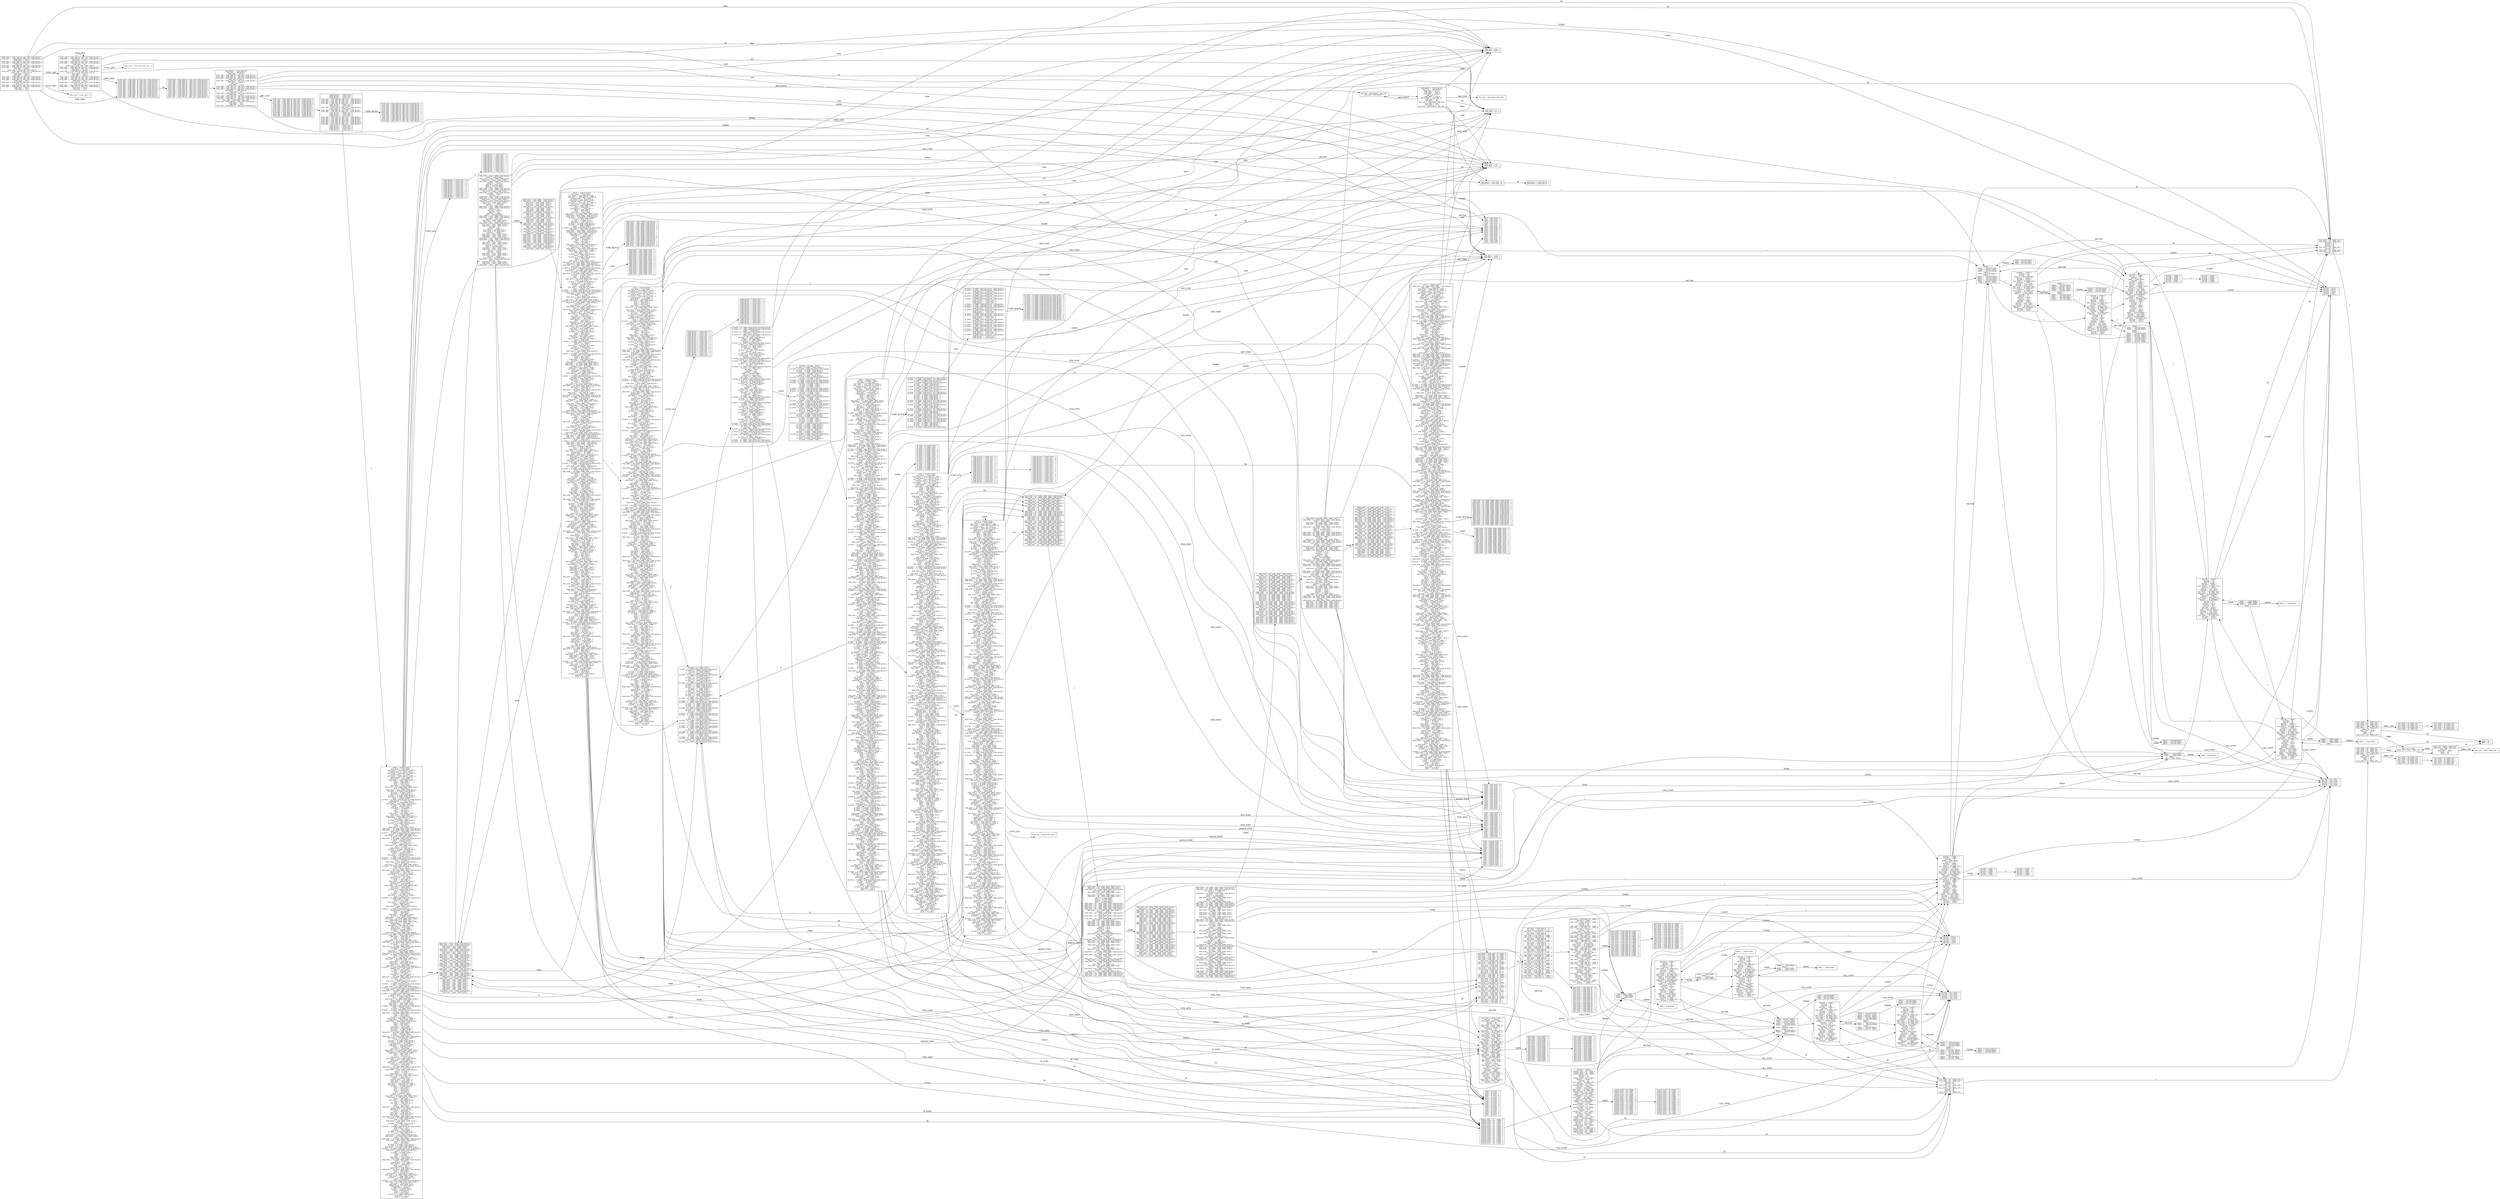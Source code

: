 digraph LR {
rankdir=LR;
size="150,150"

node [shape = box, label="FUNC_DEF -> · TYPE_SPEC ID ( ARG_LIST ) CODE_BLOCK, i
FUNC_DEF -> · TYPE_SPEC ID ( ARG_LIST ) CODE_BLOCK, d
TYPE_SPEC -> · void, D
FUNC_DEF -> · TYPE_SPEC ID ( ARG_LIST ) CODE_BLOCK, b
FUNC_DEF -> · TYPE_SPEC ID ( ARG_LIST ) CODE_BLOCK, u
TYPE_SPEC -> · int, I
FUNC_DEF -> · TYPE_SPEC ID ( ARG_LIST ) CODE_BLOCK, o
FUNC_DEF -> · TYPE_SPEC ID ( ARG_LIST ) CODE_BLOCK, v
TYPE_SPEC -> · double, I
FUNC_LIST -> · FUNC_DEF FUNC_LIST, #
FUNC_DEF -> · TYPE_SPEC ID ( ARG_LIST ) CODE_BLOCK, t
CMPL_UNIT -> · FUNC_LIST, #
TYPE_SPEC -> · float, D
TYPE_SPEC -> · double, D
FUNC_DEF -> · TYPE_SPEC ID ( ARG_LIST ) CODE_BLOCK, f
FUNC_DEF -> · TYPE_SPEC ID ( ARG_LIST ) CODE_BLOCK, l
FUNC_DEF -> · TYPE_SPEC ID ( ARG_LIST ) CODE_BLOCK, n
TYPE_SPEC -> · void, I
FUNC_DEF -> · TYPE_SPEC ID ( ARG_LIST ) CODE_BLOCK, e
FUNC_LIST -> ·, #
FUNC_DEF -> · TYPE_SPEC ID ( ARG_LIST ) CODE_BLOCK, #
FUNC_DEF -> · TYPE_SPEC ID ( ARG_LIST ) CODE_BLOCK, a
TYPE_SPEC -> · float, I
TYPE_SPEC -> · int, D
", fontsize = 10] 0;
node [shape = box, label="TYPE_SPEC -> float ·, I
TYPE_SPEC -> float ·, D
", fontsize = 10] 1;
node [shape = box, label="FUNC_DEF -> · TYPE_SPEC ID ( ARG_LIST ) CODE_BLOCK, i
FUNC_DEF -> · TYPE_SPEC ID ( ARG_LIST ) CODE_BLOCK, d
TYPE_SPEC -> · void, D
FUNC_DEF -> · TYPE_SPEC ID ( ARG_LIST ) CODE_BLOCK, b
FUNC_DEF -> · TYPE_SPEC ID ( ARG_LIST ) CODE_BLOCK, u
TYPE_SPEC -> · int, I
FUNC_LIST -> FUNC_DEF · FUNC_LIST, #
FUNC_DEF -> · TYPE_SPEC ID ( ARG_LIST ) CODE_BLOCK, o
FUNC_DEF -> · TYPE_SPEC ID ( ARG_LIST ) CODE_BLOCK, v
TYPE_SPEC -> · double, I
FUNC_DEF -> · TYPE_SPEC ID ( ARG_LIST ) CODE_BLOCK, t
FUNC_LIST -> · FUNC_DEF FUNC_LIST, #
TYPE_SPEC -> · float, D
TYPE_SPEC -> · double, D
FUNC_DEF -> · TYPE_SPEC ID ( ARG_LIST ) CODE_BLOCK, f
FUNC_DEF -> · TYPE_SPEC ID ( ARG_LIST ) CODE_BLOCK, l
FUNC_DEF -> · TYPE_SPEC ID ( ARG_LIST ) CODE_BLOCK, n
TYPE_SPEC -> · void, I
FUNC_DEF -> · TYPE_SPEC ID ( ARG_LIST ) CODE_BLOCK, e
FUNC_LIST -> ·, #
FUNC_DEF -> · TYPE_SPEC ID ( ARG_LIST ) CODE_BLOCK, #
FUNC_DEF -> · TYPE_SPEC ID ( ARG_LIST ) CODE_BLOCK, a
TYPE_SPEC -> · float, I
TYPE_SPEC -> · int, D
", fontsize = 10] 2;
node [shape = box, label="TYPE_SPEC -> int ·, I
TYPE_SPEC -> int ·, D
", fontsize = 10] 3;
node [shape = box, label="TYPE_SPEC -> void ·, I
TYPE_SPEC -> void ·, D
", fontsize = 10] 4;
node [shape = box, label="CMPL_UNIT -> FUNC_LIST ·, #
", fontsize = 10] 5;
node [shape = box, label="TYPE_SPEC -> double ·, I
TYPE_SPEC -> double ·, D
", fontsize = 10] 6;
node [shape = box, label="FUNC_DEF -> TYPE_SPEC · ID ( ARG_LIST ) CODE_BLOCK, d
FUNC_DEF -> TYPE_SPEC · ID ( ARG_LIST ) CODE_BLOCK, f
FUNC_DEF -> TYPE_SPEC · ID ( ARG_LIST ) CODE_BLOCK, t
FUNC_DEF -> TYPE_SPEC · ID ( ARG_LIST ) CODE_BLOCK, u
FUNC_DEF -> TYPE_SPEC · ID ( ARG_LIST ) CODE_BLOCK, v
FUNC_DEF -> TYPE_SPEC · ID ( ARG_LIST ) CODE_BLOCK, n
FUNC_DEF -> TYPE_SPEC · ID ( ARG_LIST ) CODE_BLOCK, b
FUNC_DEF -> TYPE_SPEC · ID ( ARG_LIST ) CODE_BLOCK, a
FUNC_DEF -> TYPE_SPEC · ID ( ARG_LIST ) CODE_BLOCK, l
FUNC_DEF -> TYPE_SPEC · ID ( ARG_LIST ) CODE_BLOCK, i
FUNC_DEF -> TYPE_SPEC · ID ( ARG_LIST ) CODE_BLOCK, o
FUNC_DEF -> TYPE_SPEC · ID ( ARG_LIST ) CODE_BLOCK, e
FUNC_DEF -> TYPE_SPEC · ID ( ARG_LIST ) CODE_BLOCK, #
", fontsize = 10] 7;
node [shape = box, label="FUNC_LIST -> FUNC_DEF FUNC_LIST ·, #
", fontsize = 10] 8;
node [shape = box, label="FUNC_DEF -> TYPE_SPEC ID · ( ARG_LIST ) CODE_BLOCK, d
FUNC_DEF -> TYPE_SPEC ID · ( ARG_LIST ) CODE_BLOCK, t
FUNC_DEF -> TYPE_SPEC ID · ( ARG_LIST ) CODE_BLOCK, f
FUNC_DEF -> TYPE_SPEC ID · ( ARG_LIST ) CODE_BLOCK, u
FUNC_DEF -> TYPE_SPEC ID · ( ARG_LIST ) CODE_BLOCK, v
FUNC_DEF -> TYPE_SPEC ID · ( ARG_LIST ) CODE_BLOCK, n
FUNC_DEF -> TYPE_SPEC ID · ( ARG_LIST ) CODE_BLOCK, b
FUNC_DEF -> TYPE_SPEC ID · ( ARG_LIST ) CODE_BLOCK, a
FUNC_DEF -> TYPE_SPEC ID · ( ARG_LIST ) CODE_BLOCK, l
FUNC_DEF -> TYPE_SPEC ID · ( ARG_LIST ) CODE_BLOCK, i
FUNC_DEF -> TYPE_SPEC ID · ( ARG_LIST ) CODE_BLOCK, o
FUNC_DEF -> TYPE_SPEC ID · ( ARG_LIST ) CODE_BLOCK, e
FUNC_DEF -> TYPE_SPEC ID · ( ARG_LIST ) CODE_BLOCK, #
", fontsize = 10] 9;
node [shape = box, label="ARGUMENT -> · TYPE_SPEC ID, )
ARG_LIST -> · ARGUMENT, )
TYPE_SPEC -> · double, I
FUNC_DEF -> TYPE_SPEC ID ( · ARG_LIST ) CODE_BLOCK, o
FUNC_DEF -> TYPE_SPEC ID ( · ARG_LIST ) CODE_BLOCK, e
FUNC_DEF -> TYPE_SPEC ID ( · ARG_LIST ) CODE_BLOCK, #
TYPE_SPEC -> · float, D
FUNC_DEF -> TYPE_SPEC ID ( · ARG_LIST ) CODE_BLOCK, u
TYPE_SPEC -> · double, D
ARG_LIST -> ·, )
TYPE_SPEC -> · void, D
FUNC_DEF -> TYPE_SPEC ID ( · ARG_LIST ) CODE_BLOCK, f
FUNC_DEF -> TYPE_SPEC ID ( · ARG_LIST ) CODE_BLOCK, b
FUNC_DEF -> TYPE_SPEC ID ( · ARG_LIST ) CODE_BLOCK, n
ARGUMENT -> · TYPE_SPEC ID, ,
TYPE_SPEC -> · int, I
FUNC_DEF -> TYPE_SPEC ID ( · ARG_LIST ) CODE_BLOCK, l
TYPE_SPEC -> · void, I
FUNC_DEF -> TYPE_SPEC ID ( · ARG_LIST ) CODE_BLOCK, i
FUNC_DEF -> TYPE_SPEC ID ( · ARG_LIST ) CODE_BLOCK, d
FUNC_DEF -> TYPE_SPEC ID ( · ARG_LIST ) CODE_BLOCK, t
ARG_LIST -> · ARGUMENT , ARG_LIST, )
FUNC_DEF -> TYPE_SPEC ID ( · ARG_LIST ) CODE_BLOCK, a
TYPE_SPEC -> · float, I
TYPE_SPEC -> · int, D
FUNC_DEF -> TYPE_SPEC ID ( · ARG_LIST ) CODE_BLOCK, v
", fontsize = 10] 10;
node [shape = box, label="ARGUMENT -> TYPE_SPEC · ID, ,
ARGUMENT -> TYPE_SPEC · ID, )
", fontsize = 10] 11;
node [shape = box, label="FUNC_DEF -> TYPE_SPEC ID ( ARG_LIST · ) CODE_BLOCK, #
FUNC_DEF -> TYPE_SPEC ID ( ARG_LIST · ) CODE_BLOCK, d
FUNC_DEF -> TYPE_SPEC ID ( ARG_LIST · ) CODE_BLOCK, o
FUNC_DEF -> TYPE_SPEC ID ( ARG_LIST · ) CODE_BLOCK, b
FUNC_DEF -> TYPE_SPEC ID ( ARG_LIST · ) CODE_BLOCK, f
FUNC_DEF -> TYPE_SPEC ID ( ARG_LIST · ) CODE_BLOCK, l
FUNC_DEF -> TYPE_SPEC ID ( ARG_LIST · ) CODE_BLOCK, a
FUNC_DEF -> TYPE_SPEC ID ( ARG_LIST · ) CODE_BLOCK, u
FUNC_DEF -> TYPE_SPEC ID ( ARG_LIST · ) CODE_BLOCK, n
FUNC_DEF -> TYPE_SPEC ID ( ARG_LIST · ) CODE_BLOCK, v
FUNC_DEF -> TYPE_SPEC ID ( ARG_LIST · ) CODE_BLOCK, i
FUNC_DEF -> TYPE_SPEC ID ( ARG_LIST · ) CODE_BLOCK, e
FUNC_DEF -> TYPE_SPEC ID ( ARG_LIST · ) CODE_BLOCK, t
", fontsize = 10] 12;
node [shape = box, label="ARG_LIST -> ARGUMENT · , ARG_LIST, )
ARG_LIST -> ARGUMENT ·, )
", fontsize = 10] 13;
node [shape = box, label="ARGUMENT -> TYPE_SPEC ID ·, ,
ARGUMENT -> TYPE_SPEC ID ·, )
", fontsize = 10] 14;
node [shape = box, label="CODE_BLOCK -> · { STMT_LIST }, i
CODE_BLOCK -> · { STMT_LIST }, t
CODE_BLOCK -> · { STMT_LIST }, a
FUNC_DEF -> TYPE_SPEC ID ( ARG_LIST ) · CODE_BLOCK, f
FUNC_DEF -> TYPE_SPEC ID ( ARG_LIST ) · CODE_BLOCK, d
FUNC_DEF -> TYPE_SPEC ID ( ARG_LIST ) · CODE_BLOCK, n
FUNC_DEF -> TYPE_SPEC ID ( ARG_LIST ) · CODE_BLOCK, b
CODE_BLOCK -> · { STMT_LIST }, e
CODE_BLOCK -> · { STMT_LIST }, v
FUNC_DEF -> TYPE_SPEC ID ( ARG_LIST ) · CODE_BLOCK, e
CODE_BLOCK -> · { STMT_LIST }, b
FUNC_DEF -> TYPE_SPEC ID ( ARG_LIST ) · CODE_BLOCK, v
FUNC_DEF -> TYPE_SPEC ID ( ARG_LIST ) · CODE_BLOCK, a
CODE_BLOCK -> · { STMT_LIST }, f
CODE_BLOCK -> · { STMT_LIST }, n
CODE_BLOCK -> · { STMT_LIST }, d
FUNC_DEF -> TYPE_SPEC ID ( ARG_LIST ) · CODE_BLOCK, i
FUNC_DEF -> TYPE_SPEC ID ( ARG_LIST ) · CODE_BLOCK, u
FUNC_DEF -> TYPE_SPEC ID ( ARG_LIST ) · CODE_BLOCK, t
FUNC_DEF -> TYPE_SPEC ID ( ARG_LIST ) · CODE_BLOCK, l
FUNC_DEF -> TYPE_SPEC ID ( ARG_LIST ) · CODE_BLOCK, #
FUNC_DEF -> TYPE_SPEC ID ( ARG_LIST ) · CODE_BLOCK, o
CODE_BLOCK -> · { STMT_LIST }, o
CODE_BLOCK -> · { STMT_LIST }, #
CODE_BLOCK -> · { STMT_LIST }, l
CODE_BLOCK -> · { STMT_LIST }, u
", fontsize = 10] 15;
node [shape = box, label="ARGUMENT -> · TYPE_SPEC ID, )
ARG_LIST -> · ARGUMENT, )
TYPE_SPEC -> · double, I
TYPE_SPEC -> · float, D
TYPE_SPEC -> · double, D
ARG_LIST -> ·, )
TYPE_SPEC -> · void, D
ARGUMENT -> · TYPE_SPEC ID, ,
TYPE_SPEC -> · int, I
TYPE_SPEC -> · void, I
ARG_LIST -> · ARGUMENT , ARG_LIST, )
TYPE_SPEC -> · float, I
TYPE_SPEC -> · int, D
ARG_LIST -> ARGUMENT , · ARG_LIST, )
", fontsize = 10] 16;
node [shape = box, label="FUNC_DEF -> TYPE_SPEC ID ( ARG_LIST ) CODE_BLOCK ·, u
FUNC_DEF -> TYPE_SPEC ID ( ARG_LIST ) CODE_BLOCK ·, b
FUNC_DEF -> TYPE_SPEC ID ( ARG_LIST ) CODE_BLOCK ·, f
FUNC_DEF -> TYPE_SPEC ID ( ARG_LIST ) CODE_BLOCK ·, d
FUNC_DEF -> TYPE_SPEC ID ( ARG_LIST ) CODE_BLOCK ·, t
FUNC_DEF -> TYPE_SPEC ID ( ARG_LIST ) CODE_BLOCK ·, n
FUNC_DEF -> TYPE_SPEC ID ( ARG_LIST ) CODE_BLOCK ·, #
FUNC_DEF -> TYPE_SPEC ID ( ARG_LIST ) CODE_BLOCK ·, e
FUNC_DEF -> TYPE_SPEC ID ( ARG_LIST ) CODE_BLOCK ·, o
FUNC_DEF -> TYPE_SPEC ID ( ARG_LIST ) CODE_BLOCK ·, i
FUNC_DEF -> TYPE_SPEC ID ( ARG_LIST ) CODE_BLOCK ·, l
FUNC_DEF -> TYPE_SPEC ID ( ARG_LIST ) CODE_BLOCK ·, a
FUNC_DEF -> TYPE_SPEC ID ( ARG_LIST ) CODE_BLOCK ·, v
", fontsize = 10] 17;
node [shape = box, label="STMT -> · ASSIGN_STMT, r
RTN_STMT -> · return EXPR ; , }
INIT_STMT -> · TYPE_SPEC ID = EXPR ;, r
CODE_BLOCK -> { · STMT_LIST }, d
INIT_STMT -> · TYPE_SPEC ID = EXPR ;, D
ASSIGN_STMT -> · ID = EXPR ;, u
INIT_STMT -> · TYPE_SPEC ID = EXPR ;, w
ASSIGN_STMT -> · ID = EXPR ;, b
RTN_STMT -> · return EXPR ; , w
ITER_STMT -> · while ( EXPR ) STMT, o
STMT -> · ITER_STMT, }
STMT -> · ITER_STMT, n
STMT -> · RTN_STMT, o
RTN_STMT -> · return EXPR ; , r
ITER_STMT -> · for ( EXPR ; EXPR ; EXPR ) STMT, a
STMT -> · ITER_STMT, r
ITER_STMT -> · while ( EXPR ) CODE_BLOCK, e
IF_STMT -> · if ( EXPR ) CODE_BLOCK, }
IF_STMT -> · if ( EXPR ) STMT, o
INIT_STMT -> · TYPE_SPEC ID ;, e
IF_STMT -> · if ( EXPR ) CODE_BLOCK, w
IF_STMT -> · if ( EXPR ) CODE_BLOCK, r
STMT -> · ASSIGN_STMT, h
IF_STMT -> · if ( EXPR ) CODE_BLOCK else CODE_BLOCK, b
CODE_BLOCK -> { · STMT_LIST }, #
ITER_STMT -> · while ( EXPR ) STMT, d
ITER_STMT -> · while ( EXPR ) CODE_BLOCK, v
IF_STMT -> · if ( EXPR ) STMT, e
STMT -> · ASSIGN_STMT, D
RTN_STMT -> · return EXPR ; , d
STMT -> · IF_STMT, r
STMT -> · ITER_STMT, D
STMT -> · IF_STMT, v
ITER_STMT -> · while ( EXPR ) STMT, u
RTN_STMT -> · return EXPR ; , a
ITER_STMT -> · while ( EXPR ) CODE_BLOCK, h
INIT_STMT -> · TYPE_SPEC ID = EXPR ;, e
TYPE_SPEC -> · float, D
IF_STMT -> · if ( EXPR ) CODE_BLOCK, f
STMT -> · RTN_STMT, n
IF_STMT -> · if ( EXPR ) CODE_BLOCK, D
STMT -> · ITER_STMT, l
STMT -> · IF_STMT, e
ITER_STMT -> · while ( EXPR ) STMT, h
ITER_STMT -> · for ( EXPR ; EXPR ; EXPR ) CODE_BLOCK, h
ITER_STMT -> · for ( EXPR ; EXPR ; EXPR ) CODE_BLOCK, i
RTN_STMT -> · return EXPR ; , h
IF_STMT -> · if ( EXPR ) CODE_BLOCK else CODE_BLOCK, n
IF_STMT -> · if ( EXPR ) CODE_BLOCK, t
ITER_STMT -> · for ( EXPR ; EXPR ; EXPR ) STMT, }
IF_STMT -> · if ( EXPR ) STMT, h
ITER_STMT -> · for ( EXPR ; EXPR ; EXPR ) CODE_BLOCK, u
IF_STMT -> · if ( EXPR ) STMT, }
STMT -> · ASSIGN_STMT, e
CODE_BLOCK -> { · STMT_LIST }, o
STMT -> · ASSIGN_STMT, a
ITER_STMT -> · for ( EXPR ; EXPR ; EXPR ) STMT, i
STMT -> · IF_STMT, i
CODE_BLOCK -> { · STMT_LIST }, l
IF_STMT -> · if ( EXPR ) CODE_BLOCK, n
ASSIGN_STMT -> · ID = EXPR ;, n
IF_STMT -> · if ( EXPR ) STMT, r
STMT -> · ASSIGN_STMT, u
INIT_STMT -> · TYPE_SPEC ID = EXPR ;, }
STMT -> · ASSIGN_STMT, v
IF_STMT -> · if ( EXPR ) CODE_BLOCK else CODE_BLOCK, D
IF_STMT -> · if ( EXPR ) CODE_BLOCK else CODE_BLOCK, f
STMT -> · IF_STMT, t
ITER_STMT -> · while ( EXPR ) CODE_BLOCK, o
STMT -> · IF_STMT, D
ITER_STMT -> · for ( EXPR ; EXPR ; EXPR ) STMT, D
IF_STMT -> · if ( EXPR ) CODE_BLOCK else CODE_BLOCK, o
TYPE_SPEC -> · void, D
STMT -> · ASSIGN_STMT, o
ITER_STMT -> · for ( EXPR ; EXPR ; EXPR ) CODE_BLOCK, o
ASSIGN_STMT -> · ID = EXPR ;, D
CODE_BLOCK -> { · STMT_LIST }, n
INIT_STMT -> · TYPE_SPEC ID = EXPR ;, u
STMT -> · ITER_STMT, t
ASSIGN_STMT -> · ID = EXPR ;, l
INIT_STMT -> · TYPE_SPEC ID ;, i
STMT -> · INIT_STMT, o
ITER_STMT -> · while ( EXPR ) STMT, b
ASSIGN_STMT -> · ID = EXPR ;, o
INIT_STMT -> · TYPE_SPEC ID ;, h
ITER_STMT -> · for ( EXPR ; EXPR ; EXPR ) STMT, h
RTN_STMT -> · return EXPR ; , I
INIT_STMT -> · TYPE_SPEC ID ;, t
IF_STMT -> · if ( EXPR ) CODE_BLOCK, l
STMT -> · ITER_STMT, I
STMT -> · INIT_STMT, v
IF_STMT -> · if ( EXPR ) STMT, v
INIT_STMT -> · TYPE_SPEC ID = EXPR ;, l
STMT -> · ITER_STMT, i
IF_STMT -> · if ( EXPR ) CODE_BLOCK else CODE_BLOCK, u
TYPE_SPEC -> · double, I
STMT -> · RTN_STMT, t
INIT_STMT -> · TYPE_SPEC ID = EXPR ;, I
STMT -> · ASSIGN_STMT, i
STMT -> · INIT_STMT, e
ITER_STMT -> · while ( EXPR ) CODE_BLOCK, b
STMT -> · IF_STMT, I
IF_STMT -> · if ( EXPR ) CODE_BLOCK else CODE_BLOCK, v
ASSIGN_STMT -> · ID = EXPR ;, e
STMT -> · RTN_STMT, h
STMT -> · RTN_STMT, i
ITER_STMT -> · while ( EXPR ) STMT, n
IF_STMT -> · if ( EXPR ) STMT, a
ITER_STMT -> · while ( EXPR ) CODE_BLOCK, D
ITER_STMT -> · for ( EXPR ; EXPR ; EXPR ) STMT, w
CODE_BLOCK -> { · STMT_LIST }, b
ITER_STMT -> · for ( EXPR ; EXPR ; EXPR ) STMT, o
CODE_BLOCK -> { · STMT_LIST }, u
ASSIGN_STMT -> · ID = EXPR ;, v
INIT_STMT -> · TYPE_SPEC ID = EXPR ;, i
RTN_STMT -> · return EXPR ; , i
ASSIGN_STMT -> · ID = EXPR ;, r
IF_STMT -> · if ( EXPR ) STMT, n
STMT -> · INIT_STMT, b
ITER_STMT -> · while ( EXPR ) CODE_BLOCK, I
IF_STMT -> · if ( EXPR ) CODE_BLOCK else CODE_BLOCK, e
ITER_STMT -> · while ( EXPR ) STMT, a
INIT_STMT -> · TYPE_SPEC ID ;, }
STMT -> · ITER_STMT, v
INIT_STMT -> · TYPE_SPEC ID ;, I
ITER_STMT -> · for ( EXPR ; EXPR ; EXPR ) STMT, u
ITER_STMT -> · for ( EXPR ; EXPR ; EXPR ) CODE_BLOCK, r
INIT_STMT -> · TYPE_SPEC ID ;, r
STMT -> · RTN_STMT, e
ITER_STMT -> · for ( EXPR ; EXPR ; EXPR ) CODE_BLOCK, I
CODE_BLOCK -> { · STMT_LIST }, e
STMT -> · INIT_STMT, D
INIT_STMT -> · TYPE_SPEC ID = EXPR ;, v
ITER_STMT -> · while ( EXPR ) STMT, D
ITER_STMT -> · for ( EXPR ; EXPR ; EXPR ) CODE_BLOCK, }
IF_STMT -> · if ( EXPR ) CODE_BLOCK else CODE_BLOCK, r
STMT -> · INIT_STMT, h
INIT_STMT -> · TYPE_SPEC ID = EXPR ;, t
ITER_STMT -> · for ( EXPR ; EXPR ; EXPR ) STMT, f
STMT -> · IF_STMT, h
INIT_STMT -> · TYPE_SPEC ID ;, d
ITER_STMT -> · while ( EXPR ) STMT, l
RTN_STMT -> · return EXPR ; , l
ITER_STMT -> · while ( EXPR ) CODE_BLOCK, d
IF_STMT -> · if ( EXPR ) CODE_BLOCK else CODE_BLOCK, d
ASSIGN_STMT -> · ID = EXPR ;, w
STMT -> · INIT_STMT, w
IF_STMT -> · if ( EXPR ) STMT, l
STMT -> · INIT_STMT, r
CODE_BLOCK -> { · STMT_LIST }, a
STMT -> · ASSIGN_STMT, f
ITER_STMT -> · for ( EXPR ; EXPR ; EXPR ) CODE_BLOCK, w
IF_STMT -> · if ( EXPR ) STMT, i
TYPE_SPEC -> · int, I
ITER_STMT -> · while ( EXPR ) CODE_BLOCK, t
STMT -> · INIT_STMT, }
IF_STMT -> · if ( EXPR ) CODE_BLOCK else CODE_BLOCK, t
STMT -> · ASSIGN_STMT, w
ITER_STMT -> · for ( EXPR ; EXPR ; EXPR ) STMT, v
IF_STMT -> · if ( EXPR ) CODE_BLOCK else CODE_BLOCK, w
ITER_STMT -> · while ( EXPR ) CODE_BLOCK, w
ITER_STMT -> · for ( EXPR ; EXPR ; EXPR ) CODE_BLOCK, t
STMT -> · ITER_STMT, u
IF_STMT -> · if ( EXPR ) CODE_BLOCK else CODE_BLOCK, h
ASSIGN_STMT -> · ID = EXPR ;, a
IF_STMT -> · if ( EXPR ) CODE_BLOCK, a
STMT -> · ASSIGN_STMT, n
ITER_STMT -> · for ( EXPR ; EXPR ; EXPR ) STMT, b
ASSIGN_STMT -> · ID = EXPR ;, }
ASSIGN_STMT -> · ID = EXPR ;, h
ITER_STMT -> · while ( EXPR ) STMT, t
ITER_STMT -> · while ( EXPR ) STMT, e
IF_STMT -> · if ( EXPR ) CODE_BLOCK else CODE_BLOCK, a
STMT -> · ASSIGN_STMT, b
IF_STMT -> · if ( EXPR ) STMT, t
IF_STMT -> · if ( EXPR ) CODE_BLOCK else CODE_BLOCK, }
STMT -> · RTN_STMT, r
ITER_STMT -> · for ( EXPR ; EXPR ; EXPR ) CODE_BLOCK, e
STMT -> · RTN_STMT, a
STMT -> · RTN_STMT, I
IF_STMT -> · if ( EXPR ) STMT, u
INIT_STMT -> · TYPE_SPEC ID = EXPR ;, h
ITER_STMT -> · while ( EXPR ) STMT, f
ITER_STMT -> · while ( EXPR ) CODE_BLOCK, l
STMT -> · ASSIGN_STMT, l
STMT -> · RTN_STMT, }
STMT -> · RTN_STMT, b
RTN_STMT -> · return EXPR ; , n
INIT_STMT -> · TYPE_SPEC ID ;, u
IF_STMT -> · if ( EXPR ) STMT, d
INIT_STMT -> · TYPE_SPEC ID ;, b
ITER_STMT -> · for ( EXPR ; EXPR ; EXPR ) CODE_BLOCK, v
STMT -> · ASSIGN_STMT, I
IF_STMT -> · if ( EXPR ) STMT, f
ITER_STMT -> · for ( EXPR ; EXPR ; EXPR ) CODE_BLOCK, l
INIT_STMT -> · TYPE_SPEC ID = EXPR ;, b
STMT -> · INIT_STMT, i
IF_STMT -> · if ( EXPR ) CODE_BLOCK, b
IF_STMT -> · if ( EXPR ) CODE_BLOCK, o
ASSIGN_STMT -> · ID = EXPR ;, I
ITER_STMT -> · while ( EXPR ) STMT, }
IF_STMT -> · if ( EXPR ) STMT, w
STMT -> · ITER_STMT, b
RTN_STMT -> · return EXPR ; , D
ITER_STMT -> · for ( EXPR ; EXPR ; EXPR ) STMT, n
ITER_STMT -> · while ( EXPR ) CODE_BLOCK, f
ITER_STMT -> · while ( EXPR ) STMT, r
STMT -> · RTN_STMT, w
STMT -> · ITER_STMT, a
CODE_BLOCK -> { · STMT_LIST }, v
ITER_STMT -> · while ( EXPR ) CODE_BLOCK, i
RTN_STMT -> · return EXPR ; , o
ITER_STMT -> · while ( EXPR ) STMT, w
INIT_STMT -> · TYPE_SPEC ID = EXPR ;, o
RTN_STMT -> · return EXPR ; , v
STMT -> · RTN_STMT, D
ITER_STMT -> · for ( EXPR ; EXPR ; EXPR ) CODE_BLOCK, f
CODE_BLOCK -> { · STMT_LIST }, t
ITER_STMT -> · while ( EXPR ) CODE_BLOCK, u
STMT -> · IF_STMT, o
STMT -> · IF_STMT, l
CODE_BLOCK -> { · STMT_LIST }, i
ITER_STMT -> · for ( EXPR ; EXPR ; EXPR ) STMT, d
INIT_STMT -> · TYPE_SPEC ID ;, n
STMT -> · ASSIGN_STMT, t
ASSIGN_STMT -> · ID = EXPR ;, d
RTN_STMT -> · return EXPR ; , b
RTN_STMT -> · return EXPR ; , e
INIT_STMT -> · TYPE_SPEC ID = EXPR ;, f
INIT_STMT -> · TYPE_SPEC ID = EXPR ;, a
IF_STMT -> · if ( EXPR ) STMT, b
STMT -> · INIT_STMT, d
STMT -> · ITER_STMT, o
STMT -> · INIT_STMT, u
STMT -> · IF_STMT, d
STMT -> · ASSIGN_STMT, d
ASSIGN_STMT -> · ID = EXPR ;, t
ITER_STMT -> · for ( EXPR ; EXPR ; EXPR ) STMT, l
INIT_STMT -> · TYPE_SPEC ID = EXPR ;, d
STMT -> · INIT_STMT, a
ITER_STMT -> · while ( EXPR ) STMT, v
STMT -> · INIT_STMT, t
INIT_STMT -> · TYPE_SPEC ID ;, D
STMT -> · IF_STMT, n
STMT -> · RTN_STMT, d
ITER_STMT -> · for ( EXPR ; EXPR ; EXPR ) CODE_BLOCK, a
ASSIGN_STMT -> · ID = EXPR ;, i
INIT_STMT -> · TYPE_SPEC ID ;, l
STMT -> · ITER_STMT, d
INIT_STMT -> · TYPE_SPEC ID ;, o
STMT_LIST -> · STMT STMT_LIST, }
INIT_STMT -> · TYPE_SPEC ID ;, v
ITER_STMT -> · for ( EXPR ; EXPR ; EXPR ) CODE_BLOCK, b
IF_STMT -> · if ( EXPR ) CODE_BLOCK, I
STMT -> · RTN_STMT, v
ITER_STMT -> · while ( EXPR ) CODE_BLOCK, a
STMT_LIST -> ·, }
IF_STMT -> · if ( EXPR ) CODE_BLOCK, d
STMT -> · RTN_STMT, l
IF_STMT -> · if ( EXPR ) CODE_BLOCK else CODE_BLOCK, i
TYPE_SPEC -> · void, I
STMT -> · ITER_STMT, h
RTN_STMT -> · return EXPR ; , f
IF_STMT -> · if ( EXPR ) CODE_BLOCK, u
STMT -> · ITER_STMT, e
ITER_STMT -> · while ( EXPR ) CODE_BLOCK, r
ITER_STMT -> · for ( EXPR ; EXPR ; EXPR ) STMT, t
STMT -> · INIT_STMT, I
ITER_STMT -> · for ( EXPR ; EXPR ; EXPR ) CODE_BLOCK, D
ITER_STMT -> · while ( EXPR ) CODE_BLOCK, }
STMT -> · RTN_STMT, f
STMT -> · INIT_STMT, l
IF_STMT -> · if ( EXPR ) CODE_BLOCK, e
IF_STMT -> · if ( EXPR ) CODE_BLOCK, i
ITER_STMT -> · for ( EXPR ; EXPR ; EXPR ) STMT, I
IF_STMT -> · if ( EXPR ) CODE_BLOCK else CODE_BLOCK, I
ITER_STMT -> · while ( EXPR ) CODE_BLOCK, n
STMT -> · IF_STMT, b
IF_STMT -> · if ( EXPR ) STMT, D
STMT -> · IF_STMT, }
STMT -> · IF_STMT, u
INIT_STMT -> · TYPE_SPEC ID ;, w
RTN_STMT -> · return EXPR ; , t
ITER_STMT -> · for ( EXPR ; EXPR ; EXPR ) CODE_BLOCK, n
STMT -> · IF_STMT, a
ASSIGN_STMT -> · ID = EXPR ;, f
RTN_STMT -> · return EXPR ; , u
STMT -> · INIT_STMT, n
TYPE_SPEC -> · float, I
INIT_STMT -> · TYPE_SPEC ID ;, f
ITER_STMT -> · for ( EXPR ; EXPR ; EXPR ) CODE_BLOCK, d
STMT -> · ITER_STMT, w
STMT -> · RTN_STMT, u
INIT_STMT -> · TYPE_SPEC ID = EXPR ;, n
ITER_STMT -> · for ( EXPR ; EXPR ; EXPR ) STMT, e
ITER_STMT -> · while ( EXPR ) STMT, I
IF_STMT -> · if ( EXPR ) CODE_BLOCK, h
STMT -> · ITER_STMT, f
IF_STMT -> · if ( EXPR ) CODE_BLOCK else CODE_BLOCK, l
ITER_STMT -> · for ( EXPR ; EXPR ; EXPR ) STMT, r
INIT_STMT -> · TYPE_SPEC ID ;, a
ITER_STMT -> · while ( EXPR ) STMT, i
CODE_BLOCK -> { · STMT_LIST }, f
TYPE_SPEC -> · double, D
IF_STMT -> · if ( EXPR ) STMT, I
STMT -> · ASSIGN_STMT, }
STMT -> · IF_STMT, w
STMT -> · INIT_STMT, f
IF_STMT -> · if ( EXPR ) CODE_BLOCK, v
TYPE_SPEC -> · int, D
STMT -> · IF_STMT, f
", fontsize = 10] 18;
node [shape = box, label="ARG_LIST -> ARGUMENT , ARG_LIST ·, )
", fontsize = 10] 19;
node [shape = box, label="ITER_STMT -> while · ( EXPR ) CODE_BLOCK, u
ITER_STMT -> while · ( EXPR ) CODE_BLOCK, t
ITER_STMT -> while · ( EXPR ) STMT, a
ITER_STMT -> while · ( EXPR ) STMT, }
ITER_STMT -> while · ( EXPR ) CODE_BLOCK, v
ITER_STMT -> while · ( EXPR ) CODE_BLOCK, r
ITER_STMT -> while · ( EXPR ) STMT, w
ITER_STMT -> while · ( EXPR ) STMT, d
ITER_STMT -> while · ( EXPR ) CODE_BLOCK, o
ITER_STMT -> while · ( EXPR ) CODE_BLOCK, e
ITER_STMT -> while · ( EXPR ) CODE_BLOCK, i
ITER_STMT -> while · ( EXPR ) STMT, b
ITER_STMT -> while · ( EXPR ) CODE_BLOCK, f
ITER_STMT -> while · ( EXPR ) STMT, u
ITER_STMT -> while · ( EXPR ) CODE_BLOCK, n
ITER_STMT -> while · ( EXPR ) CODE_BLOCK, a
ITER_STMT -> while · ( EXPR ) CODE_BLOCK, }
ITER_STMT -> while · ( EXPR ) STMT, v
ITER_STMT -> while · ( EXPR ) CODE_BLOCK, D
ITER_STMT -> while · ( EXPR ) CODE_BLOCK, w
ITER_STMT -> while · ( EXPR ) STMT, o
ITER_STMT -> while · ( EXPR ) CODE_BLOCK, d
ITER_STMT -> while · ( EXPR ) CODE_BLOCK, I
ITER_STMT -> while · ( EXPR ) CODE_BLOCK, b
ITER_STMT -> while · ( EXPR ) STMT, f
ITER_STMT -> while · ( EXPR ) CODE_BLOCK, h
ITER_STMT -> while · ( EXPR ) STMT, l
ITER_STMT -> while · ( EXPR ) STMT, h
ITER_STMT -> while · ( EXPR ) STMT, n
ITER_STMT -> while · ( EXPR ) STMT, t
ITER_STMT -> while · ( EXPR ) STMT, D
ITER_STMT -> while · ( EXPR ) STMT, r
ITER_STMT -> while · ( EXPR ) STMT, I
ITER_STMT -> while · ( EXPR ) STMT, e
ITER_STMT -> while · ( EXPR ) CODE_BLOCK, l
ITER_STMT -> while · ( EXPR ) STMT, i
", fontsize = 10] 20;
node [shape = box, label="IF_STMT -> if · ( EXPR ) STMT, e
IF_STMT -> if · ( EXPR ) CODE_BLOCK else CODE_BLOCK, l
IF_STMT -> if · ( EXPR ) CODE_BLOCK, I
IF_STMT -> if · ( EXPR ) STMT, i
IF_STMT -> if · ( EXPR ) CODE_BLOCK, d
IF_STMT -> if · ( EXPR ) CODE_BLOCK else CODE_BLOCK, o
IF_STMT -> if · ( EXPR ) STMT, a
IF_STMT -> if · ( EXPR ) CODE_BLOCK, D
IF_STMT -> if · ( EXPR ) STMT, }
IF_STMT -> if · ( EXPR ) CODE_BLOCK, }
IF_STMT -> if · ( EXPR ) STMT, d
IF_STMT -> if · ( EXPR ) CODE_BLOCK else CODE_BLOCK, v
IF_STMT -> if · ( EXPR ) CODE_BLOCK, b
IF_STMT -> if · ( EXPR ) CODE_BLOCK, n
IF_STMT -> if · ( EXPR ) CODE_BLOCK, f
IF_STMT -> if · ( EXPR ) STMT, h
IF_STMT -> if · ( EXPR ) STMT, v
IF_STMT -> if · ( EXPR ) CODE_BLOCK, w
IF_STMT -> if · ( EXPR ) STMT, u
IF_STMT -> if · ( EXPR ) CODE_BLOCK, e
IF_STMT -> if · ( EXPR ) CODE_BLOCK, o
IF_STMT -> if · ( EXPR ) STMT, b
IF_STMT -> if · ( EXPR ) CODE_BLOCK else CODE_BLOCK, d
IF_STMT -> if · ( EXPR ) STMT, r
IF_STMT -> if · ( EXPR ) CODE_BLOCK else CODE_BLOCK, u
IF_STMT -> if · ( EXPR ) CODE_BLOCK else CODE_BLOCK, }
IF_STMT -> if · ( EXPR ) CODE_BLOCK, r
IF_STMT -> if · ( EXPR ) CODE_BLOCK, a
IF_STMT -> if · ( EXPR ) CODE_BLOCK, v
IF_STMT -> if · ( EXPR ) CODE_BLOCK else CODE_BLOCK, b
IF_STMT -> if · ( EXPR ) CODE_BLOCK, t
IF_STMT -> if · ( EXPR ) CODE_BLOCK, i
IF_STMT -> if · ( EXPR ) STMT, n
IF_STMT -> if · ( EXPR ) CODE_BLOCK else CODE_BLOCK, w
IF_STMT -> if · ( EXPR ) CODE_BLOCK else CODE_BLOCK, e
IF_STMT -> if · ( EXPR ) STMT, l
IF_STMT -> if · ( EXPR ) STMT, f
IF_STMT -> if · ( EXPR ) CODE_BLOCK, l
IF_STMT -> if · ( EXPR ) CODE_BLOCK else CODE_BLOCK, I
IF_STMT -> if · ( EXPR ) STMT, D
IF_STMT -> if · ( EXPR ) CODE_BLOCK else CODE_BLOCK, h
IF_STMT -> if · ( EXPR ) STMT, t
IF_STMT -> if · ( EXPR ) CODE_BLOCK else CODE_BLOCK, r
IF_STMT -> if · ( EXPR ) CODE_BLOCK else CODE_BLOCK, a
IF_STMT -> if · ( EXPR ) STMT, w
IF_STMT -> if · ( EXPR ) CODE_BLOCK, u
IF_STMT -> if · ( EXPR ) CODE_BLOCK else CODE_BLOCK, i
IF_STMT -> if · ( EXPR ) CODE_BLOCK else CODE_BLOCK, D
IF_STMT -> if · ( EXPR ) STMT, I
IF_STMT -> if · ( EXPR ) STMT, o
IF_STMT -> if · ( EXPR ) CODE_BLOCK else CODE_BLOCK, t
IF_STMT -> if · ( EXPR ) CODE_BLOCK else CODE_BLOCK, f
IF_STMT -> if · ( EXPR ) CODE_BLOCK, h
IF_STMT -> if · ( EXPR ) CODE_BLOCK else CODE_BLOCK, n
", fontsize = 10] 21;
node [shape = box, label="ASSIGN_STMT -> ID · = EXPR ;, D
ASSIGN_STMT -> ID · = EXPR ;, l
ASSIGN_STMT -> ID · = EXPR ;, }
ASSIGN_STMT -> ID · = EXPR ;, h
ASSIGN_STMT -> ID · = EXPR ;, r
ASSIGN_STMT -> ID · = EXPR ;, b
ASSIGN_STMT -> ID · = EXPR ;, n
ASSIGN_STMT -> ID · = EXPR ;, v
ASSIGN_STMT -> ID · = EXPR ;, a
ASSIGN_STMT -> ID · = EXPR ;, I
ASSIGN_STMT -> ID · = EXPR ;, f
ASSIGN_STMT -> ID · = EXPR ;, d
ASSIGN_STMT -> ID · = EXPR ;, u
ASSIGN_STMT -> ID · = EXPR ;, t
ASSIGN_STMT -> ID · = EXPR ;, i
ASSIGN_STMT -> ID · = EXPR ;, w
ASSIGN_STMT -> ID · = EXPR ;, e
ASSIGN_STMT -> ID · = EXPR ;, o
", fontsize = 10] 22;
node [shape = box, label="RTN_STMT -> return · EXPR ;, I
FACTOR -> · ( EXPR ), *
RTN_STMT -> return · EXPR ;, d
FACTOR -> · ID, -
FACTOR -> · ID, /
RTN_STMT -> return · EXPR ;, D
RTN_STMT -> return · EXPR ;, }
FACTOR -> · ( EXPR ), +
FACTOR -> · ID, ;
CALL_STMT -> · ID ( PARG_LIST ), ;
RTN_STMT -> return · EXPR ;, b
FACTOR -> · CONST, +
RTN_STMT -> return · EXPR ;, n
RTN_STMT -> return · EXPR ;, f
FACTOR -> · ( EXPR ), /
RTN_STMT -> return · EXPR ;, w
FACTOR -> · CALL_STMT, /
CALL_STMT -> · ID ( PARG_LIST ), +
CALL_STMT -> · ID ( PARG_LIST ), -
RTN_STMT -> return · EXPR ;, e
TERM -> · FACTOR TERM2 , -
RTN_STMT -> return · EXPR ;, o
FACTOR -> · CALL_STMT, +
CALL_STMT -> · ID ( PARG_LIST ), /
RTN_STMT -> return · EXPR ;, r
EXPR -> · TERM EXPR2, ;
RTN_STMT -> return · EXPR ;, v
RTN_STMT -> return · EXPR ;, a
TERM -> · FACTOR TERM2 , ;
FACTOR -> · CONST, ;
RTN_STMT -> return · EXPR ;, t
RTN_STMT -> return · EXPR ;, i
FACTOR -> · ID, +
FACTOR -> · CONST, -
RTN_STMT -> return · EXPR ;, l
FACTOR -> · ID, *
FACTOR -> · CALL_STMT, ;
FACTOR -> · CONST, /
FACTOR -> · ( EXPR ), -
TERM -> · FACTOR TERM2 , +
RTN_STMT -> return · EXPR ;, u
FACTOR -> · CALL_STMT, *
FACTOR -> · CALL_STMT, -
FACTOR -> · ( EXPR ), ;
CALL_STMT -> · ID ( PARG_LIST ), *
RTN_STMT -> return · EXPR ;, h
FACTOR -> · CONST, *
", fontsize = 10] 23;
node [shape = box, label="STMT -> RTN_STMT ·, d
STMT -> RTN_STMT ·, f
STMT -> RTN_STMT ·, t
STMT -> RTN_STMT ·, I
STMT -> RTN_STMT ·, h
STMT -> RTN_STMT ·, u
STMT -> RTN_STMT ·, }
STMT -> RTN_STMT ·, n
STMT -> RTN_STMT ·, v
STMT -> RTN_STMT ·, r
STMT -> RTN_STMT ·, a
STMT -> RTN_STMT ·, b
STMT -> RTN_STMT ·, l
STMT -> RTN_STMT ·, i
STMT -> RTN_STMT ·, o
STMT -> RTN_STMT ·, w
STMT -> RTN_STMT ·, e
STMT -> RTN_STMT ·, D
", fontsize = 10] 24;
node [shape = box, label="CODE_BLOCK -> { STMT_LIST · }, e
CODE_BLOCK -> { STMT_LIST · }, f
CODE_BLOCK -> { STMT_LIST · }, u
CODE_BLOCK -> { STMT_LIST · }, d
CODE_BLOCK -> { STMT_LIST · }, n
CODE_BLOCK -> { STMT_LIST · }, v
CODE_BLOCK -> { STMT_LIST · }, t
CODE_BLOCK -> { STMT_LIST · }, b
CODE_BLOCK -> { STMT_LIST · }, a
CODE_BLOCK -> { STMT_LIST · }, l
CODE_BLOCK -> { STMT_LIST · }, #
CODE_BLOCK -> { STMT_LIST · }, i
CODE_BLOCK -> { STMT_LIST · }, o
", fontsize = 10] 25;
node [shape = box, label="STMT -> ITER_STMT ·, l
STMT -> ITER_STMT ·, D
STMT -> ITER_STMT ·, b
STMT -> ITER_STMT ·, r
STMT -> ITER_STMT ·, a
STMT -> ITER_STMT ·, o
STMT -> ITER_STMT ·, }
STMT -> ITER_STMT ·, t
STMT -> ITER_STMT ·, d
STMT -> ITER_STMT ·, e
STMT -> ITER_STMT ·, w
STMT -> ITER_STMT ·, n
STMT -> ITER_STMT ·, i
STMT -> ITER_STMT ·, v
STMT -> ITER_STMT ·, h
STMT -> ITER_STMT ·, u
STMT -> ITER_STMT ·, I
STMT -> ITER_STMT ·, f
", fontsize = 10] 26;
node [shape = box, label="INIT_STMT -> TYPE_SPEC · ID = EXPR ;, d
INIT_STMT -> TYPE_SPEC · ID = EXPR ;, w
INIT_STMT -> TYPE_SPEC · ID = EXPR ;, u
INIT_STMT -> TYPE_SPEC · ID = EXPR ;, I
INIT_STMT -> TYPE_SPEC · ID = EXPR ;, b
INIT_STMT -> TYPE_SPEC · ID ;, o
INIT_STMT -> TYPE_SPEC · ID = EXPR ;, h
INIT_STMT -> TYPE_SPEC · ID = EXPR ;, r
INIT_STMT -> TYPE_SPEC · ID ;, v
INIT_STMT -> TYPE_SPEC · ID ;, e
INIT_STMT -> TYPE_SPEC · ID = EXPR ;, e
INIT_STMT -> TYPE_SPEC · ID = EXPR ;, i
INIT_STMT -> TYPE_SPEC · ID ;, r
INIT_STMT -> TYPE_SPEC · ID ;, D
INIT_STMT -> TYPE_SPEC · ID ;, a
INIT_STMT -> TYPE_SPEC · ID = EXPR ;, f
INIT_STMT -> TYPE_SPEC · ID = EXPR ;, a
INIT_STMT -> TYPE_SPEC · ID = EXPR ;, n
INIT_STMT -> TYPE_SPEC · ID ;, d
INIT_STMT -> TYPE_SPEC · ID ;, n
INIT_STMT -> TYPE_SPEC · ID ;, i
INIT_STMT -> TYPE_SPEC · ID = EXPR ;, l
INIT_STMT -> TYPE_SPEC · ID ;, f
INIT_STMT -> TYPE_SPEC · ID = EXPR ;, D
INIT_STMT -> TYPE_SPEC · ID = EXPR ;, t
INIT_STMT -> TYPE_SPEC · ID ;, }
INIT_STMT -> TYPE_SPEC · ID ;, b
INIT_STMT -> TYPE_SPEC · ID = EXPR ;, v
INIT_STMT -> TYPE_SPEC · ID ;, w
INIT_STMT -> TYPE_SPEC · ID ;, h
INIT_STMT -> TYPE_SPEC · ID ;, I
INIT_STMT -> TYPE_SPEC · ID = EXPR ;, o
INIT_STMT -> TYPE_SPEC · ID = EXPR ;, }
INIT_STMT -> TYPE_SPEC · ID ;, t
INIT_STMT -> TYPE_SPEC · ID ;, u
INIT_STMT -> TYPE_SPEC · ID ;, l
", fontsize = 10] 27;
node [shape = box, label="STMT -> · ASSIGN_STMT, r
RTN_STMT -> · return EXPR ; , }
INIT_STMT -> · TYPE_SPEC ID = EXPR ;, r
INIT_STMT -> · TYPE_SPEC ID = EXPR ;, D
ASSIGN_STMT -> · ID = EXPR ;, u
INIT_STMT -> · TYPE_SPEC ID = EXPR ;, w
ASSIGN_STMT -> · ID = EXPR ;, b
RTN_STMT -> · return EXPR ; , w
ITER_STMT -> · while ( EXPR ) STMT, o
STMT -> · ITER_STMT, }
STMT -> · ITER_STMT, n
STMT -> · RTN_STMT, o
RTN_STMT -> · return EXPR ; , r
ITER_STMT -> · for ( EXPR ; EXPR ; EXPR ) STMT, a
STMT -> · ITER_STMT, r
ITER_STMT -> · while ( EXPR ) CODE_BLOCK, e
IF_STMT -> · if ( EXPR ) CODE_BLOCK, }
IF_STMT -> · if ( EXPR ) STMT, o
INIT_STMT -> · TYPE_SPEC ID ;, e
IF_STMT -> · if ( EXPR ) CODE_BLOCK, w
IF_STMT -> · if ( EXPR ) CODE_BLOCK, r
STMT -> · ASSIGN_STMT, h
IF_STMT -> · if ( EXPR ) CODE_BLOCK else CODE_BLOCK, b
ITER_STMT -> · while ( EXPR ) STMT, d
ITER_STMT -> · while ( EXPR ) CODE_BLOCK, v
IF_STMT -> · if ( EXPR ) STMT, e
STMT -> · ASSIGN_STMT, D
RTN_STMT -> · return EXPR ; , d
STMT -> · IF_STMT, r
STMT -> · ITER_STMT, D
STMT -> · IF_STMT, v
ITER_STMT -> · while ( EXPR ) STMT, u
RTN_STMT -> · return EXPR ; , a
ITER_STMT -> · while ( EXPR ) CODE_BLOCK, h
INIT_STMT -> · TYPE_SPEC ID = EXPR ;, e
TYPE_SPEC -> · float, D
IF_STMT -> · if ( EXPR ) CODE_BLOCK, f
STMT -> · RTN_STMT, n
IF_STMT -> · if ( EXPR ) CODE_BLOCK, D
STMT -> · ITER_STMT, l
STMT -> · IF_STMT, e
ITER_STMT -> · while ( EXPR ) STMT, h
ITER_STMT -> · for ( EXPR ; EXPR ; EXPR ) CODE_BLOCK, h
ITER_STMT -> · for ( EXPR ; EXPR ; EXPR ) CODE_BLOCK, i
RTN_STMT -> · return EXPR ; , h
IF_STMT -> · if ( EXPR ) CODE_BLOCK else CODE_BLOCK, n
IF_STMT -> · if ( EXPR ) CODE_BLOCK, t
ITER_STMT -> · for ( EXPR ; EXPR ; EXPR ) STMT, }
IF_STMT -> · if ( EXPR ) STMT, h
ITER_STMT -> · for ( EXPR ; EXPR ; EXPR ) CODE_BLOCK, u
IF_STMT -> · if ( EXPR ) STMT, }
STMT -> · ASSIGN_STMT, e
STMT -> · ASSIGN_STMT, a
ITER_STMT -> · for ( EXPR ; EXPR ; EXPR ) STMT, i
STMT -> · IF_STMT, i
IF_STMT -> · if ( EXPR ) CODE_BLOCK, n
ASSIGN_STMT -> · ID = EXPR ;, n
IF_STMT -> · if ( EXPR ) STMT, r
STMT -> · ASSIGN_STMT, u
INIT_STMT -> · TYPE_SPEC ID = EXPR ;, }
STMT -> · ASSIGN_STMT, v
IF_STMT -> · if ( EXPR ) CODE_BLOCK else CODE_BLOCK, D
IF_STMT -> · if ( EXPR ) CODE_BLOCK else CODE_BLOCK, f
STMT -> · IF_STMT, t
ITER_STMT -> · while ( EXPR ) CODE_BLOCK, o
STMT -> · IF_STMT, D
ITER_STMT -> · for ( EXPR ; EXPR ; EXPR ) STMT, D
IF_STMT -> · if ( EXPR ) CODE_BLOCK else CODE_BLOCK, o
TYPE_SPEC -> · void, D
STMT_LIST -> STMT · STMT_LIST, }
STMT -> · ASSIGN_STMT, o
ITER_STMT -> · for ( EXPR ; EXPR ; EXPR ) CODE_BLOCK, o
ASSIGN_STMT -> · ID = EXPR ;, D
INIT_STMT -> · TYPE_SPEC ID = EXPR ;, u
STMT -> · ITER_STMT, t
ASSIGN_STMT -> · ID = EXPR ;, l
INIT_STMT -> · TYPE_SPEC ID ;, i
STMT -> · INIT_STMT, o
ITER_STMT -> · while ( EXPR ) STMT, b
ASSIGN_STMT -> · ID = EXPR ;, o
INIT_STMT -> · TYPE_SPEC ID ;, h
ITER_STMT -> · for ( EXPR ; EXPR ; EXPR ) STMT, h
RTN_STMT -> · return EXPR ; , I
INIT_STMT -> · TYPE_SPEC ID ;, t
IF_STMT -> · if ( EXPR ) CODE_BLOCK, l
STMT -> · ITER_STMT, I
STMT -> · INIT_STMT, v
IF_STMT -> · if ( EXPR ) STMT, v
INIT_STMT -> · TYPE_SPEC ID = EXPR ;, l
STMT -> · ITER_STMT, i
IF_STMT -> · if ( EXPR ) CODE_BLOCK else CODE_BLOCK, u
TYPE_SPEC -> · double, I
STMT -> · RTN_STMT, t
INIT_STMT -> · TYPE_SPEC ID = EXPR ;, I
STMT -> · ASSIGN_STMT, i
STMT -> · INIT_STMT, e
ITER_STMT -> · while ( EXPR ) CODE_BLOCK, b
STMT -> · IF_STMT, I
IF_STMT -> · if ( EXPR ) CODE_BLOCK else CODE_BLOCK, v
ASSIGN_STMT -> · ID = EXPR ;, e
STMT -> · RTN_STMT, h
STMT -> · RTN_STMT, i
ITER_STMT -> · while ( EXPR ) STMT, n
IF_STMT -> · if ( EXPR ) STMT, a
ITER_STMT -> · while ( EXPR ) CODE_BLOCK, D
ITER_STMT -> · for ( EXPR ; EXPR ; EXPR ) STMT, w
ITER_STMT -> · for ( EXPR ; EXPR ; EXPR ) STMT, o
ASSIGN_STMT -> · ID = EXPR ;, v
INIT_STMT -> · TYPE_SPEC ID = EXPR ;, i
RTN_STMT -> · return EXPR ; , i
ASSIGN_STMT -> · ID = EXPR ;, r
IF_STMT -> · if ( EXPR ) STMT, n
STMT -> · INIT_STMT, b
ITER_STMT -> · while ( EXPR ) CODE_BLOCK, I
IF_STMT -> · if ( EXPR ) CODE_BLOCK else CODE_BLOCK, e
ITER_STMT -> · while ( EXPR ) STMT, a
INIT_STMT -> · TYPE_SPEC ID ;, }
STMT -> · ITER_STMT, v
INIT_STMT -> · TYPE_SPEC ID ;, I
ITER_STMT -> · for ( EXPR ; EXPR ; EXPR ) STMT, u
ITER_STMT -> · for ( EXPR ; EXPR ; EXPR ) CODE_BLOCK, r
INIT_STMT -> · TYPE_SPEC ID ;, r
STMT -> · RTN_STMT, e
ITER_STMT -> · for ( EXPR ; EXPR ; EXPR ) CODE_BLOCK, I
STMT -> · INIT_STMT, D
INIT_STMT -> · TYPE_SPEC ID = EXPR ;, v
ITER_STMT -> · while ( EXPR ) STMT, D
ITER_STMT -> · for ( EXPR ; EXPR ; EXPR ) CODE_BLOCK, }
IF_STMT -> · if ( EXPR ) CODE_BLOCK else CODE_BLOCK, r
STMT -> · INIT_STMT, h
INIT_STMT -> · TYPE_SPEC ID = EXPR ;, t
ITER_STMT -> · for ( EXPR ; EXPR ; EXPR ) STMT, f
STMT -> · IF_STMT, h
INIT_STMT -> · TYPE_SPEC ID ;, d
ITER_STMT -> · while ( EXPR ) STMT, l
RTN_STMT -> · return EXPR ; , l
ITER_STMT -> · while ( EXPR ) CODE_BLOCK, d
IF_STMT -> · if ( EXPR ) CODE_BLOCK else CODE_BLOCK, d
ASSIGN_STMT -> · ID = EXPR ;, w
STMT -> · INIT_STMT, w
IF_STMT -> · if ( EXPR ) STMT, l
STMT -> · INIT_STMT, r
STMT -> · ASSIGN_STMT, f
ITER_STMT -> · for ( EXPR ; EXPR ; EXPR ) CODE_BLOCK, w
IF_STMT -> · if ( EXPR ) STMT, i
TYPE_SPEC -> · int, I
ITER_STMT -> · while ( EXPR ) CODE_BLOCK, t
STMT -> · INIT_STMT, }
IF_STMT -> · if ( EXPR ) CODE_BLOCK else CODE_BLOCK, t
STMT -> · ASSIGN_STMT, w
ITER_STMT -> · for ( EXPR ; EXPR ; EXPR ) STMT, v
IF_STMT -> · if ( EXPR ) CODE_BLOCK else CODE_BLOCK, w
ITER_STMT -> · while ( EXPR ) CODE_BLOCK, w
ITER_STMT -> · for ( EXPR ; EXPR ; EXPR ) CODE_BLOCK, t
STMT -> · ITER_STMT, u
IF_STMT -> · if ( EXPR ) CODE_BLOCK else CODE_BLOCK, h
ASSIGN_STMT -> · ID = EXPR ;, a
IF_STMT -> · if ( EXPR ) CODE_BLOCK, a
STMT -> · ASSIGN_STMT, n
ITER_STMT -> · for ( EXPR ; EXPR ; EXPR ) STMT, b
ASSIGN_STMT -> · ID = EXPR ;, }
ASSIGN_STMT -> · ID = EXPR ;, h
ITER_STMT -> · while ( EXPR ) STMT, t
ITER_STMT -> · while ( EXPR ) STMT, e
IF_STMT -> · if ( EXPR ) CODE_BLOCK else CODE_BLOCK, a
STMT -> · ASSIGN_STMT, b
IF_STMT -> · if ( EXPR ) STMT, t
IF_STMT -> · if ( EXPR ) CODE_BLOCK else CODE_BLOCK, }
STMT -> · RTN_STMT, r
ITER_STMT -> · for ( EXPR ; EXPR ; EXPR ) CODE_BLOCK, e
STMT -> · RTN_STMT, a
STMT -> · RTN_STMT, I
IF_STMT -> · if ( EXPR ) STMT, u
INIT_STMT -> · TYPE_SPEC ID = EXPR ;, h
ITER_STMT -> · while ( EXPR ) STMT, f
ITER_STMT -> · while ( EXPR ) CODE_BLOCK, l
STMT -> · ASSIGN_STMT, l
STMT -> · RTN_STMT, }
STMT -> · RTN_STMT, b
RTN_STMT -> · return EXPR ; , n
INIT_STMT -> · TYPE_SPEC ID ;, u
IF_STMT -> · if ( EXPR ) STMT, d
INIT_STMT -> · TYPE_SPEC ID ;, b
ITER_STMT -> · for ( EXPR ; EXPR ; EXPR ) CODE_BLOCK, v
STMT -> · ASSIGN_STMT, I
IF_STMT -> · if ( EXPR ) STMT, f
ITER_STMT -> · for ( EXPR ; EXPR ; EXPR ) CODE_BLOCK, l
INIT_STMT -> · TYPE_SPEC ID = EXPR ;, b
STMT -> · INIT_STMT, i
IF_STMT -> · if ( EXPR ) CODE_BLOCK, b
IF_STMT -> · if ( EXPR ) CODE_BLOCK, o
ASSIGN_STMT -> · ID = EXPR ;, I
ITER_STMT -> · while ( EXPR ) STMT, }
IF_STMT -> · if ( EXPR ) STMT, w
STMT -> · ITER_STMT, b
RTN_STMT -> · return EXPR ; , D
ITER_STMT -> · for ( EXPR ; EXPR ; EXPR ) STMT, n
ITER_STMT -> · while ( EXPR ) CODE_BLOCK, f
ITER_STMT -> · while ( EXPR ) STMT, r
STMT -> · RTN_STMT, w
STMT -> · ITER_STMT, a
ITER_STMT -> · while ( EXPR ) CODE_BLOCK, i
RTN_STMT -> · return EXPR ; , o
ITER_STMT -> · while ( EXPR ) STMT, w
INIT_STMT -> · TYPE_SPEC ID = EXPR ;, o
RTN_STMT -> · return EXPR ; , v
STMT -> · RTN_STMT, D
ITER_STMT -> · for ( EXPR ; EXPR ; EXPR ) CODE_BLOCK, f
ITER_STMT -> · while ( EXPR ) CODE_BLOCK, u
STMT -> · IF_STMT, o
STMT -> · IF_STMT, l
ITER_STMT -> · for ( EXPR ; EXPR ; EXPR ) STMT, d
INIT_STMT -> · TYPE_SPEC ID ;, n
STMT -> · ASSIGN_STMT, t
ASSIGN_STMT -> · ID = EXPR ;, d
RTN_STMT -> · return EXPR ; , b
RTN_STMT -> · return EXPR ; , e
INIT_STMT -> · TYPE_SPEC ID = EXPR ;, f
INIT_STMT -> · TYPE_SPEC ID = EXPR ;, a
IF_STMT -> · if ( EXPR ) STMT, b
STMT -> · INIT_STMT, d
STMT -> · ITER_STMT, o
STMT -> · INIT_STMT, u
STMT -> · IF_STMT, d
STMT -> · ASSIGN_STMT, d
ASSIGN_STMT -> · ID = EXPR ;, t
ITER_STMT -> · for ( EXPR ; EXPR ; EXPR ) STMT, l
INIT_STMT -> · TYPE_SPEC ID = EXPR ;, d
STMT -> · INIT_STMT, a
ITER_STMT -> · while ( EXPR ) STMT, v
STMT -> · INIT_STMT, t
INIT_STMT -> · TYPE_SPEC ID ;, D
STMT -> · IF_STMT, n
STMT -> · RTN_STMT, d
ITER_STMT -> · for ( EXPR ; EXPR ; EXPR ) CODE_BLOCK, a
ASSIGN_STMT -> · ID = EXPR ;, i
INIT_STMT -> · TYPE_SPEC ID ;, l
STMT -> · ITER_STMT, d
INIT_STMT -> · TYPE_SPEC ID ;, o
STMT_LIST -> · STMT STMT_LIST, }
INIT_STMT -> · TYPE_SPEC ID ;, v
ITER_STMT -> · for ( EXPR ; EXPR ; EXPR ) CODE_BLOCK, b
IF_STMT -> · if ( EXPR ) CODE_BLOCK, I
STMT -> · RTN_STMT, v
ITER_STMT -> · while ( EXPR ) CODE_BLOCK, a
STMT_LIST -> ·, }
IF_STMT -> · if ( EXPR ) CODE_BLOCK, d
STMT -> · RTN_STMT, l
IF_STMT -> · if ( EXPR ) CODE_BLOCK else CODE_BLOCK, i
TYPE_SPEC -> · void, I
STMT -> · ITER_STMT, h
RTN_STMT -> · return EXPR ; , f
IF_STMT -> · if ( EXPR ) CODE_BLOCK, u
STMT -> · ITER_STMT, e
ITER_STMT -> · while ( EXPR ) CODE_BLOCK, r
ITER_STMT -> · for ( EXPR ; EXPR ; EXPR ) STMT, t
STMT -> · INIT_STMT, I
ITER_STMT -> · for ( EXPR ; EXPR ; EXPR ) CODE_BLOCK, D
ITER_STMT -> · while ( EXPR ) CODE_BLOCK, }
STMT -> · RTN_STMT, f
STMT -> · INIT_STMT, l
IF_STMT -> · if ( EXPR ) CODE_BLOCK, e
IF_STMT -> · if ( EXPR ) CODE_BLOCK, i
ITER_STMT -> · for ( EXPR ; EXPR ; EXPR ) STMT, I
IF_STMT -> · if ( EXPR ) CODE_BLOCK else CODE_BLOCK, I
ITER_STMT -> · while ( EXPR ) CODE_BLOCK, n
STMT -> · IF_STMT, b
IF_STMT -> · if ( EXPR ) STMT, D
STMT -> · IF_STMT, }
STMT -> · IF_STMT, u
INIT_STMT -> · TYPE_SPEC ID ;, w
RTN_STMT -> · return EXPR ; , t
ITER_STMT -> · for ( EXPR ; EXPR ; EXPR ) CODE_BLOCK, n
STMT -> · IF_STMT, a
ASSIGN_STMT -> · ID = EXPR ;, f
RTN_STMT -> · return EXPR ; , u
STMT -> · INIT_STMT, n
TYPE_SPEC -> · float, I
INIT_STMT -> · TYPE_SPEC ID ;, f
ITER_STMT -> · for ( EXPR ; EXPR ; EXPR ) CODE_BLOCK, d
STMT -> · ITER_STMT, w
STMT -> · RTN_STMT, u
INIT_STMT -> · TYPE_SPEC ID = EXPR ;, n
ITER_STMT -> · for ( EXPR ; EXPR ; EXPR ) STMT, e
ITER_STMT -> · while ( EXPR ) STMT, I
IF_STMT -> · if ( EXPR ) CODE_BLOCK, h
STMT -> · ITER_STMT, f
IF_STMT -> · if ( EXPR ) CODE_BLOCK else CODE_BLOCK, l
ITER_STMT -> · for ( EXPR ; EXPR ; EXPR ) STMT, r
INIT_STMT -> · TYPE_SPEC ID ;, a
ITER_STMT -> · while ( EXPR ) STMT, i
TYPE_SPEC -> · double, D
IF_STMT -> · if ( EXPR ) STMT, I
STMT -> · ASSIGN_STMT, }
STMT -> · IF_STMT, w
STMT -> · INIT_STMT, f
IF_STMT -> · if ( EXPR ) CODE_BLOCK, v
TYPE_SPEC -> · int, D
STMT -> · IF_STMT, f
", fontsize = 10] 28;
node [shape = box, label="STMT -> ASSIGN_STMT ·, e
STMT -> ASSIGN_STMT ·, i
STMT -> ASSIGN_STMT ·, h
STMT -> ASSIGN_STMT ·, w
STMT -> ASSIGN_STMT ·, v
STMT -> ASSIGN_STMT ·, n
STMT -> ASSIGN_STMT ·, u
STMT -> ASSIGN_STMT ·, t
STMT -> ASSIGN_STMT ·, l
STMT -> ASSIGN_STMT ·, f
STMT -> ASSIGN_STMT ·, a
STMT -> ASSIGN_STMT ·, b
STMT -> ASSIGN_STMT ·, o
STMT -> ASSIGN_STMT ·, I
STMT -> ASSIGN_STMT ·, }
STMT -> ASSIGN_STMT ·, D
STMT -> ASSIGN_STMT ·, r
STMT -> ASSIGN_STMT ·, d
", fontsize = 10] 29;
node [shape = box, label="ITER_STMT -> for · ( EXPR ; EXPR ; EXPR ) CODE_BLOCK, I
ITER_STMT -> for · ( EXPR ; EXPR ; EXPR ) CODE_BLOCK, h
ITER_STMT -> for · ( EXPR ; EXPR ; EXPR ) STMT, l
ITER_STMT -> for · ( EXPR ; EXPR ; EXPR ) CODE_BLOCK, w
ITER_STMT -> for · ( EXPR ; EXPR ; EXPR ) STMT, i
ITER_STMT -> for · ( EXPR ; EXPR ; EXPR ) CODE_BLOCK, b
ITER_STMT -> for · ( EXPR ; EXPR ; EXPR ) STMT, t
ITER_STMT -> for · ( EXPR ; EXPR ; EXPR ) CODE_BLOCK, }
ITER_STMT -> for · ( EXPR ; EXPR ; EXPR ) STMT, v
ITER_STMT -> for · ( EXPR ; EXPR ; EXPR ) STMT, a
ITER_STMT -> for · ( EXPR ; EXPR ; EXPR ) STMT, r
ITER_STMT -> for · ( EXPR ; EXPR ; EXPR ) CODE_BLOCK, f
ITER_STMT -> for · ( EXPR ; EXPR ; EXPR ) CODE_BLOCK, i
ITER_STMT -> for · ( EXPR ; EXPR ; EXPR ) CODE_BLOCK, n
ITER_STMT -> for · ( EXPR ; EXPR ; EXPR ) CODE_BLOCK, d
ITER_STMT -> for · ( EXPR ; EXPR ; EXPR ) STMT, o
ITER_STMT -> for · ( EXPR ; EXPR ; EXPR ) STMT, e
ITER_STMT -> for · ( EXPR ; EXPR ; EXPR ) STMT, w
ITER_STMT -> for · ( EXPR ; EXPR ; EXPR ) CODE_BLOCK, a
ITER_STMT -> for · ( EXPR ; EXPR ; EXPR ) CODE_BLOCK, D
ITER_STMT -> for · ( EXPR ; EXPR ; EXPR ) STMT, f
ITER_STMT -> for · ( EXPR ; EXPR ; EXPR ) CODE_BLOCK, r
ITER_STMT -> for · ( EXPR ; EXPR ; EXPR ) STMT, n
ITER_STMT -> for · ( EXPR ; EXPR ; EXPR ) STMT, b
ITER_STMT -> for · ( EXPR ; EXPR ; EXPR ) STMT, }
ITER_STMT -> for · ( EXPR ; EXPR ; EXPR ) CODE_BLOCK, e
ITER_STMT -> for · ( EXPR ; EXPR ; EXPR ) CODE_BLOCK, v
ITER_STMT -> for · ( EXPR ; EXPR ; EXPR ) STMT, D
ITER_STMT -> for · ( EXPR ; EXPR ; EXPR ) CODE_BLOCK, o
ITER_STMT -> for · ( EXPR ; EXPR ; EXPR ) STMT, d
ITER_STMT -> for · ( EXPR ; EXPR ; EXPR ) STMT, I
ITER_STMT -> for · ( EXPR ; EXPR ; EXPR ) CODE_BLOCK, l
ITER_STMT -> for · ( EXPR ; EXPR ; EXPR ) CODE_BLOCK, u
ITER_STMT -> for · ( EXPR ; EXPR ; EXPR ) STMT, h
ITER_STMT -> for · ( EXPR ; EXPR ; EXPR ) CODE_BLOCK, t
ITER_STMT -> for · ( EXPR ; EXPR ; EXPR ) STMT, u
", fontsize = 10] 30;
node [shape = box, label="STMT -> IF_STMT ·, I
STMT -> IF_STMT ·, f
STMT -> IF_STMT ·, u
STMT -> IF_STMT ·, w
STMT -> IF_STMT ·, t
STMT -> IF_STMT ·, d
STMT -> IF_STMT ·, i
STMT -> IF_STMT ·, D
STMT -> IF_STMT ·, e
STMT -> IF_STMT ·, o
STMT -> IF_STMT ·, b
STMT -> IF_STMT ·, l
STMT -> IF_STMT ·, r
STMT -> IF_STMT ·, v
STMT -> IF_STMT ·, }
STMT -> IF_STMT ·, n
STMT -> IF_STMT ·, h
STMT -> IF_STMT ·, a
", fontsize = 10] 31;
node [shape = box, label="STMT -> INIT_STMT ·, h
STMT -> INIT_STMT ·, u
STMT -> INIT_STMT ·, i
STMT -> INIT_STMT ·, v
STMT -> INIT_STMT ·, n
STMT -> INIT_STMT ·, w
STMT -> INIT_STMT ·, e
STMT -> INIT_STMT ·, d
STMT -> INIT_STMT ·, t
STMT -> INIT_STMT ·, }
STMT -> INIT_STMT ·, I
STMT -> INIT_STMT ·, o
STMT -> INIT_STMT ·, r
STMT -> INIT_STMT ·, b
STMT -> INIT_STMT ·, D
STMT -> INIT_STMT ·, a
STMT -> INIT_STMT ·, f
STMT -> INIT_STMT ·, l
", fontsize = 10] 32;
node [shape = box, label="ITER_STMT -> while ( · EXPR ) CODE_BLOCK, a
EXPR -> · TERM EXPR2, )
ITER_STMT -> while ( · EXPR ) CODE_BLOCK, i
ITER_STMT -> while ( · EXPR ) STMT, w
ITER_STMT -> while ( · EXPR ) CODE_BLOCK, u
FACTOR -> · CONST, +
FACTOR -> · CALL_STMT, /
TERM -> · FACTOR TERM2 , -
FACTOR -> · CALL_STMT, +
ITER_STMT -> while ( · EXPR ) CODE_BLOCK, I
ITER_STMT -> while ( · EXPR ) CODE_BLOCK, d
ITER_STMT -> while ( · EXPR ) STMT, r
ITER_STMT -> while ( · EXPR ) CODE_BLOCK, e
FACTOR -> · ( EXPR ), *
FACTOR -> · ID, -
ITER_STMT -> while ( · EXPR ) CODE_BLOCK, t
ITER_STMT -> while ( · EXPR ) CODE_BLOCK, l
ITER_STMT -> while ( · EXPR ) STMT, b
ITER_STMT -> while ( · EXPR ) CODE_BLOCK, o
ITER_STMT -> while ( · EXPR ) STMT, u
CALL_STMT -> · ID ( PARG_LIST ), +
FACTOR -> · CALL_STMT, )
ITER_STMT -> while ( · EXPR ) CODE_BLOCK, w
ITER_STMT -> while ( · EXPR ) CODE_BLOCK, r
FACTOR -> · ID, +
FACTOR -> · CONST, -
FACTOR -> · ID, *
FACTOR -> · ( EXPR ), -
TERM -> · FACTOR TERM2 , +
ITER_STMT -> while ( · EXPR ) CODE_BLOCK, }
ITER_STMT -> while ( · EXPR ) CODE_BLOCK, b
FACTOR -> · CALL_STMT, -
ITER_STMT -> while ( · EXPR ) STMT, I
CALL_STMT -> · ID ( PARG_LIST ), *
ITER_STMT -> while ( · EXPR ) CODE_BLOCK, h
ITER_STMT -> while ( · EXPR ) STMT, h
ITER_STMT -> while ( · EXPR ) STMT, }
FACTOR -> · ID, /
FACTOR -> · ( EXPR ), +
CALL_STMT -> · ID ( PARG_LIST ), )
CALL_STMT -> · ID ( PARG_LIST ), -
FACTOR -> · ( EXPR ), )
ITER_STMT -> while ( · EXPR ) STMT, v
ITER_STMT -> while ( · EXPR ) STMT, o
ITER_STMT -> while ( · EXPR ) STMT, l
ITER_STMT -> while ( · EXPR ) CODE_BLOCK, n
ITER_STMT -> while ( · EXPR ) CODE_BLOCK, f
FACTOR -> · CONST, /
ITER_STMT -> while ( · EXPR ) STMT, t
ITER_STMT -> while ( · EXPR ) STMT, D
FACTOR -> · CALL_STMT, *
TERM -> · FACTOR TERM2 , )
ITER_STMT -> while ( · EXPR ) STMT, e
ITER_STMT -> while ( · EXPR ) STMT, i
FACTOR -> · CONST, )
FACTOR -> · CONST, *
ITER_STMT -> while ( · EXPR ) STMT, a
ITER_STMT -> while ( · EXPR ) STMT, d
FACTOR -> · ( EXPR ), /
CALL_STMT -> · ID ( PARG_LIST ), /
ITER_STMT -> while ( · EXPR ) CODE_BLOCK, D
FACTOR -> · ID, )
ITER_STMT -> while ( · EXPR ) STMT, f
ITER_STMT -> while ( · EXPR ) STMT, n
ITER_STMT -> while ( · EXPR ) CODE_BLOCK, v
", fontsize = 10] 33;
node [shape = box, label="IF_STMT -> if ( · EXPR ) CODE_BLOCK else CODE_BLOCK, I
IF_STMT -> if ( · EXPR ) CODE_BLOCK else CODE_BLOCK, r
EXPR -> · TERM EXPR2, )
IF_STMT -> if ( · EXPR ) CODE_BLOCK else CODE_BLOCK, D
FACTOR -> · CONST, +
IF_STMT -> if ( · EXPR ) CODE_BLOCK else CODE_BLOCK, d
FACTOR -> · CALL_STMT, /
IF_STMT -> if ( · EXPR ) CODE_BLOCK, b
TERM -> · FACTOR TERM2 , -
IF_STMT -> if ( · EXPR ) STMT, b
FACTOR -> · CALL_STMT, +
IF_STMT -> if ( · EXPR ) CODE_BLOCK else CODE_BLOCK, v
IF_STMT -> if ( · EXPR ) CODE_BLOCK, a
IF_STMT -> if ( · EXPR ) STMT, a
IF_STMT -> if ( · EXPR ) STMT, t
FACTOR -> · ( EXPR ), *
IF_STMT -> if ( · EXPR ) CODE_BLOCK, t
FACTOR -> · ID, -
IF_STMT -> if ( · EXPR ) STMT, o
IF_STMT -> if ( · EXPR ) CODE_BLOCK, o
CALL_STMT -> · ID ( PARG_LIST ), +
FACTOR -> · CALL_STMT, )
IF_STMT -> if ( · EXPR ) CODE_BLOCK else CODE_BLOCK, }
IF_STMT -> if ( · EXPR ) CODE_BLOCK, w
IF_STMT -> if ( · EXPR ) CODE_BLOCK else CODE_BLOCK, i
IF_STMT -> if ( · EXPR ) STMT, w
IF_STMT -> if ( · EXPR ) CODE_BLOCK, d
FACTOR -> · ID, +
IF_STMT -> if ( · EXPR ) CODE_BLOCK else CODE_BLOCK, h
IF_STMT -> if ( · EXPR ) STMT, }
FACTOR -> · CONST, -
FACTOR -> · ID, *
FACTOR -> · ( EXPR ), -
TERM -> · FACTOR TERM2 , +
FACTOR -> · CALL_STMT, -
IF_STMT -> if ( · EXPR ) STMT, I
CALL_STMT -> · ID ( PARG_LIST ), *
IF_STMT -> if ( · EXPR ) CODE_BLOCK else CODE_BLOCK, l
IF_STMT -> if ( · EXPR ) CODE_BLOCK, f
IF_STMT -> if ( · EXPR ) STMT, n
IF_STMT -> if ( · EXPR ) CODE_BLOCK, n
IF_STMT -> if ( · EXPR ) STMT, f
FACTOR -> · ID, /
FACTOR -> · ( EXPR ), +
CALL_STMT -> · ID ( PARG_LIST ), )
IF_STMT -> if ( · EXPR ) CODE_BLOCK, u
CALL_STMT -> · ID ( PARG_LIST ), -
IF_STMT -> if ( · EXPR ) STMT, u
FACTOR -> · ( EXPR ), )
IF_STMT -> if ( · EXPR ) STMT, d
IF_STMT -> if ( · EXPR ) CODE_BLOCK else CODE_BLOCK, e
IF_STMT -> if ( · EXPR ) CODE_BLOCK, }
IF_STMT -> if ( · EXPR ) CODE_BLOCK, i
FACTOR -> · CONST, /
IF_STMT -> if ( · EXPR ) CODE_BLOCK else CODE_BLOCK, w
IF_STMT -> if ( · EXPR ) STMT, i
IF_STMT -> if ( · EXPR ) STMT, e
IF_STMT -> if ( · EXPR ) CODE_BLOCK, I
FACTOR -> · CALL_STMT, *
IF_STMT -> if ( · EXPR ) CODE_BLOCK, h
TERM -> · FACTOR TERM2 , )
IF_STMT -> if ( · EXPR ) CODE_BLOCK, r
IF_STMT -> if ( · EXPR ) STMT, r
IF_STMT -> if ( · EXPR ) STMT, D
FACTOR -> · CONST, )
FACTOR -> · CONST, *
IF_STMT -> if ( · EXPR ) CODE_BLOCK, D
IF_STMT -> if ( · EXPR ) STMT, l
IF_STMT -> if ( · EXPR ) CODE_BLOCK, l
IF_STMT -> if ( · EXPR ) CODE_BLOCK else CODE_BLOCK, b
IF_STMT -> if ( · EXPR ) CODE_BLOCK else CODE_BLOCK, f
IF_STMT -> if ( · EXPR ) STMT, v
FACTOR -> · ( EXPR ), /
IF_STMT -> if ( · EXPR ) CODE_BLOCK else CODE_BLOCK, n
IF_STMT -> if ( · EXPR ) CODE_BLOCK, v
IF_STMT -> if ( · EXPR ) CODE_BLOCK else CODE_BLOCK, a
CALL_STMT -> · ID ( PARG_LIST ), /
IF_STMT -> if ( · EXPR ) CODE_BLOCK else CODE_BLOCK, u
FACTOR -> · ID, )
IF_STMT -> if ( · EXPR ) CODE_BLOCK, e
IF_STMT -> if ( · EXPR ) STMT, h
IF_STMT -> if ( · EXPR ) CODE_BLOCK else CODE_BLOCK, t
IF_STMT -> if ( · EXPR ) CODE_BLOCK else CODE_BLOCK, o
", fontsize = 10] 34;
node [shape = box, label="FACTOR -> · ( EXPR ), *
ASSIGN_STMT -> ID = · EXPR ;, n
ASSIGN_STMT -> ID = · EXPR ;, l
ASSIGN_STMT -> ID = · EXPR ;, f
FACTOR -> · ID, -
FACTOR -> · ID, /
ASSIGN_STMT -> ID = · EXPR ;, o
FACTOR -> · ( EXPR ), +
FACTOR -> · ID, ;
CALL_STMT -> · ID ( PARG_LIST ), ;
FACTOR -> · CONST, +
ASSIGN_STMT -> ID = · EXPR ;, v
FACTOR -> · ( EXPR ), /
FACTOR -> · CALL_STMT, /
CALL_STMT -> · ID ( PARG_LIST ), +
CALL_STMT -> · ID ( PARG_LIST ), -
ASSIGN_STMT -> ID = · EXPR ;, u
TERM -> · FACTOR TERM2 , -
ASSIGN_STMT -> ID = · EXPR ;, b
FACTOR -> · CALL_STMT, +
CALL_STMT -> · ID ( PARG_LIST ), /
EXPR -> · TERM EXPR2, ;
ASSIGN_STMT -> ID = · EXPR ;, d
TERM -> · FACTOR TERM2 , ;
FACTOR -> · CONST, ;
ASSIGN_STMT -> ID = · EXPR ;, w
FACTOR -> · ID, +
ASSIGN_STMT -> ID = · EXPR ;, }
FACTOR -> · CONST, -
FACTOR -> · ID, *
ASSIGN_STMT -> ID = · EXPR ;, a
FACTOR -> · CALL_STMT, ;
FACTOR -> · CONST, /
FACTOR -> · ( EXPR ), -
ASSIGN_STMT -> ID = · EXPR ;, i
TERM -> · FACTOR TERM2 , +
ASSIGN_STMT -> ID = · EXPR ;, h
ASSIGN_STMT -> ID = · EXPR ;, e
FACTOR -> · CALL_STMT, *
FACTOR -> · CALL_STMT, -
ASSIGN_STMT -> ID = · EXPR ;, I
FACTOR -> · ( EXPR ), ;
CALL_STMT -> · ID ( PARG_LIST ), *
ASSIGN_STMT -> ID = · EXPR ;, r
ASSIGN_STMT -> ID = · EXPR ;, D
ASSIGN_STMT -> ID = · EXPR ;, t
FACTOR -> · CONST, *
", fontsize = 10] 35;
node [shape = box, label="CALL_STMT -> ID · ( PARG_LIST ), *
CALL_STMT -> ID · ( PARG_LIST ), /
FACTOR -> ID ·, +
FACTOR -> ID ·, -
CALL_STMT -> ID · ( PARG_LIST ), -
FACTOR -> ID ·, /
CALL_STMT -> ID · ( PARG_LIST ), +
FACTOR -> ID ·, *
FACTOR -> ID ·, ;
CALL_STMT -> ID · ( PARG_LIST ), ;
", fontsize = 10] 36;
node [shape = box, label="FACTOR -> CALL_STMT ·, +
FACTOR -> CALL_STMT ·, ;
FACTOR -> CALL_STMT ·, *
FACTOR -> CALL_STMT ·, -
FACTOR -> CALL_STMT ·, /
", fontsize = 10] 37;
node [shape = box, label="TERM -> FACTOR · TERM2, ;
TERM2 -> · / FACTOR TERM2, -
TERM -> FACTOR · TERM2, -
TERM2 -> · / FACTOR TERM2, ;
TERM2 -> · * FACTOR TERM2, ;
TERM2 -> ·, -
TERM -> FACTOR · TERM2, +
TERM2 -> ·, +
TERM2 -> · * FACTOR TERM2, +
TERM2 -> · * FACTOR TERM2, -
TERM2 -> ·, ;
TERM2 -> · / FACTOR TERM2, +
", fontsize = 10] 38;
node [shape = box, label="EXPR -> TERM · EXPR2, ;
EXPR2 -> · + TERM EXPR2, ;
EXPR2 -> · - TERM EXPR2, ;
EXPR2 -> ·, ;
", fontsize = 10] 39;
node [shape = box, label="FACTOR -> CONST ·, +
FACTOR -> CONST ·, -
FACTOR -> CONST ·, *
FACTOR -> CONST ·, /
FACTOR -> CONST ·, ;
", fontsize = 10] 40;
node [shape = box, label="FACTOR -> · ( EXPR ), *
FACTOR -> ( · EXPR ), -
FACTOR -> · ID, -
EXPR -> · TERM EXPR2, )
FACTOR -> · ID, /
FACTOR -> · ( EXPR ), +
FACTOR -> · CONST, +
CALL_STMT -> · ID ( PARG_LIST ), )
FACTOR -> · ( EXPR ), /
FACTOR -> · CALL_STMT, /
FACTOR -> · CALL_STMT, )
CALL_STMT -> · ID ( PARG_LIST ), +
CALL_STMT -> · ID ( PARG_LIST ), -
TERM -> · FACTOR TERM2 , -
FACTOR -> · ( EXPR ), )
FACTOR -> · CALL_STMT, +
CALL_STMT -> · ID ( PARG_LIST ), /
FACTOR -> ( · EXPR ), /
FACTOR -> ( · EXPR ), *
FACTOR -> · ID, )
FACTOR -> · ID, +
FACTOR -> ( · EXPR ), +
FACTOR -> · CONST, -
FACTOR -> · ID, *
FACTOR -> · CONST, /
FACTOR -> ( · EXPR ), ;
FACTOR -> · ( EXPR ), -
TERM -> · FACTOR TERM2 , +
FACTOR -> · CALL_STMT, *
FACTOR -> · CALL_STMT, -
TERM -> · FACTOR TERM2 , )
CALL_STMT -> · ID ( PARG_LIST ), *
FACTOR -> · CONST, )
FACTOR -> · CONST, *
", fontsize = 10] 41;
node [shape = box, label="RTN_STMT -> return EXPR · ;, h
RTN_STMT -> return EXPR · ;, u
RTN_STMT -> return EXPR · ;, i
RTN_STMT -> return EXPR · ;, n
RTN_STMT -> return EXPR · ;, v
RTN_STMT -> return EXPR · ;, w
RTN_STMT -> return EXPR · ;, e
RTN_STMT -> return EXPR · ;, I
RTN_STMT -> return EXPR · ;, d
RTN_STMT -> return EXPR · ;, t
RTN_STMT -> return EXPR · ;, }
RTN_STMT -> return EXPR · ;, o
RTN_STMT -> return EXPR · ;, r
RTN_STMT -> return EXPR · ;, b
RTN_STMT -> return EXPR · ;, D
RTN_STMT -> return EXPR · ;, l
RTN_STMT -> return EXPR · ;, a
RTN_STMT -> return EXPR · ;, f
", fontsize = 10] 42;
node [shape = box, label="CODE_BLOCK -> { STMT_LIST } ·, l
CODE_BLOCK -> { STMT_LIST } ·, #
CODE_BLOCK -> { STMT_LIST } ·, b
CODE_BLOCK -> { STMT_LIST } ·, a
CODE_BLOCK -> { STMT_LIST } ·, o
CODE_BLOCK -> { STMT_LIST } ·, d
CODE_BLOCK -> { STMT_LIST } ·, t
CODE_BLOCK -> { STMT_LIST } ·, e
CODE_BLOCK -> { STMT_LIST } ·, n
CODE_BLOCK -> { STMT_LIST } ·, v
CODE_BLOCK -> { STMT_LIST } ·, u
CODE_BLOCK -> { STMT_LIST } ·, i
CODE_BLOCK -> { STMT_LIST } ·, f
", fontsize = 10] 43;
node [shape = box, label="INIT_STMT -> TYPE_SPEC ID · ;, d
INIT_STMT -> TYPE_SPEC ID · ;, w
INIT_STMT -> TYPE_SPEC ID · = EXPR ;, D
INIT_STMT -> TYPE_SPEC ID · ;, u
INIT_STMT -> TYPE_SPEC ID · ;, I
INIT_STMT -> TYPE_SPEC ID · = EXPR ;, f
INIT_STMT -> TYPE_SPEC ID · = EXPR ;, l
INIT_STMT -> TYPE_SPEC ID · ;, b
INIT_STMT -> TYPE_SPEC ID · ;, h
INIT_STMT -> TYPE_SPEC ID · = EXPR ;, n
INIT_STMT -> TYPE_SPEC ID · ;, r
INIT_STMT -> TYPE_SPEC ID · ;, e
INIT_STMT -> TYPE_SPEC ID · ;, i
INIT_STMT -> TYPE_SPEC ID · = EXPR ;, r
INIT_STMT -> TYPE_SPEC ID · = EXPR ;, b
INIT_STMT -> TYPE_SPEC ID · ;, a
INIT_STMT -> TYPE_SPEC ID · ;, f
INIT_STMT -> TYPE_SPEC ID · = EXPR ;, u
INIT_STMT -> TYPE_SPEC ID · ;, n
INIT_STMT -> TYPE_SPEC ID · = EXPR ;, v
INIT_STMT -> TYPE_SPEC ID · = EXPR ;, h
INIT_STMT -> TYPE_SPEC ID · ;, l
INIT_STMT -> TYPE_SPEC ID · ;, D
INIT_STMT -> TYPE_SPEC ID · = EXPR ;, d
INIT_STMT -> TYPE_SPEC ID · ;, t
INIT_STMT -> TYPE_SPEC ID · = EXPR ;, }
INIT_STMT -> TYPE_SPEC ID · = EXPR ;, a
INIT_STMT -> TYPE_SPEC ID · ;, v
INIT_STMT -> TYPE_SPEC ID · = EXPR ;, i
INIT_STMT -> TYPE_SPEC ID · ;, o
INIT_STMT -> TYPE_SPEC ID · = EXPR ;, e
INIT_STMT -> TYPE_SPEC ID · = EXPR ;, o
INIT_STMT -> TYPE_SPEC ID · = EXPR ;, I
INIT_STMT -> TYPE_SPEC ID · ;, }
INIT_STMT -> TYPE_SPEC ID · = EXPR ;, w
INIT_STMT -> TYPE_SPEC ID · = EXPR ;, t
", fontsize = 10] 44;
node [shape = box, label="STMT_LIST -> STMT STMT_LIST ·, }
", fontsize = 10] 45;
node [shape = box, label="ITER_STMT -> for ( · EXPR ; EXPR ; EXPR ) STMT, }
ITER_STMT -> for ( · EXPR ; EXPR ; EXPR ) STMT, d
ITER_STMT -> for ( · EXPR ; EXPR ; EXPR ) CODE_BLOCK, u
CALL_STMT -> · ID ( PARG_LIST ), ;
ITER_STMT -> for ( · EXPR ; EXPR ; EXPR ) STMT, I
FACTOR -> · CONST, +
ITER_STMT -> for ( · EXPR ; EXPR ; EXPR ) STMT, a
ITER_STMT -> for ( · EXPR ; EXPR ; EXPR ) STMT, r
FACTOR -> · CALL_STMT, /
TERM -> · FACTOR TERM2 , -
FACTOR -> · CALL_STMT, +
TERM -> · FACTOR TERM2 , ;
ITER_STMT -> for ( · EXPR ; EXPR ; EXPR ) CODE_BLOCK, I
ITER_STMT -> for ( · EXPR ; EXPR ; EXPR ) CODE_BLOCK, h
ITER_STMT -> for ( · EXPR ; EXPR ; EXPR ) CODE_BLOCK, }
ITER_STMT -> for ( · EXPR ; EXPR ; EXPR ) CODE_BLOCK, D
ITER_STMT -> for ( · EXPR ; EXPR ; EXPR ) CODE_BLOCK, i
ITER_STMT -> for ( · EXPR ; EXPR ; EXPR ) STMT, w
FACTOR -> · ( EXPR ), *
ITER_STMT -> for ( · EXPR ; EXPR ; EXPR ) CODE_BLOCK, r
FACTOR -> · ID, -
ITER_STMT -> for ( · EXPR ; EXPR ; EXPR ) CODE_BLOCK, v
FACTOR -> · ID, ;
ITER_STMT -> for ( · EXPR ; EXPR ; EXPR ) CODE_BLOCK, l
CALL_STMT -> · ID ( PARG_LIST ), +
ITER_STMT -> for ( · EXPR ; EXPR ; EXPR ) STMT, e
ITER_STMT -> for ( · EXPR ; EXPR ; EXPR ) STMT, f
ITER_STMT -> for ( · EXPR ; EXPR ; EXPR ) STMT, D
ITER_STMT -> for ( · EXPR ; EXPR ; EXPR ) STMT, t
FACTOR -> · ID, +
FACTOR -> · CONST, -
FACTOR -> · ID, *
FACTOR -> · ( EXPR ), -
TERM -> · FACTOR TERM2 , +
ITER_STMT -> for ( · EXPR ; EXPR ; EXPR ) STMT, o
FACTOR -> · CALL_STMT, -
FACTOR -> · ( EXPR ), ;
CALL_STMT -> · ID ( PARG_LIST ), *
ITER_STMT -> for ( · EXPR ; EXPR ; EXPR ) CODE_BLOCK, e
ITER_STMT -> for ( · EXPR ; EXPR ; EXPR ) STMT, u
ITER_STMT -> for ( · EXPR ; EXPR ; EXPR ) STMT, b
FACTOR -> · ID, /
ITER_STMT -> for ( · EXPR ; EXPR ; EXPR ) STMT, i
FACTOR -> · ( EXPR ), +
CALL_STMT -> · ID ( PARG_LIST ), -
ITER_STMT -> for ( · EXPR ; EXPR ; EXPR ) STMT, n
EXPR -> · TERM EXPR2, ;
ITER_STMT -> for ( · EXPR ; EXPR ; EXPR ) CODE_BLOCK, b
FACTOR -> · CONST, /
ITER_STMT -> for ( · EXPR ; EXPR ; EXPR ) CODE_BLOCK, a
FACTOR -> · CALL_STMT, *
FACTOR -> · CONST, *
ITER_STMT -> for ( · EXPR ; EXPR ; EXPR ) CODE_BLOCK, o
ITER_STMT -> for ( · EXPR ; EXPR ; EXPR ) STMT, h
ITER_STMT -> for ( · EXPR ; EXPR ; EXPR ) CODE_BLOCK, t
FACTOR -> · ( EXPR ), /
CALL_STMT -> · ID ( PARG_LIST ), /
ITER_STMT -> for ( · EXPR ; EXPR ; EXPR ) STMT, l
FACTOR -> · CONST, ;
ITER_STMT -> for ( · EXPR ; EXPR ; EXPR ) CODE_BLOCK, w
FACTOR -> · CALL_STMT, ;
ITER_STMT -> for ( · EXPR ; EXPR ; EXPR ) STMT, v
ITER_STMT -> for ( · EXPR ; EXPR ; EXPR ) CODE_BLOCK, d
ITER_STMT -> for ( · EXPR ; EXPR ; EXPR ) CODE_BLOCK, f
ITER_STMT -> for ( · EXPR ; EXPR ; EXPR ) CODE_BLOCK, n
", fontsize = 10] 46;
node [shape = box, label="CALL_STMT -> ID · ( PARG_LIST ), *
CALL_STMT -> ID · ( PARG_LIST ), /
FACTOR -> ID ·, )
FACTOR -> ID ·, +
FACTOR -> ID ·, -
CALL_STMT -> ID · ( PARG_LIST ), -
FACTOR -> ID ·, /
CALL_STMT -> ID · ( PARG_LIST ), +
CALL_STMT -> ID · ( PARG_LIST ), )
FACTOR -> ID ·, *
", fontsize = 10] 47;
node [shape = box, label="FACTOR -> CALL_STMT ·, +
FACTOR -> CALL_STMT ·, *
FACTOR -> CALL_STMT ·, -
FACTOR -> CALL_STMT ·, /
FACTOR -> CALL_STMT ·, )
", fontsize = 10] 48;
node [shape = box, label="TERM2 -> ·, )
TERM2 -> · / FACTOR TERM2, -
TERM -> FACTOR · TERM2, -
TERM2 -> · / FACTOR TERM2, )
TERM2 -> ·, -
TERM -> FACTOR · TERM2, +
TERM2 -> ·, +
TERM2 -> · * FACTOR TERM2, )
TERM2 -> · * FACTOR TERM2, +
TERM2 -> · * FACTOR TERM2, -
TERM2 -> · / FACTOR TERM2, +
TERM -> FACTOR · TERM2, )
", fontsize = 10] 49;
node [shape = box, label="EXPR2 -> · + TERM EXPR2, )
EXPR2 -> · - TERM EXPR2, )
EXPR2 -> ·, )
EXPR -> TERM · EXPR2, )
", fontsize = 10] 50;
node [shape = box, label="FACTOR -> CONST ·, )
FACTOR -> CONST ·, +
FACTOR -> CONST ·, -
FACTOR -> CONST ·, *
FACTOR -> CONST ·, /
", fontsize = 10] 51;
node [shape = box, label="FACTOR -> · ( EXPR ), *
FACTOR -> ( · EXPR ), -
FACTOR -> · ID, -
EXPR -> · TERM EXPR2, )
FACTOR -> · ID, /
FACTOR -> ( · EXPR ), )
FACTOR -> · ( EXPR ), +
FACTOR -> · CONST, +
CALL_STMT -> · ID ( PARG_LIST ), )
FACTOR -> · ( EXPR ), /
FACTOR -> · CALL_STMT, /
FACTOR -> · CALL_STMT, )
CALL_STMT -> · ID ( PARG_LIST ), +
CALL_STMT -> · ID ( PARG_LIST ), -
TERM -> · FACTOR TERM2 , -
FACTOR -> · ( EXPR ), )
FACTOR -> · CALL_STMT, +
CALL_STMT -> · ID ( PARG_LIST ), /
FACTOR -> ( · EXPR ), /
FACTOR -> ( · EXPR ), *
FACTOR -> · ID, )
FACTOR -> · ID, +
FACTOR -> ( · EXPR ), +
FACTOR -> · CONST, -
FACTOR -> · ID, *
FACTOR -> · CONST, /
FACTOR -> · ( EXPR ), -
TERM -> · FACTOR TERM2 , +
FACTOR -> · CALL_STMT, *
FACTOR -> · CALL_STMT, -
TERM -> · FACTOR TERM2 , )
CALL_STMT -> · ID ( PARG_LIST ), *
FACTOR -> · CONST, )
FACTOR -> · CONST, *
", fontsize = 10] 52;
node [shape = box, label="ITER_STMT -> while ( EXPR · ) CODE_BLOCK, o
ITER_STMT -> while ( EXPR · ) CODE_BLOCK, a
ITER_STMT -> while ( EXPR · ) STMT, h
ITER_STMT -> while ( EXPR · ) STMT, w
ITER_STMT -> while ( EXPR · ) STMT, u
ITER_STMT -> while ( EXPR · ) CODE_BLOCK, l
ITER_STMT -> while ( EXPR · ) STMT, I
ITER_STMT -> while ( EXPR · ) STMT, b
ITER_STMT -> while ( EXPR · ) STMT, r
ITER_STMT -> while ( EXPR · ) CODE_BLOCK, t
ITER_STMT -> while ( EXPR · ) STMT, e
ITER_STMT -> while ( EXPR · ) STMT, i
ITER_STMT -> while ( EXPR · ) STMT, n
ITER_STMT -> while ( EXPR · ) CODE_BLOCK, u
ITER_STMT -> while ( EXPR · ) STMT, l
ITER_STMT -> while ( EXPR · ) STMT, f
ITER_STMT -> while ( EXPR · ) STMT, a
ITER_STMT -> while ( EXPR · ) CODE_BLOCK, I
ITER_STMT -> while ( EXPR · ) CODE_BLOCK, h
ITER_STMT -> while ( EXPR · ) STMT, D
ITER_STMT -> while ( EXPR · ) STMT, t
ITER_STMT -> while ( EXPR · ) CODE_BLOCK, }
ITER_STMT -> while ( EXPR · ) STMT, v
ITER_STMT -> while ( EXPR · ) CODE_BLOCK, f
ITER_STMT -> while ( EXPR · ) STMT, o
ITER_STMT -> while ( EXPR · ) CODE_BLOCK, n
ITER_STMT -> while ( EXPR · ) CODE_BLOCK, d
ITER_STMT -> while ( EXPR · ) CODE_BLOCK, w
ITER_STMT -> while ( EXPR · ) CODE_BLOCK, b
ITER_STMT -> while ( EXPR · ) CODE_BLOCK, D
ITER_STMT -> while ( EXPR · ) CODE_BLOCK, r
ITER_STMT -> while ( EXPR · ) CODE_BLOCK, e
ITER_STMT -> while ( EXPR · ) STMT, }
ITER_STMT -> while ( EXPR · ) CODE_BLOCK, i
ITER_STMT -> while ( EXPR · ) CODE_BLOCK, v
ITER_STMT -> while ( EXPR · ) STMT, d
", fontsize = 10] 53;
node [shape = box, label="IF_STMT -> if ( EXPR · ) STMT, r
IF_STMT -> if ( EXPR · ) CODE_BLOCK, w
IF_STMT -> if ( EXPR · ) CODE_BLOCK else CODE_BLOCK, l
IF_STMT -> if ( EXPR · ) CODE_BLOCK, h
IF_STMT -> if ( EXPR · ) CODE_BLOCK, I
IF_STMT -> if ( EXPR · ) CODE_BLOCK else CODE_BLOCK, i
IF_STMT -> if ( EXPR · ) STMT, w
IF_STMT -> if ( EXPR · ) CODE_BLOCK, b
IF_STMT -> if ( EXPR · ) CODE_BLOCK else CODE_BLOCK, t
IF_STMT -> if ( EXPR · ) STMT, f
IF_STMT -> if ( EXPR · ) CODE_BLOCK else CODE_BLOCK, v
IF_STMT -> if ( EXPR · ) CODE_BLOCK else CODE_BLOCK, a
IF_STMT -> if ( EXPR · ) CODE_BLOCK else CODE_BLOCK, r
IF_STMT -> if ( EXPR · ) STMT, n
IF_STMT -> if ( EXPR · ) STMT, l
IF_STMT -> if ( EXPR · ) STMT, D
IF_STMT -> if ( EXPR · ) CODE_BLOCK else CODE_BLOCK, o
IF_STMT -> if ( EXPR · ) CODE_BLOCK else CODE_BLOCK, e
IF_STMT -> if ( EXPR · ) CODE_BLOCK else CODE_BLOCK, w
IF_STMT -> if ( EXPR · ) STMT, i
IF_STMT -> if ( EXPR · ) STMT, t
IF_STMT -> if ( EXPR · ) CODE_BLOCK, l
IF_STMT -> if ( EXPR · ) CODE_BLOCK else CODE_BLOCK, f
IF_STMT -> if ( EXPR · ) STMT, I
IF_STMT -> if ( EXPR · ) STMT, a
IF_STMT -> if ( EXPR · ) CODE_BLOCK else CODE_BLOCK, n
IF_STMT -> if ( EXPR · ) CODE_BLOCK, t
IF_STMT -> if ( EXPR · ) CODE_BLOCK else CODE_BLOCK, b
IF_STMT -> if ( EXPR · ) CODE_BLOCK else CODE_BLOCK, }
IF_STMT -> if ( EXPR · ) CODE_BLOCK, v
IF_STMT -> if ( EXPR · ) CODE_BLOCK else CODE_BLOCK, D
IF_STMT -> if ( EXPR · ) STMT, o
IF_STMT -> if ( EXPR · ) CODE_BLOCK, u
IF_STMT -> if ( EXPR · ) STMT, e
IF_STMT -> if ( EXPR · ) CODE_BLOCK else CODE_BLOCK, d
IF_STMT -> if ( EXPR · ) CODE_BLOCK, r
IF_STMT -> if ( EXPR · ) CODE_BLOCK, o
IF_STMT -> if ( EXPR · ) CODE_BLOCK else CODE_BLOCK, I
IF_STMT -> if ( EXPR · ) STMT, u
IF_STMT -> if ( EXPR · ) STMT, b
IF_STMT -> if ( EXPR · ) STMT, }
IF_STMT -> if ( EXPR · ) CODE_BLOCK else CODE_BLOCK, h
IF_STMT -> if ( EXPR · ) CODE_BLOCK, e
IF_STMT -> if ( EXPR · ) CODE_BLOCK, n
IF_STMT -> if ( EXPR · ) CODE_BLOCK, i
IF_STMT -> if ( EXPR · ) CODE_BLOCK, f
IF_STMT -> if ( EXPR · ) STMT, d
IF_STMT -> if ( EXPR · ) CODE_BLOCK, D
IF_STMT -> if ( EXPR · ) CODE_BLOCK, a
IF_STMT -> if ( EXPR · ) CODE_BLOCK else CODE_BLOCK, u
IF_STMT -> if ( EXPR · ) CODE_BLOCK, }
IF_STMT -> if ( EXPR · ) STMT, h
IF_STMT -> if ( EXPR · ) CODE_BLOCK, d
IF_STMT -> if ( EXPR · ) STMT, v
", fontsize = 10] 54;
node [shape = box, label="ASSIGN_STMT -> ID = EXPR · ;, l
ASSIGN_STMT -> ID = EXPR · ;, b
ASSIGN_STMT -> ID = EXPR · ;, n
ASSIGN_STMT -> ID = EXPR · ;, i
ASSIGN_STMT -> ID = EXPR · ;, o
ASSIGN_STMT -> ID = EXPR · ;, w
ASSIGN_STMT -> ID = EXPR · ;, e
ASSIGN_STMT -> ID = EXPR · ;, D
ASSIGN_STMT -> ID = EXPR · ;, d
ASSIGN_STMT -> ID = EXPR · ;, f
ASSIGN_STMT -> ID = EXPR · ;, I
ASSIGN_STMT -> ID = EXPR · ;, t
ASSIGN_STMT -> ID = EXPR · ;, h
ASSIGN_STMT -> ID = EXPR · ;, u
ASSIGN_STMT -> ID = EXPR · ;, }
ASSIGN_STMT -> ID = EXPR · ;, v
ASSIGN_STMT -> ID = EXPR · ;, r
ASSIGN_STMT -> ID = EXPR · ;, a
", fontsize = 10] 55;
node [shape = box, label="CALL_STMT -> ID ( · PARG_LIST ), /
CALL_STMT -> ID ( · PARG_LIST ), *
CALL_STMT -> ID ( · PARG_LIST ), -
PARG_LIST -> · PARG , PARG_LIST, )
CALL_STMT -> ID ( · PARG_LIST ), +
PARG_LIST -> ·, )
PARG_LIST -> · PARG, )
PARG -> · ID, )
PARG -> · ID, ,
CALL_STMT -> ID ( · PARG_LIST ), ;
", fontsize = 10] 56;
node [shape = box, label="FACTOR -> · ( EXPR ), *
FACTOR -> · ID, -
FACTOR -> · ID, /
FACTOR -> · ( EXPR ), +
FACTOR -> · ID, ;
CALL_STMT -> · ID ( PARG_LIST ), ;
FACTOR -> · CONST, +
FACTOR -> · ( EXPR ), /
FACTOR -> · CALL_STMT, /
CALL_STMT -> · ID ( PARG_LIST ), +
CALL_STMT -> · ID ( PARG_LIST ), -
CALL_STMT -> · ID ( PARG_LIST ), /
FACTOR -> · CALL_STMT, +
TERM2 -> / · FACTOR TERM2, -
FACTOR -> · CONST, ;
FACTOR -> · ID, +
TERM2 -> / · FACTOR TERM2, ;
FACTOR -> · CONST, -
FACTOR -> · ID, *
FACTOR -> · CALL_STMT, ;
FACTOR -> · CONST, /
FACTOR -> · ( EXPR ), -
FACTOR -> · CALL_STMT, *
FACTOR -> · CALL_STMT, -
FACTOR -> · ( EXPR ), ;
CALL_STMT -> · ID ( PARG_LIST ), *
TERM2 -> / · FACTOR TERM2, +
FACTOR -> · CONST, *
", fontsize = 10] 57;
node [shape = box, label="TERM -> FACTOR TERM2 ·, ;
TERM -> FACTOR TERM2 ·, +
TERM -> FACTOR TERM2 ·, -
", fontsize = 10] 58;
node [shape = box, label="FACTOR -> · ( EXPR ), *
FACTOR -> · ID, -
FACTOR -> · ID, /
FACTOR -> · ( EXPR ), +
FACTOR -> · ID, ;
CALL_STMT -> · ID ( PARG_LIST ), ;
FACTOR -> · CONST, +
FACTOR -> · ( EXPR ), /
FACTOR -> · CALL_STMT, /
CALL_STMT -> · ID ( PARG_LIST ), +
CALL_STMT -> · ID ( PARG_LIST ), -
CALL_STMT -> · ID ( PARG_LIST ), /
FACTOR -> · CALL_STMT, +
FACTOR -> · CONST, ;
FACTOR -> · ID, +
FACTOR -> · CONST, -
FACTOR -> · ID, *
FACTOR -> · CALL_STMT, ;
FACTOR -> · CONST, /
FACTOR -> · ( EXPR ), -
FACTOR -> · CALL_STMT, *
FACTOR -> · CALL_STMT, -
TERM2 -> * · FACTOR TERM2, -
TERM2 -> * · FACTOR TERM2, +
FACTOR -> · ( EXPR ), ;
CALL_STMT -> · ID ( PARG_LIST ), *
TERM2 -> * · FACTOR TERM2, ;
FACTOR -> · CONST, *
", fontsize = 10] 59;
node [shape = box, label="FACTOR -> · ( EXPR ), *
FACTOR -> · ID, -
FACTOR -> · ID, /
FACTOR -> · ( EXPR ), +
FACTOR -> · ID, ;
CALL_STMT -> · ID ( PARG_LIST ), ;
FACTOR -> · CONST, +
FACTOR -> · ( EXPR ), /
FACTOR -> · CALL_STMT, /
CALL_STMT -> · ID ( PARG_LIST ), +
CALL_STMT -> · ID ( PARG_LIST ), -
TERM -> · FACTOR TERM2 , -
FACTOR -> · CALL_STMT, +
CALL_STMT -> · ID ( PARG_LIST ), /
TERM -> · FACTOR TERM2 , ;
FACTOR -> · CONST, ;
EXPR2 -> + · TERM EXPR2, ;
FACTOR -> · ID, +
FACTOR -> · CONST, -
FACTOR -> · ID, *
FACTOR -> · CALL_STMT, ;
FACTOR -> · CONST, /
FACTOR -> · ( EXPR ), -
TERM -> · FACTOR TERM2 , +
FACTOR -> · CALL_STMT, *
FACTOR -> · CALL_STMT, -
FACTOR -> · ( EXPR ), ;
CALL_STMT -> · ID ( PARG_LIST ), *
FACTOR -> · CONST, *
", fontsize = 10] 60;
node [shape = box, label="EXPR -> TERM EXPR2 ·, ;
", fontsize = 10] 61;
node [shape = box, label="FACTOR -> · ( EXPR ), *
FACTOR -> · ID, -
FACTOR -> · ID, /
FACTOR -> · ( EXPR ), +
FACTOR -> · ID, ;
CALL_STMT -> · ID ( PARG_LIST ), ;
FACTOR -> · CONST, +
FACTOR -> · ( EXPR ), /
FACTOR -> · CALL_STMT, /
CALL_STMT -> · ID ( PARG_LIST ), +
CALL_STMT -> · ID ( PARG_LIST ), -
TERM -> · FACTOR TERM2 , -
FACTOR -> · CALL_STMT, +
CALL_STMT -> · ID ( PARG_LIST ), /
TERM -> · FACTOR TERM2 , ;
FACTOR -> · CONST, ;
FACTOR -> · ID, +
FACTOR -> · CONST, -
FACTOR -> · ID, *
FACTOR -> · CALL_STMT, ;
FACTOR -> · CONST, /
EXPR2 -> - · TERM EXPR2, ;
FACTOR -> · ( EXPR ), -
TERM -> · FACTOR TERM2 , +
FACTOR -> · CALL_STMT, *
FACTOR -> · CALL_STMT, -
FACTOR -> · ( EXPR ), ;
CALL_STMT -> · ID ( PARG_LIST ), *
FACTOR -> · CONST, *
", fontsize = 10] 62;
node [shape = box, label="FACTOR -> ( EXPR · ), *
FACTOR -> ( EXPR · ), /
FACTOR -> ( EXPR · ), -
FACTOR -> ( EXPR · ), +
FACTOR -> ( EXPR · ), ;
", fontsize = 10] 63;
node [shape = box, label="RTN_STMT -> return EXPR ; ·, r
RTN_STMT -> return EXPR ; ·, }
RTN_STMT -> return EXPR ; ·, D
RTN_STMT -> return EXPR ; ·, b
RTN_STMT -> return EXPR ; ·, a
RTN_STMT -> return EXPR ; ·, o
RTN_STMT -> return EXPR ; ·, w
RTN_STMT -> return EXPR ; ·, d
RTN_STMT -> return EXPR ; ·, v
RTN_STMT -> return EXPR ; ·, n
RTN_STMT -> return EXPR ; ·, i
RTN_STMT -> return EXPR ; ·, h
RTN_STMT -> return EXPR ; ·, t
RTN_STMT -> return EXPR ; ·, e
RTN_STMT -> return EXPR ; ·, I
RTN_STMT -> return EXPR ; ·, f
RTN_STMT -> return EXPR ; ·, u
RTN_STMT -> return EXPR ; ·, l
", fontsize = 10] 64;
node [shape = box, label="INIT_STMT -> TYPE_SPEC ID = · EXPR ;, h
FACTOR -> · ( EXPR ), *
INIT_STMT -> TYPE_SPEC ID = · EXPR ;, v
FACTOR -> · ID, -
FACTOR -> · ID, /
INIT_STMT -> TYPE_SPEC ID = · EXPR ;, r
INIT_STMT -> TYPE_SPEC ID = · EXPR ;, D
FACTOR -> · ( EXPR ), +
FACTOR -> · ID, ;
CALL_STMT -> · ID ( PARG_LIST ), ;
INIT_STMT -> TYPE_SPEC ID = · EXPR ;, t
FACTOR -> · CONST, +
INIT_STMT -> TYPE_SPEC ID = · EXPR ;, w
INIT_STMT -> TYPE_SPEC ID = · EXPR ;, n
FACTOR -> · ( EXPR ), /
INIT_STMT -> TYPE_SPEC ID = · EXPR ;, l
INIT_STMT -> TYPE_SPEC ID = · EXPR ;, f
FACTOR -> · CALL_STMT, /
CALL_STMT -> · ID ( PARG_LIST ), +
CALL_STMT -> · ID ( PARG_LIST ), -
TERM -> · FACTOR TERM2 , -
INIT_STMT -> TYPE_SPEC ID = · EXPR ;, a
INIT_STMT -> TYPE_SPEC ID = · EXPR ;, o
FACTOR -> · CALL_STMT, +
CALL_STMT -> · ID ( PARG_LIST ), /
EXPR -> · TERM EXPR2, ;
INIT_STMT -> TYPE_SPEC ID = · EXPR ;, i
TERM -> · FACTOR TERM2 , ;
FACTOR -> · CONST, ;
INIT_STMT -> TYPE_SPEC ID = · EXPR ;, e
FACTOR -> · ID, +
INIT_STMT -> TYPE_SPEC ID = · EXPR ;, I
INIT_STMT -> TYPE_SPEC ID = · EXPR ;, u
FACTOR -> · CONST, -
FACTOR -> · ID, *
INIT_STMT -> TYPE_SPEC ID = · EXPR ;, b
FACTOR -> · CALL_STMT, ;
FACTOR -> · CONST, /
FACTOR -> · ( EXPR ), -
INIT_STMT -> TYPE_SPEC ID = · EXPR ;, d
TERM -> · FACTOR TERM2 , +
FACTOR -> · CALL_STMT, *
FACTOR -> · CALL_STMT, -
FACTOR -> · ( EXPR ), ;
INIT_STMT -> TYPE_SPEC ID = · EXPR ;, }
CALL_STMT -> · ID ( PARG_LIST ), *
FACTOR -> · CONST, *
", fontsize = 10] 65;
node [shape = box, label="INIT_STMT -> TYPE_SPEC ID ; ·, d
INIT_STMT -> TYPE_SPEC ID ; ·, w
INIT_STMT -> TYPE_SPEC ID ; ·, t
INIT_STMT -> TYPE_SPEC ID ; ·, u
INIT_STMT -> TYPE_SPEC ID ; ·, I
INIT_STMT -> TYPE_SPEC ID ; ·, b
INIT_STMT -> TYPE_SPEC ID ; ·, a
INIT_STMT -> TYPE_SPEC ID ; ·, h
INIT_STMT -> TYPE_SPEC ID ; ·, f
INIT_STMT -> TYPE_SPEC ID ; ·, }
INIT_STMT -> TYPE_SPEC ID ; ·, n
INIT_STMT -> TYPE_SPEC ID ; ·, v
INIT_STMT -> TYPE_SPEC ID ; ·, r
INIT_STMT -> TYPE_SPEC ID ; ·, l
INIT_STMT -> TYPE_SPEC ID ; ·, o
INIT_STMT -> TYPE_SPEC ID ; ·, e
INIT_STMT -> TYPE_SPEC ID ; ·, D
INIT_STMT -> TYPE_SPEC ID ; ·, i
", fontsize = 10] 66;
node [shape = box, label="ITER_STMT -> for ( EXPR · ; EXPR ; EXPR ) CODE_BLOCK, r
ITER_STMT -> for ( EXPR · ; EXPR ; EXPR ) STMT, a
ITER_STMT -> for ( EXPR · ; EXPR ; EXPR ) CODE_BLOCK, b
ITER_STMT -> for ( EXPR · ; EXPR ; EXPR ) CODE_BLOCK, I
ITER_STMT -> for ( EXPR · ; EXPR ; EXPR ) CODE_BLOCK, u
ITER_STMT -> for ( EXPR · ; EXPR ; EXPR ) STMT, t
ITER_STMT -> for ( EXPR · ; EXPR ; EXPR ) CODE_BLOCK, w
ITER_STMT -> for ( EXPR · ; EXPR ; EXPR ) CODE_BLOCK, h
ITER_STMT -> for ( EXPR · ; EXPR ; EXPR ) STMT, i
ITER_STMT -> for ( EXPR · ; EXPR ; EXPR ) STMT, u
ITER_STMT -> for ( EXPR · ; EXPR ; EXPR ) STMT, l
ITER_STMT -> for ( EXPR · ; EXPR ; EXPR ) CODE_BLOCK, d
ITER_STMT -> for ( EXPR · ; EXPR ; EXPR ) CODE_BLOCK, }
ITER_STMT -> for ( EXPR · ; EXPR ; EXPR ) STMT, o
ITER_STMT -> for ( EXPR · ; EXPR ; EXPR ) STMT, w
ITER_STMT -> for ( EXPR · ; EXPR ; EXPR ) STMT, I
ITER_STMT -> for ( EXPR · ; EXPR ; EXPR ) STMT, r
ITER_STMT -> for ( EXPR · ; EXPR ; EXPR ) STMT, D
ITER_STMT -> for ( EXPR · ; EXPR ; EXPR ) CODE_BLOCK, o
ITER_STMT -> for ( EXPR · ; EXPR ; EXPR ) CODE_BLOCK, v
ITER_STMT -> for ( EXPR · ; EXPR ; EXPR ) STMT, d
ITER_STMT -> for ( EXPR · ; EXPR ; EXPR ) STMT, n
ITER_STMT -> for ( EXPR · ; EXPR ; EXPR ) STMT, f
ITER_STMT -> for ( EXPR · ; EXPR ; EXPR ) CODE_BLOCK, t
ITER_STMT -> for ( EXPR · ; EXPR ; EXPR ) STMT, }
ITER_STMT -> for ( EXPR · ; EXPR ; EXPR ) CODE_BLOCK, D
ITER_STMT -> for ( EXPR · ; EXPR ; EXPR ) STMT, b
ITER_STMT -> for ( EXPR · ; EXPR ; EXPR ) CODE_BLOCK, a
ITER_STMT -> for ( EXPR · ; EXPR ; EXPR ) CODE_BLOCK, f
ITER_STMT -> for ( EXPR · ; EXPR ; EXPR ) CODE_BLOCK, l
ITER_STMT -> for ( EXPR · ; EXPR ; EXPR ) CODE_BLOCK, n
ITER_STMT -> for ( EXPR · ; EXPR ; EXPR ) STMT, v
ITER_STMT -> for ( EXPR · ; EXPR ; EXPR ) CODE_BLOCK, i
ITER_STMT -> for ( EXPR · ; EXPR ; EXPR ) STMT, h
ITER_STMT -> for ( EXPR · ; EXPR ; EXPR ) STMT, e
ITER_STMT -> for ( EXPR · ; EXPR ; EXPR ) CODE_BLOCK, e
", fontsize = 10] 67;
node [shape = box, label="CALL_STMT -> ID ( · PARG_LIST ), /
CALL_STMT -> ID ( · PARG_LIST ), *
CALL_STMT -> ID ( · PARG_LIST ), -
PARG_LIST -> · PARG , PARG_LIST, )
CALL_STMT -> ID ( · PARG_LIST ), +
PARG_LIST -> ·, )
PARG_LIST -> · PARG, )
PARG -> · ID, )
PARG -> · ID, ,
CALL_STMT -> ID ( · PARG_LIST ), )
", fontsize = 10] 68;
node [shape = box, label="FACTOR -> · ( EXPR ), *
FACTOR -> · ID, -
FACTOR -> · ID, /
TERM2 -> / · FACTOR TERM2, )
FACTOR -> · ( EXPR ), +
FACTOR -> · CONST, +
CALL_STMT -> · ID ( PARG_LIST ), )
FACTOR -> · ( EXPR ), /
FACTOR -> · CALL_STMT, /
FACTOR -> · CALL_STMT, )
CALL_STMT -> · ID ( PARG_LIST ), -
CALL_STMT -> · ID ( PARG_LIST ), +
FACTOR -> · ( EXPR ), )
CALL_STMT -> · ID ( PARG_LIST ), /
FACTOR -> · CALL_STMT, +
TERM2 -> / · FACTOR TERM2, -
FACTOR -> · ID, )
FACTOR -> · ID, +
FACTOR -> · CONST, -
FACTOR -> · ID, *
FACTOR -> · CONST, /
FACTOR -> · ( EXPR ), -
FACTOR -> · CALL_STMT, *
FACTOR -> · CALL_STMT, -
CALL_STMT -> · ID ( PARG_LIST ), *
TERM2 -> / · FACTOR TERM2, +
FACTOR -> · CONST, )
FACTOR -> · CONST, *
", fontsize = 10] 69;
node [shape = box, label="TERM -> FACTOR TERM2 ·, -
TERM -> FACTOR TERM2 ·, +
TERM -> FACTOR TERM2 ·, )
", fontsize = 10] 70;
node [shape = box, label="FACTOR -> · ( EXPR ), *
FACTOR -> · ID, -
FACTOR -> · ID, /
FACTOR -> · ( EXPR ), +
FACTOR -> · CONST, +
CALL_STMT -> · ID ( PARG_LIST ), )
FACTOR -> · ( EXPR ), /
FACTOR -> · CALL_STMT, /
CALL_STMT -> · ID ( PARG_LIST ), +
CALL_STMT -> · ID ( PARG_LIST ), -
FACTOR -> · CALL_STMT, )
FACTOR -> · ( EXPR ), )
CALL_STMT -> · ID ( PARG_LIST ), /
FACTOR -> · CALL_STMT, +
FACTOR -> · ID, )
FACTOR -> · ID, +
FACTOR -> · CONST, -
FACTOR -> · ID, *
FACTOR -> · CONST, /
FACTOR -> · ( EXPR ), -
FACTOR -> · CALL_STMT, *
FACTOR -> · CALL_STMT, -
TERM2 -> * · FACTOR TERM2, -
TERM2 -> * · FACTOR TERM2, +
CALL_STMT -> · ID ( PARG_LIST ), *
TERM2 -> * · FACTOR TERM2, )
FACTOR -> · CONST, )
FACTOR -> · CONST, *
", fontsize = 10] 71;
node [shape = box, label="FACTOR -> · ( EXPR ), *
FACTOR -> · ID, -
FACTOR -> · ID, /
FACTOR -> · ( EXPR ), +
FACTOR -> · CONST, +
CALL_STMT -> · ID ( PARG_LIST ), )
FACTOR -> · ( EXPR ), /
FACTOR -> · CALL_STMT, /
FACTOR -> · CALL_STMT, )
CALL_STMT -> · ID ( PARG_LIST ), +
CALL_STMT -> · ID ( PARG_LIST ), -
TERM -> · FACTOR TERM2 , -
FACTOR -> · ( EXPR ), )
FACTOR -> · CALL_STMT, +
CALL_STMT -> · ID ( PARG_LIST ), /
EXPR2 -> + · TERM EXPR2, )
FACTOR -> · ID, )
FACTOR -> · ID, +
FACTOR -> · CONST, -
FACTOR -> · ID, *
FACTOR -> · CONST, /
FACTOR -> · ( EXPR ), -
TERM -> · FACTOR TERM2 , +
FACTOR -> · CALL_STMT, *
FACTOR -> · CALL_STMT, -
TERM -> · FACTOR TERM2 , )
CALL_STMT -> · ID ( PARG_LIST ), *
FACTOR -> · CONST, )
FACTOR -> · CONST, *
", fontsize = 10] 72;
node [shape = box, label="EXPR -> TERM EXPR2 ·, )
", fontsize = 10] 73;
node [shape = box, label="FACTOR -> · ( EXPR ), *
FACTOR -> · ID, -
FACTOR -> · ID, /
FACTOR -> · ( EXPR ), +
FACTOR -> · CONST, +
CALL_STMT -> · ID ( PARG_LIST ), )
FACTOR -> · ( EXPR ), /
FACTOR -> · CALL_STMT, /
FACTOR -> · CALL_STMT, )
CALL_STMT -> · ID ( PARG_LIST ), +
CALL_STMT -> · ID ( PARG_LIST ), -
TERM -> · FACTOR TERM2 , -
FACTOR -> · ( EXPR ), )
FACTOR -> · CALL_STMT, +
CALL_STMT -> · ID ( PARG_LIST ), /
FACTOR -> · ID, )
FACTOR -> · ID, +
FACTOR -> · CONST, -
FACTOR -> · ID, *
FACTOR -> · CONST, /
FACTOR -> · ( EXPR ), -
TERM -> · FACTOR TERM2 , +
FACTOR -> · CALL_STMT, *
FACTOR -> · CALL_STMT, -
TERM -> · FACTOR TERM2 , )
EXPR2 -> - · TERM EXPR2, )
CALL_STMT -> · ID ( PARG_LIST ), *
FACTOR -> · CONST, )
FACTOR -> · CONST, *
", fontsize = 10] 74;
node [shape = box, label="FACTOR -> ( EXPR · ), *
FACTOR -> ( EXPR · ), /
FACTOR -> ( EXPR · ), -
FACTOR -> ( EXPR · ), +
FACTOR -> ( EXPR · ), )
", fontsize = 10] 75;
node [shape = box, label="STMT -> · ASSIGN_STMT, r
RTN_STMT -> · return EXPR ; , }
INIT_STMT -> · TYPE_SPEC ID = EXPR ;, r
INIT_STMT -> · TYPE_SPEC ID = EXPR ;, D
ASSIGN_STMT -> · ID = EXPR ;, u
ITER_STMT -> while ( EXPR ) · STMT, f
ASSIGN_STMT -> · ID = EXPR ;, b
INIT_STMT -> · TYPE_SPEC ID = EXPR ;, w
RTN_STMT -> · return EXPR ; , w
ITER_STMT -> · while ( EXPR ) STMT, o
STMT -> · ITER_STMT, }
CODE_BLOCK -> · { STMT_LIST }, v
STMT -> · ITER_STMT, n
STMT -> · RTN_STMT, o
RTN_STMT -> · return EXPR ; , r
ITER_STMT -> · for ( EXPR ; EXPR ; EXPR ) STMT, a
ITER_STMT -> while ( EXPR ) · CODE_BLOCK, D
ITER_STMT -> · while ( EXPR ) CODE_BLOCK, e
IF_STMT -> · if ( EXPR ) CODE_BLOCK, }
STMT -> · ITER_STMT, r
IF_STMT -> · if ( EXPR ) STMT, o
INIT_STMT -> · TYPE_SPEC ID ;, e
IF_STMT -> · if ( EXPR ) CODE_BLOCK, w
IF_STMT -> · if ( EXPR ) CODE_BLOCK, r
STMT -> · ASSIGN_STMT, h
IF_STMT -> · if ( EXPR ) CODE_BLOCK else CODE_BLOCK, b
ITER_STMT -> · while ( EXPR ) STMT, d
ITER_STMT -> while ( EXPR ) · CODE_BLOCK, t
ITER_STMT -> · while ( EXPR ) CODE_BLOCK, v
ITER_STMT -> while ( EXPR ) · STMT, d
CODE_BLOCK -> · { STMT_LIST }, i
IF_STMT -> · if ( EXPR ) STMT, e
STMT -> · ASSIGN_STMT, D
RTN_STMT -> · return EXPR ; , d
STMT -> · IF_STMT, r
STMT -> · ITER_STMT, D
STMT -> · IF_STMT, v
ITER_STMT -> while ( EXPR ) · CODE_BLOCK, h
ITER_STMT -> · while ( EXPR ) STMT, u
RTN_STMT -> · return EXPR ; , a
ITER_STMT -> · while ( EXPR ) CODE_BLOCK, h
INIT_STMT -> · TYPE_SPEC ID = EXPR ;, e
ITER_STMT -> while ( EXPR ) · STMT, l
TYPE_SPEC -> · float, D
IF_STMT -> · if ( EXPR ) CODE_BLOCK, f
STMT -> · RTN_STMT, n
IF_STMT -> · if ( EXPR ) CODE_BLOCK, D
STMT -> · ITER_STMT, l
STMT -> · IF_STMT, e
ITER_STMT -> · while ( EXPR ) STMT, h
ITER_STMT -> · for ( EXPR ; EXPR ; EXPR ) CODE_BLOCK, h
ITER_STMT -> while ( EXPR ) · CODE_BLOCK, w
ITER_STMT -> · for ( EXPR ; EXPR ; EXPR ) CODE_BLOCK, i
RTN_STMT -> · return EXPR ; , h
IF_STMT -> · if ( EXPR ) CODE_BLOCK else CODE_BLOCK, n
IF_STMT -> · if ( EXPR ) CODE_BLOCK, t
ITER_STMT -> · for ( EXPR ; EXPR ; EXPR ) STMT, }
IF_STMT -> · if ( EXPR ) STMT, h
ITER_STMT -> · for ( EXPR ; EXPR ; EXPR ) CODE_BLOCK, u
IF_STMT -> · if ( EXPR ) STMT, }
STMT -> · ASSIGN_STMT, e
STMT -> · ASSIGN_STMT, a
ITER_STMT -> · for ( EXPR ; EXPR ; EXPR ) STMT, i
STMT -> · IF_STMT, i
IF_STMT -> · if ( EXPR ) CODE_BLOCK, n
ASSIGN_STMT -> · ID = EXPR ;, n
IF_STMT -> · if ( EXPR ) STMT, r
STMT -> · ASSIGN_STMT, u
INIT_STMT -> · TYPE_SPEC ID = EXPR ;, }
STMT -> · ASSIGN_STMT, v
IF_STMT -> · if ( EXPR ) CODE_BLOCK else CODE_BLOCK, D
IF_STMT -> · if ( EXPR ) CODE_BLOCK else CODE_BLOCK, f
ITER_STMT -> while ( EXPR ) · CODE_BLOCK, a
CODE_BLOCK -> · { STMT_LIST }, t
STMT -> · IF_STMT, t
ITER_STMT -> · while ( EXPR ) CODE_BLOCK, o
STMT -> · IF_STMT, D
ITER_STMT -> · for ( EXPR ; EXPR ; EXPR ) STMT, D
IF_STMT -> · if ( EXPR ) CODE_BLOCK else CODE_BLOCK, o
ITER_STMT -> while ( EXPR ) · CODE_BLOCK, e
TYPE_SPEC -> · void, D
CODE_BLOCK -> · { STMT_LIST }, h
ITER_STMT -> while ( EXPR ) · CODE_BLOCK, b
STMT -> · ASSIGN_STMT, o
ITER_STMT -> · for ( EXPR ; EXPR ; EXPR ) CODE_BLOCK, o
ITER_STMT -> while ( EXPR ) · STMT, t
ASSIGN_STMT -> · ID = EXPR ;, D
INIT_STMT -> · TYPE_SPEC ID = EXPR ;, u
STMT -> · ITER_STMT, t
INIT_STMT -> · TYPE_SPEC ID ;, i
ASSIGN_STMT -> · ID = EXPR ;, l
CODE_BLOCK -> · { STMT_LIST }, I
STMT -> · INIT_STMT, o
ITER_STMT -> · while ( EXPR ) STMT, b
ASSIGN_STMT -> · ID = EXPR ;, o
INIT_STMT -> · TYPE_SPEC ID ;, h
ITER_STMT -> · for ( EXPR ; EXPR ; EXPR ) STMT, h
RTN_STMT -> · return EXPR ; , I
ITER_STMT -> while ( EXPR ) · STMT, I
INIT_STMT -> · TYPE_SPEC ID ;, t
IF_STMT -> · if ( EXPR ) CODE_BLOCK, l
STMT -> · ITER_STMT, I
STMT -> · INIT_STMT, v
ITER_STMT -> while ( EXPR ) · STMT, n
IF_STMT -> · if ( EXPR ) STMT, v
INIT_STMT -> · TYPE_SPEC ID = EXPR ;, l
STMT -> · ITER_STMT, i
IF_STMT -> · if ( EXPR ) CODE_BLOCK else CODE_BLOCK, u
TYPE_SPEC -> · double, I
STMT -> · RTN_STMT, t
INIT_STMT -> · TYPE_SPEC ID = EXPR ;, I
STMT -> · ASSIGN_STMT, i
CODE_BLOCK -> · { STMT_LIST }, D
STMT -> · INIT_STMT, e
ITER_STMT -> · while ( EXPR ) CODE_BLOCK, b
STMT -> · IF_STMT, I
IF_STMT -> · if ( EXPR ) CODE_BLOCK else CODE_BLOCK, v
ASSIGN_STMT -> · ID = EXPR ;, e
STMT -> · RTN_STMT, h
STMT -> · RTN_STMT, i
ITER_STMT -> · while ( EXPR ) STMT, n
IF_STMT -> · if ( EXPR ) STMT, a
ITER_STMT -> · while ( EXPR ) CODE_BLOCK, D
ITER_STMT -> · for ( EXPR ; EXPR ; EXPR ) STMT, w
ITER_STMT -> · for ( EXPR ; EXPR ; EXPR ) STMT, o
ASSIGN_STMT -> · ID = EXPR ;, v
ITER_STMT -> while ( EXPR ) · STMT, r
INIT_STMT -> · TYPE_SPEC ID = EXPR ;, i
RTN_STMT -> · return EXPR ; , i
IF_STMT -> · if ( EXPR ) STMT, n
ITER_STMT -> · while ( EXPR ) CODE_BLOCK, I
STMT -> · INIT_STMT, b
IF_STMT -> · if ( EXPR ) CODE_BLOCK else CODE_BLOCK, e
ASSIGN_STMT -> · ID = EXPR ;, r
ITER_STMT -> · while ( EXPR ) STMT, a
INIT_STMT -> · TYPE_SPEC ID ;, }
STMT -> · ITER_STMT, v
INIT_STMT -> · TYPE_SPEC ID ;, I
ITER_STMT -> · for ( EXPR ; EXPR ; EXPR ) STMT, u
ITER_STMT -> · for ( EXPR ; EXPR ; EXPR ) CODE_BLOCK, r
INIT_STMT -> · TYPE_SPEC ID ;, r
STMT -> · RTN_STMT, e
ITER_STMT -> · for ( EXPR ; EXPR ; EXPR ) CODE_BLOCK, I
STMT -> · INIT_STMT, D
INIT_STMT -> · TYPE_SPEC ID = EXPR ;, v
ITER_STMT -> · while ( EXPR ) STMT, D
ITER_STMT -> · for ( EXPR ; EXPR ; EXPR ) CODE_BLOCK, }
IF_STMT -> · if ( EXPR ) CODE_BLOCK else CODE_BLOCK, r
STMT -> · INIT_STMT, h
INIT_STMT -> · TYPE_SPEC ID = EXPR ;, t
ITER_STMT -> · for ( EXPR ; EXPR ; EXPR ) STMT, f
STMT -> · IF_STMT, h
ITER_STMT -> while ( EXPR ) · CODE_BLOCK, v
ITER_STMT -> while ( EXPR ) · STMT, a
INIT_STMT -> · TYPE_SPEC ID ;, d
ITER_STMT -> · while ( EXPR ) STMT, l
RTN_STMT -> · return EXPR ; , l
ITER_STMT -> · while ( EXPR ) CODE_BLOCK, d
IF_STMT -> · if ( EXPR ) CODE_BLOCK else CODE_BLOCK, d
ITER_STMT -> while ( EXPR ) · CODE_BLOCK, u
ASSIGN_STMT -> · ID = EXPR ;, w
STMT -> · INIT_STMT, w
IF_STMT -> · if ( EXPR ) STMT, l
STMT -> · INIT_STMT, r
STMT -> · ASSIGN_STMT, f
ITER_STMT -> · for ( EXPR ; EXPR ; EXPR ) CODE_BLOCK, w
IF_STMT -> · if ( EXPR ) STMT, i
TYPE_SPEC -> · int, I
CODE_BLOCK -> · { STMT_LIST }, e
ITER_STMT -> · while ( EXPR ) CODE_BLOCK, t
STMT -> · INIT_STMT, }
IF_STMT -> · if ( EXPR ) CODE_BLOCK else CODE_BLOCK, t
STMT -> · ASSIGN_STMT, w
ITER_STMT -> · for ( EXPR ; EXPR ; EXPR ) STMT, v
IF_STMT -> · if ( EXPR ) CODE_BLOCK else CODE_BLOCK, w
ITER_STMT -> · while ( EXPR ) CODE_BLOCK, w
ITER_STMT -> while ( EXPR ) · CODE_BLOCK, n
ITER_STMT -> · for ( EXPR ; EXPR ; EXPR ) CODE_BLOCK, t
STMT -> · ITER_STMT, u
IF_STMT -> · if ( EXPR ) CODE_BLOCK else CODE_BLOCK, h
ITER_STMT -> while ( EXPR ) · CODE_BLOCK, r
ITER_STMT -> while ( EXPR ) · CODE_BLOCK, I
ASSIGN_STMT -> · ID = EXPR ;, a
IF_STMT -> · if ( EXPR ) CODE_BLOCK, a
STMT -> · ASSIGN_STMT, n
ITER_STMT -> while ( EXPR ) · STMT, }
ITER_STMT -> · for ( EXPR ; EXPR ; EXPR ) STMT, b
ASSIGN_STMT -> · ID = EXPR ;, }
ASSIGN_STMT -> · ID = EXPR ;, h
ITER_STMT -> while ( EXPR ) · CODE_BLOCK, d
ITER_STMT -> · while ( EXPR ) STMT, t
CODE_BLOCK -> · { STMT_LIST }, d
ITER_STMT -> while ( EXPR ) · STMT, i
ITER_STMT -> while ( EXPR ) · CODE_BLOCK, f
ITER_STMT -> · while ( EXPR ) STMT, e
IF_STMT -> · if ( EXPR ) CODE_BLOCK else CODE_BLOCK, a
STMT -> · ASSIGN_STMT, b
ITER_STMT -> while ( EXPR ) · CODE_BLOCK, o
IF_STMT -> · if ( EXPR ) STMT, t
IF_STMT -> · if ( EXPR ) CODE_BLOCK else CODE_BLOCK, }
STMT -> · RTN_STMT, r
ITER_STMT -> · for ( EXPR ; EXPR ; EXPR ) CODE_BLOCK, e
CODE_BLOCK -> · { STMT_LIST }, u
STMT -> · RTN_STMT, a
STMT -> · RTN_STMT, I
IF_STMT -> · if ( EXPR ) STMT, u
INIT_STMT -> · TYPE_SPEC ID = EXPR ;, h
ITER_STMT -> while ( EXPR ) · CODE_BLOCK, l
ITER_STMT -> · while ( EXPR ) STMT, f
ITER_STMT -> · while ( EXPR ) CODE_BLOCK, l
STMT -> · ASSIGN_STMT, l
STMT -> · RTN_STMT, }
STMT -> · RTN_STMT, b
RTN_STMT -> · return EXPR ; , n
INIT_STMT -> · TYPE_SPEC ID ;, u
IF_STMT -> · if ( EXPR ) STMT, d
ITER_STMT -> while ( EXPR ) · STMT, e
INIT_STMT -> · TYPE_SPEC ID ;, b
ITER_STMT -> · for ( EXPR ; EXPR ; EXPR ) CODE_BLOCK, v
STMT -> · ASSIGN_STMT, I
IF_STMT -> · if ( EXPR ) STMT, f
ITER_STMT -> · for ( EXPR ; EXPR ; EXPR ) CODE_BLOCK, l
INIT_STMT -> · TYPE_SPEC ID = EXPR ;, b
STMT -> · INIT_STMT, i
IF_STMT -> · if ( EXPR ) CODE_BLOCK, b
IF_STMT -> · if ( EXPR ) CODE_BLOCK, o
ASSIGN_STMT -> · ID = EXPR ;, I
ITER_STMT -> while ( EXPR ) · STMT, h
ITER_STMT -> · while ( EXPR ) STMT, }
IF_STMT -> · if ( EXPR ) STMT, w
STMT -> · ITER_STMT, b
RTN_STMT -> · return EXPR ; , D
ITER_STMT -> · for ( EXPR ; EXPR ; EXPR ) STMT, n
ITER_STMT -> · while ( EXPR ) CODE_BLOCK, f
ITER_STMT -> · while ( EXPR ) STMT, r
STMT -> · RTN_STMT, w
STMT -> · ITER_STMT, a
ITER_STMT -> · while ( EXPR ) CODE_BLOCK, i
RTN_STMT -> · return EXPR ; , o
ITER_STMT -> · while ( EXPR ) STMT, w
INIT_STMT -> · TYPE_SPEC ID = EXPR ;, o
ITER_STMT -> while ( EXPR ) · CODE_BLOCK, }
RTN_STMT -> · return EXPR ; , v
STMT -> · RTN_STMT, D
ITER_STMT -> · for ( EXPR ; EXPR ; EXPR ) CODE_BLOCK, f
ITER_STMT -> · while ( EXPR ) CODE_BLOCK, u
STMT -> · IF_STMT, o
CODE_BLOCK -> · { STMT_LIST }, l
STMT -> · IF_STMT, l
ITER_STMT -> · for ( EXPR ; EXPR ; EXPR ) STMT, d
INIT_STMT -> · TYPE_SPEC ID ;, n
ASSIGN_STMT -> · ID = EXPR ;, d
STMT -> · ASSIGN_STMT, t
RTN_STMT -> · return EXPR ; , b
RTN_STMT -> · return EXPR ; , e
INIT_STMT -> · TYPE_SPEC ID = EXPR ;, f
ITER_STMT -> while ( EXPR ) · STMT, w
CODE_BLOCK -> · { STMT_LIST }, b
INIT_STMT -> · TYPE_SPEC ID = EXPR ;, a
IF_STMT -> · if ( EXPR ) STMT, b
STMT -> · INIT_STMT, d
STMT -> · ITER_STMT, o
STMT -> · INIT_STMT, u
STMT -> · IF_STMT, d
STMT -> · ASSIGN_STMT, d
ASSIGN_STMT -> · ID = EXPR ;, t
ITER_STMT -> · for ( EXPR ; EXPR ; EXPR ) STMT, l
CODE_BLOCK -> · { STMT_LIST }, r
INIT_STMT -> · TYPE_SPEC ID = EXPR ;, d
STMT -> · INIT_STMT, a
ITER_STMT -> while ( EXPR ) · STMT, u
CODE_BLOCK -> · { STMT_LIST }, w
ITER_STMT -> · while ( EXPR ) STMT, v
STMT -> · INIT_STMT, t
INIT_STMT -> · TYPE_SPEC ID ;, D
STMT -> · IF_STMT, n
STMT -> · RTN_STMT, d
ITER_STMT -> · for ( EXPR ; EXPR ; EXPR ) CODE_BLOCK, a
ASSIGN_STMT -> · ID = EXPR ;, i
INIT_STMT -> · TYPE_SPEC ID ;, l
STMT -> · ITER_STMT, d
INIT_STMT -> · TYPE_SPEC ID ;, o
ITER_STMT -> · for ( EXPR ; EXPR ; EXPR ) CODE_BLOCK, b
INIT_STMT -> · TYPE_SPEC ID ;, v
IF_STMT -> · if ( EXPR ) CODE_BLOCK, I
STMT -> · RTN_STMT, v
ITER_STMT -> · while ( EXPR ) CODE_BLOCK, a
IF_STMT -> · if ( EXPR ) CODE_BLOCK, d
STMT -> · RTN_STMT, l
IF_STMT -> · if ( EXPR ) CODE_BLOCK else CODE_BLOCK, i
TYPE_SPEC -> · void, I
STMT -> · ITER_STMT, h
ITER_STMT -> while ( EXPR ) · STMT, D
CODE_BLOCK -> · { STMT_LIST }, a
RTN_STMT -> · return EXPR ; , f
IF_STMT -> · if ( EXPR ) CODE_BLOCK, u
STMT -> · ITER_STMT, e
ITER_STMT -> · while ( EXPR ) CODE_BLOCK, r
ITER_STMT -> while ( EXPR ) · STMT, v
ITER_STMT -> · for ( EXPR ; EXPR ; EXPR ) STMT, t
CODE_BLOCK -> · { STMT_LIST }, n
STMT -> · INIT_STMT, I
ITER_STMT -> · for ( EXPR ; EXPR ; EXPR ) CODE_BLOCK, D
ITER_STMT -> · while ( EXPR ) CODE_BLOCK, }
STMT -> · RTN_STMT, f
STMT -> · INIT_STMT, l
IF_STMT -> · if ( EXPR ) CODE_BLOCK, e
IF_STMT -> · if ( EXPR ) CODE_BLOCK, i
ITER_STMT -> · for ( EXPR ; EXPR ; EXPR ) STMT, I
ITER_STMT -> while ( EXPR ) · STMT, b
IF_STMT -> · if ( EXPR ) CODE_BLOCK else CODE_BLOCK, I
ITER_STMT -> · while ( EXPR ) CODE_BLOCK, n
STMT -> · IF_STMT, b
CODE_BLOCK -> · { STMT_LIST }, }
IF_STMT -> · if ( EXPR ) STMT, D
STMT -> · IF_STMT, }
STMT -> · IF_STMT, u
INIT_STMT -> · TYPE_SPEC ID ;, w
CODE_BLOCK -> · { STMT_LIST }, f
RTN_STMT -> · return EXPR ; , t
ITER_STMT -> · for ( EXPR ; EXPR ; EXPR ) CODE_BLOCK, n
STMT -> · IF_STMT, a
ASSIGN_STMT -> · ID = EXPR ;, f
RTN_STMT -> · return EXPR ; , u
CODE_BLOCK -> · { STMT_LIST }, o
STMT -> · INIT_STMT, n
TYPE_SPEC -> · float, I
INIT_STMT -> · TYPE_SPEC ID ;, f
ITER_STMT -> while ( EXPR ) · CODE_BLOCK, i
ITER_STMT -> · for ( EXPR ; EXPR ; EXPR ) CODE_BLOCK, d
STMT -> · ITER_STMT, w
STMT -> · RTN_STMT, u
INIT_STMT -> · TYPE_SPEC ID = EXPR ;, n
ITER_STMT -> · for ( EXPR ; EXPR ; EXPR ) STMT, e
ITER_STMT -> · while ( EXPR ) STMT, I
ITER_STMT -> while ( EXPR ) · STMT, o
IF_STMT -> · if ( EXPR ) CODE_BLOCK, h
STMT -> · ITER_STMT, f
IF_STMT -> · if ( EXPR ) CODE_BLOCK else CODE_BLOCK, l
ITER_STMT -> · for ( EXPR ; EXPR ; EXPR ) STMT, r
INIT_STMT -> · TYPE_SPEC ID ;, a
ITER_STMT -> · while ( EXPR ) STMT, i
TYPE_SPEC -> · double, D
IF_STMT -> · if ( EXPR ) STMT, I
STMT -> · ASSIGN_STMT, }
STMT -> · IF_STMT, w
STMT -> · INIT_STMT, f
IF_STMT -> · if ( EXPR ) CODE_BLOCK, v
TYPE_SPEC -> · int, D
STMT -> · IF_STMT, f
", fontsize = 10] 76;
node [shape = box, label="STMT -> · ASSIGN_STMT, r
IF_STMT -> if ( EXPR ) · STMT, e
RTN_STMT -> · return EXPR ; , }
INIT_STMT -> · TYPE_SPEC ID = EXPR ;, r
INIT_STMT -> · TYPE_SPEC ID = EXPR ;, D
ASSIGN_STMT -> · ID = EXPR ;, u
INIT_STMT -> · TYPE_SPEC ID = EXPR ;, w
ITER_STMT -> · while ( EXPR ) STMT, o
ASSIGN_STMT -> · ID = EXPR ;, b
RTN_STMT -> · return EXPR ; , w
CODE_BLOCK -> · { STMT_LIST }, v
STMT -> · ITER_STMT, }
STMT -> · ITER_STMT, n
STMT -> · RTN_STMT, o
RTN_STMT -> · return EXPR ; , r
ITER_STMT -> · for ( EXPR ; EXPR ; EXPR ) STMT, a
ITER_STMT -> · while ( EXPR ) CODE_BLOCK, e
STMT -> · ITER_STMT, r
IF_STMT -> · if ( EXPR ) CODE_BLOCK, }
IF_STMT -> · if ( EXPR ) STMT, o
INIT_STMT -> · TYPE_SPEC ID ;, e
IF_STMT -> · if ( EXPR ) CODE_BLOCK, w
IF_STMT -> · if ( EXPR ) CODE_BLOCK, r
STMT -> · ASSIGN_STMT, h
IF_STMT -> · if ( EXPR ) CODE_BLOCK else CODE_BLOCK, b
ITER_STMT -> · while ( EXPR ) STMT, d
ITER_STMT -> · while ( EXPR ) CODE_BLOCK, v
IF_STMT -> · if ( EXPR ) STMT, e
CODE_BLOCK -> · { STMT_LIST }, i
IF_STMT -> if ( EXPR ) · CODE_BLOCK else CODE_BLOCK, }
STMT -> · ASSIGN_STMT, D
RTN_STMT -> · return EXPR ; , d
IF_STMT -> if ( EXPR ) · CODE_BLOCK else CODE_BLOCK, n
STMT -> · IF_STMT, r
STMT -> · ITER_STMT, D
STMT -> · IF_STMT, v
ITER_STMT -> · while ( EXPR ) STMT, u
RTN_STMT -> · return EXPR ; , a
ITER_STMT -> · while ( EXPR ) CODE_BLOCK, h
INIT_STMT -> · TYPE_SPEC ID = EXPR ;, e
TYPE_SPEC -> · float, D
IF_STMT -> · if ( EXPR ) CODE_BLOCK, f
STMT -> · RTN_STMT, n
IF_STMT -> · if ( EXPR ) CODE_BLOCK, D
STMT -> · ITER_STMT, l
STMT -> · IF_STMT, e
ITER_STMT -> · while ( EXPR ) STMT, h
ITER_STMT -> · for ( EXPR ; EXPR ; EXPR ) CODE_BLOCK, h
ITER_STMT -> · for ( EXPR ; EXPR ; EXPR ) CODE_BLOCK, i
RTN_STMT -> · return EXPR ; , h
IF_STMT -> if ( EXPR ) · CODE_BLOCK else CODE_BLOCK, D
IF_STMT -> · if ( EXPR ) CODE_BLOCK else CODE_BLOCK, n
IF_STMT -> if ( EXPR ) · STMT, o
IF_STMT -> · if ( EXPR ) CODE_BLOCK, t
IF_STMT -> if ( EXPR ) · STMT, v
ITER_STMT -> · for ( EXPR ; EXPR ; EXPR ) STMT, }
IF_STMT -> · if ( EXPR ) STMT, h
ITER_STMT -> · for ( EXPR ; EXPR ; EXPR ) CODE_BLOCK, u
IF_STMT -> · if ( EXPR ) STMT, }
STMT -> · ASSIGN_STMT, e
IF_STMT -> if ( EXPR ) · CODE_BLOCK else CODE_BLOCK, l
IF_STMT -> if ( EXPR ) · CODE_BLOCK, w
STMT -> · ASSIGN_STMT, a
ITER_STMT -> · for ( EXPR ; EXPR ; EXPR ) STMT, i
STMT -> · IF_STMT, i
IF_STMT -> · if ( EXPR ) CODE_BLOCK, n
IF_STMT -> · if ( EXPR ) STMT, r
ASSIGN_STMT -> · ID = EXPR ;, n
STMT -> · ASSIGN_STMT, u
INIT_STMT -> · TYPE_SPEC ID = EXPR ;, }
STMT -> · ASSIGN_STMT, v
IF_STMT -> · if ( EXPR ) CODE_BLOCK else CODE_BLOCK, D
IF_STMT -> · if ( EXPR ) CODE_BLOCK else CODE_BLOCK, f
CODE_BLOCK -> · { STMT_LIST }, t
IF_STMT -> if ( EXPR ) · CODE_BLOCK, f
STMT -> · IF_STMT, t
ITER_STMT -> · while ( EXPR ) CODE_BLOCK, o
STMT -> · IF_STMT, D
ITER_STMT -> · for ( EXPR ; EXPR ; EXPR ) STMT, D
IF_STMT -> · if ( EXPR ) CODE_BLOCK else CODE_BLOCK, o
TYPE_SPEC -> · void, D
CODE_BLOCK -> · { STMT_LIST }, h
STMT -> · ASSIGN_STMT, o
IF_STMT -> if ( EXPR ) · STMT, i
IF_STMT -> if ( EXPR ) · STMT, n
ITER_STMT -> · for ( EXPR ; EXPR ; EXPR ) CODE_BLOCK, o
ASSIGN_STMT -> · ID = EXPR ;, D
INIT_STMT -> · TYPE_SPEC ID = EXPR ;, u
IF_STMT -> if ( EXPR ) · STMT, I
IF_STMT -> if ( EXPR ) · CODE_BLOCK, a
STMT -> · ITER_STMT, t
IF_STMT -> if ( EXPR ) · CODE_BLOCK else CODE_BLOCK, i
ASSIGN_STMT -> · ID = EXPR ;, l
INIT_STMT -> · TYPE_SPEC ID ;, i
CODE_BLOCK -> · { STMT_LIST }, I
STMT -> · INIT_STMT, o
ASSIGN_STMT -> · ID = EXPR ;, o
ITER_STMT -> · while ( EXPR ) STMT, b
INIT_STMT -> · TYPE_SPEC ID ;, h
ITER_STMT -> · for ( EXPR ; EXPR ; EXPR ) STMT, h
RTN_STMT -> · return EXPR ; , I
INIT_STMT -> · TYPE_SPEC ID ;, t
IF_STMT -> · if ( EXPR ) CODE_BLOCK, l
STMT -> · ITER_STMT, I
STMT -> · INIT_STMT, v
IF_STMT -> · if ( EXPR ) STMT, v
INIT_STMT -> · TYPE_SPEC ID = EXPR ;, l
IF_STMT -> if ( EXPR ) · STMT, f
IF_STMT -> if ( EXPR ) · CODE_BLOCK else CODE_BLOCK, t
STMT -> · ITER_STMT, i
IF_STMT -> · if ( EXPR ) CODE_BLOCK else CODE_BLOCK, u
TYPE_SPEC -> · double, I
STMT -> · RTN_STMT, t
INIT_STMT -> · TYPE_SPEC ID = EXPR ;, I
STMT -> · ASSIGN_STMT, i
CODE_BLOCK -> · { STMT_LIST }, D
STMT -> · INIT_STMT, e
ITER_STMT -> · while ( EXPR ) CODE_BLOCK, b
STMT -> · IF_STMT, I
IF_STMT -> · if ( EXPR ) CODE_BLOCK else CODE_BLOCK, v
ASSIGN_STMT -> · ID = EXPR ;, e
STMT -> · RTN_STMT, h
STMT -> · RTN_STMT, i
ITER_STMT -> · while ( EXPR ) STMT, n
IF_STMT -> · if ( EXPR ) STMT, a
ITER_STMT -> · while ( EXPR ) CODE_BLOCK, D
ITER_STMT -> · for ( EXPR ; EXPR ; EXPR ) STMT, w
ITER_STMT -> · for ( EXPR ; EXPR ; EXPR ) STMT, o
ASSIGN_STMT -> · ID = EXPR ;, v
IF_STMT -> if ( EXPR ) · STMT, d
IF_STMT -> if ( EXPR ) · CODE_BLOCK else CODE_BLOCK, u
INIT_STMT -> · TYPE_SPEC ID = EXPR ;, i
RTN_STMT -> · return EXPR ; , i
ASSIGN_STMT -> · ID = EXPR ;, r
ITER_STMT -> · while ( EXPR ) CODE_BLOCK, I
IF_STMT -> · if ( EXPR ) STMT, n
IF_STMT -> · if ( EXPR ) CODE_BLOCK else CODE_BLOCK, e
ITER_STMT -> · while ( EXPR ) STMT, a
STMT -> · INIT_STMT, b
INIT_STMT -> · TYPE_SPEC ID ;, }
STMT -> · ITER_STMT, v
INIT_STMT -> · TYPE_SPEC ID ;, I
ITER_STMT -> · for ( EXPR ; EXPR ; EXPR ) STMT, u
ITER_STMT -> · for ( EXPR ; EXPR ; EXPR ) CODE_BLOCK, r
INIT_STMT -> · TYPE_SPEC ID ;, r
STMT -> · RTN_STMT, e
ITER_STMT -> · for ( EXPR ; EXPR ; EXPR ) CODE_BLOCK, I
STMT -> · INIT_STMT, D
IF_STMT -> if ( EXPR ) · STMT, l
INIT_STMT -> · TYPE_SPEC ID = EXPR ;, v
ITER_STMT -> · while ( EXPR ) STMT, D
ITER_STMT -> · for ( EXPR ; EXPR ; EXPR ) CODE_BLOCK, }
IF_STMT -> · if ( EXPR ) CODE_BLOCK else CODE_BLOCK, r
STMT -> · INIT_STMT, h
INIT_STMT -> · TYPE_SPEC ID = EXPR ;, t
ITER_STMT -> · for ( EXPR ; EXPR ; EXPR ) STMT, f
STMT -> · IF_STMT, h
IF_STMT -> if ( EXPR ) · CODE_BLOCK else CODE_BLOCK, I
INIT_STMT -> · TYPE_SPEC ID ;, d
ITER_STMT -> · while ( EXPR ) STMT, l
RTN_STMT -> · return EXPR ; , l
ITER_STMT -> · while ( EXPR ) CODE_BLOCK, d
IF_STMT -> · if ( EXPR ) CODE_BLOCK else CODE_BLOCK, d
ASSIGN_STMT -> · ID = EXPR ;, w
STMT -> · INIT_STMT, w
IF_STMT -> · if ( EXPR ) STMT, l
IF_STMT -> if ( EXPR ) · CODE_BLOCK, n
STMT -> · INIT_STMT, r
IF_STMT -> if ( EXPR ) · STMT, r
STMT -> · ASSIGN_STMT, f
ITER_STMT -> · for ( EXPR ; EXPR ; EXPR ) CODE_BLOCK, w
IF_STMT -> if ( EXPR ) · STMT, a
CODE_BLOCK -> · { STMT_LIST }, e
TYPE_SPEC -> · int, I
IF_STMT -> · if ( EXPR ) STMT, i
ITER_STMT -> · while ( EXPR ) CODE_BLOCK, t
STMT -> · INIT_STMT, }
IF_STMT -> · if ( EXPR ) CODE_BLOCK else CODE_BLOCK, t
STMT -> · ASSIGN_STMT, w
ITER_STMT -> · for ( EXPR ; EXPR ; EXPR ) STMT, v
IF_STMT -> if ( EXPR ) · STMT, }
IF_STMT -> if ( EXPR ) · STMT, b
IF_STMT -> · if ( EXPR ) CODE_BLOCK else CODE_BLOCK, w
ITER_STMT -> · while ( EXPR ) CODE_BLOCK, w
ITER_STMT -> · for ( EXPR ; EXPR ; EXPR ) CODE_BLOCK, t
STMT -> · ITER_STMT, u
IF_STMT -> · if ( EXPR ) CODE_BLOCK else CODE_BLOCK, h
IF_STMT -> if ( EXPR ) · CODE_BLOCK, i
IF_STMT -> if ( EXPR ) · CODE_BLOCK, e
IF_STMT -> if ( EXPR ) · CODE_BLOCK else CODE_BLOCK, b
IF_STMT -> if ( EXPR ) · CODE_BLOCK else CODE_BLOCK, v
IF_STMT -> if ( EXPR ) · CODE_BLOCK, D
ASSIGN_STMT -> · ID = EXPR ;, a
IF_STMT -> · if ( EXPR ) CODE_BLOCK, a
IF_STMT -> if ( EXPR ) · CODE_BLOCK, l
STMT -> · ASSIGN_STMT, n
IF_STMT -> if ( EXPR ) · CODE_BLOCK, o
ITER_STMT -> · for ( EXPR ; EXPR ; EXPR ) STMT, b
ASSIGN_STMT -> · ID = EXPR ;, }
IF_STMT -> if ( EXPR ) · CODE_BLOCK, v
ASSIGN_STMT -> · ID = EXPR ;, h
ITER_STMT -> · while ( EXPR ) STMT, t
CODE_BLOCK -> · { STMT_LIST }, d
IF_STMT -> if ( EXPR ) · STMT, w
ITER_STMT -> · while ( EXPR ) STMT, e
IF_STMT -> · if ( EXPR ) CODE_BLOCK else CODE_BLOCK, a
STMT -> · ASSIGN_STMT, b
IF_STMT -> · if ( EXPR ) STMT, t
IF_STMT -> · if ( EXPR ) CODE_BLOCK else CODE_BLOCK, }
STMT -> · RTN_STMT, r
ITER_STMT -> · for ( EXPR ; EXPR ; EXPR ) CODE_BLOCK, e
CODE_BLOCK -> · { STMT_LIST }, u
STMT -> · RTN_STMT, a
STMT -> · RTN_STMT, I
IF_STMT -> · if ( EXPR ) STMT, u
INIT_STMT -> · TYPE_SPEC ID = EXPR ;, h
ITER_STMT -> · while ( EXPR ) STMT, f
ITER_STMT -> · while ( EXPR ) CODE_BLOCK, l
STMT -> · ASSIGN_STMT, l
STMT -> · RTN_STMT, }
STMT -> · RTN_STMT, b
RTN_STMT -> · return EXPR ; , n
INIT_STMT -> · TYPE_SPEC ID ;, u
IF_STMT -> · if ( EXPR ) STMT, d
ITER_STMT -> · for ( EXPR ; EXPR ; EXPR ) CODE_BLOCK, v
INIT_STMT -> · TYPE_SPEC ID ;, b
STMT -> · ASSIGN_STMT, I
IF_STMT -> · if ( EXPR ) STMT, f
ITER_STMT -> · for ( EXPR ; EXPR ; EXPR ) CODE_BLOCK, l
IF_STMT -> if ( EXPR ) · CODE_BLOCK else CODE_BLOCK, a
INIT_STMT -> · TYPE_SPEC ID = EXPR ;, b
STMT -> · INIT_STMT, i
IF_STMT -> · if ( EXPR ) CODE_BLOCK, b
IF_STMT -> if ( EXPR ) · CODE_BLOCK, r
IF_STMT -> if ( EXPR ) · CODE_BLOCK else CODE_BLOCK, d
IF_STMT -> if ( EXPR ) · STMT, u
IF_STMT -> · if ( EXPR ) CODE_BLOCK, o
ASSIGN_STMT -> · ID = EXPR ;, I
ITER_STMT -> · while ( EXPR ) STMT, }
IF_STMT -> · if ( EXPR ) STMT, w
STMT -> · ITER_STMT, b
RTN_STMT -> · return EXPR ; , D
ITER_STMT -> · for ( EXPR ; EXPR ; EXPR ) STMT, n
ITER_STMT -> · while ( EXPR ) CODE_BLOCK, f
ITER_STMT -> · while ( EXPR ) STMT, r
STMT -> · RTN_STMT, w
STMT -> · ITER_STMT, a
ITER_STMT -> · while ( EXPR ) CODE_BLOCK, i
RTN_STMT -> · return EXPR ; , o
ITER_STMT -> · while ( EXPR ) STMT, w
INIT_STMT -> · TYPE_SPEC ID = EXPR ;, o
RTN_STMT -> · return EXPR ; , v
STMT -> · RTN_STMT, D
ITER_STMT -> · for ( EXPR ; EXPR ; EXPR ) CODE_BLOCK, f
IF_STMT -> if ( EXPR ) · STMT, h
ITER_STMT -> · while ( EXPR ) CODE_BLOCK, u
IF_STMT -> if ( EXPR ) · CODE_BLOCK else CODE_BLOCK, h
STMT -> · IF_STMT, o
CODE_BLOCK -> · { STMT_LIST }, l
STMT -> · IF_STMT, l
ITER_STMT -> · for ( EXPR ; EXPR ; EXPR ) STMT, d
INIT_STMT -> · TYPE_SPEC ID ;, n
ASSIGN_STMT -> · ID = EXPR ;, d
STMT -> · ASSIGN_STMT, t
RTN_STMT -> · return EXPR ; , b
RTN_STMT -> · return EXPR ; , e
INIT_STMT -> · TYPE_SPEC ID = EXPR ;, f
CODE_BLOCK -> · { STMT_LIST }, b
INIT_STMT -> · TYPE_SPEC ID = EXPR ;, a
IF_STMT -> · if ( EXPR ) STMT, b
STMT -> · INIT_STMT, d
STMT -> · ITER_STMT, o
STMT -> · INIT_STMT, u
STMT -> · IF_STMT, d
STMT -> · ASSIGN_STMT, d
ASSIGN_STMT -> · ID = EXPR ;, t
ITER_STMT -> · for ( EXPR ; EXPR ; EXPR ) STMT, l
CODE_BLOCK -> · { STMT_LIST }, r
INIT_STMT -> · TYPE_SPEC ID = EXPR ;, d
STMT -> · INIT_STMT, a
CODE_BLOCK -> · { STMT_LIST }, w
ITER_STMT -> · while ( EXPR ) STMT, v
STMT -> · INIT_STMT, t
INIT_STMT -> · TYPE_SPEC ID ;, D
STMT -> · IF_STMT, n
STMT -> · RTN_STMT, d
ITER_STMT -> · for ( EXPR ; EXPR ; EXPR ) CODE_BLOCK, a
INIT_STMT -> · TYPE_SPEC ID ;, l
ASSIGN_STMT -> · ID = EXPR ;, i
STMT -> · ITER_STMT, d
INIT_STMT -> · TYPE_SPEC ID ;, o
IF_STMT -> if ( EXPR ) · CODE_BLOCK else CODE_BLOCK, o
INIT_STMT -> · TYPE_SPEC ID ;, v
IF_STMT -> if ( EXPR ) · STMT, D
ITER_STMT -> · for ( EXPR ; EXPR ; EXPR ) CODE_BLOCK, b
IF_STMT -> · if ( EXPR ) CODE_BLOCK, I
STMT -> · RTN_STMT, v
ITER_STMT -> · while ( EXPR ) CODE_BLOCK, a
IF_STMT -> if ( EXPR ) · CODE_BLOCK, }
IF_STMT -> · if ( EXPR ) CODE_BLOCK, d
STMT -> · RTN_STMT, l
IF_STMT -> · if ( EXPR ) CODE_BLOCK else CODE_BLOCK, i
IF_STMT -> if ( EXPR ) · CODE_BLOCK, h
TYPE_SPEC -> · void, I
IF_STMT -> if ( EXPR ) · CODE_BLOCK, I
STMT -> · ITER_STMT, h
CODE_BLOCK -> · { STMT_LIST }, a
IF_STMT -> if ( EXPR ) · CODE_BLOCK else CODE_BLOCK, f
RTN_STMT -> · return EXPR ; , f
IF_STMT -> if ( EXPR ) · CODE_BLOCK, u
IF_STMT -> · if ( EXPR ) CODE_BLOCK, u
IF_STMT -> if ( EXPR ) · CODE_BLOCK, b
STMT -> · ITER_STMT, e
ITER_STMT -> · while ( EXPR ) CODE_BLOCK, r
ITER_STMT -> · for ( EXPR ; EXPR ; EXPR ) STMT, t
CODE_BLOCK -> · { STMT_LIST }, n
STMT -> · INIT_STMT, I
ITER_STMT -> · for ( EXPR ; EXPR ; EXPR ) CODE_BLOCK, D
ITER_STMT -> · while ( EXPR ) CODE_BLOCK, }
STMT -> · RTN_STMT, f
STMT -> · INIT_STMT, l
CODE_BLOCK -> · { STMT_LIST }, s
IF_STMT -> if ( EXPR ) · CODE_BLOCK, t
IF_STMT -> if ( EXPR ) · STMT, t
IF_STMT -> · if ( EXPR ) CODE_BLOCK, e
IF_STMT -> · if ( EXPR ) CODE_BLOCK, i
ITER_STMT -> · for ( EXPR ; EXPR ; EXPR ) STMT, I
IF_STMT -> · if ( EXPR ) CODE_BLOCK else CODE_BLOCK, I
ITER_STMT -> · while ( EXPR ) CODE_BLOCK, n
IF_STMT -> if ( EXPR ) · CODE_BLOCK else CODE_BLOCK, r
STMT -> · IF_STMT, b
CODE_BLOCK -> · { STMT_LIST }, }
IF_STMT -> · if ( EXPR ) STMT, D
STMT -> · IF_STMT, }
STMT -> · IF_STMT, u
IF_STMT -> if ( EXPR ) · CODE_BLOCK else CODE_BLOCK, w
INIT_STMT -> · TYPE_SPEC ID ;, w
CODE_BLOCK -> · { STMT_LIST }, f
RTN_STMT -> · return EXPR ; , t
ITER_STMT -> · for ( EXPR ; EXPR ; EXPR ) CODE_BLOCK, n
STMT -> · IF_STMT, a
ASSIGN_STMT -> · ID = EXPR ;, f
RTN_STMT -> · return EXPR ; , u
CODE_BLOCK -> · { STMT_LIST }, o
STMT -> · INIT_STMT, n
TYPE_SPEC -> · float, I
INIT_STMT -> · TYPE_SPEC ID ;, f
ITER_STMT -> · for ( EXPR ; EXPR ; EXPR ) CODE_BLOCK, d
STMT -> · ITER_STMT, w
STMT -> · RTN_STMT, u
INIT_STMT -> · TYPE_SPEC ID = EXPR ;, n
ITER_STMT -> · for ( EXPR ; EXPR ; EXPR ) STMT, e
ITER_STMT -> · while ( EXPR ) STMT, I
IF_STMT -> · if ( EXPR ) CODE_BLOCK, h
STMT -> · ITER_STMT, f
IF_STMT -> · if ( EXPR ) CODE_BLOCK else CODE_BLOCK, l
ITER_STMT -> · for ( EXPR ; EXPR ; EXPR ) STMT, r
IF_STMT -> if ( EXPR ) · CODE_BLOCK, d
INIT_STMT -> · TYPE_SPEC ID ;, a
ITER_STMT -> · while ( EXPR ) STMT, i
TYPE_SPEC -> · double, D
IF_STMT -> if ( EXPR ) · CODE_BLOCK else CODE_BLOCK, e
IF_STMT -> · if ( EXPR ) STMT, I
STMT -> · ASSIGN_STMT, }
STMT -> · IF_STMT, w
STMT -> · INIT_STMT, f
IF_STMT -> · if ( EXPR ) CODE_BLOCK, v
TYPE_SPEC -> · int, D
STMT -> · IF_STMT, f
", fontsize = 10] 77;
node [shape = box, label="ASSIGN_STMT -> ID = EXPR ; ·, f
ASSIGN_STMT -> ID = EXPR ; ·, n
ASSIGN_STMT -> ID = EXPR ; ·, e
ASSIGN_STMT -> ID = EXPR ; ·, w
ASSIGN_STMT -> ID = EXPR ; ·, h
ASSIGN_STMT -> ID = EXPR ; ·, v
ASSIGN_STMT -> ID = EXPR ; ·, i
ASSIGN_STMT -> ID = EXPR ; ·, d
ASSIGN_STMT -> ID = EXPR ; ·, t
ASSIGN_STMT -> ID = EXPR ; ·, D
ASSIGN_STMT -> ID = EXPR ; ·, o
ASSIGN_STMT -> ID = EXPR ; ·, b
ASSIGN_STMT -> ID = EXPR ; ·, r
ASSIGN_STMT -> ID = EXPR ; ·, a
ASSIGN_STMT -> ID = EXPR ; ·, }
ASSIGN_STMT -> ID = EXPR ; ·, u
ASSIGN_STMT -> ID = EXPR ; ·, I
ASSIGN_STMT -> ID = EXPR ; ·, l
", fontsize = 10] 78;
node [shape = box, label="CALL_STMT -> ID ( PARG_LIST · ), -
CALL_STMT -> ID ( PARG_LIST · ), ;
CALL_STMT -> ID ( PARG_LIST · ), +
CALL_STMT -> ID ( PARG_LIST · ), *
CALL_STMT -> ID ( PARG_LIST · ), /
", fontsize = 10] 79;
node [shape = box, label="PARG -> ID ·, ,
PARG -> ID ·, )
", fontsize = 10] 80;
node [shape = box, label="PARG_LIST -> PARG ·, )
PARG_LIST -> PARG · , PARG_LIST, )
", fontsize = 10] 81;
node [shape = box, label="TERM2 -> · / FACTOR TERM2, -
TERM2 -> / FACTOR · TERM2, -
TERM2 -> / FACTOR · TERM2, +
TERM2 -> · / FACTOR TERM2, ;
TERM2 -> · * FACTOR TERM2, ;
TERM2 -> ·, -
TERM2 -> ·, +
TERM2 -> · * FACTOR TERM2, +
TERM2 -> · * FACTOR TERM2, -
TERM2 -> ·, ;
TERM2 -> · / FACTOR TERM2, +
TERM2 -> / FACTOR · TERM2, ;
", fontsize = 10] 82;
node [shape = box, label="TERM2 -> · / FACTOR TERM2, -
TERM2 -> · / FACTOR TERM2, ;
TERM2 -> · * FACTOR TERM2, ;
TERM2 -> ·, -
TERM2 -> ·, +
TERM2 -> * FACTOR · TERM2, ;
TERM2 -> * FACTOR · TERM2, +
TERM2 -> · * FACTOR TERM2, +
TERM2 -> · * FACTOR TERM2, -
TERM2 -> ·, ;
TERM2 -> · / FACTOR TERM2, +
TERM2 -> * FACTOR · TERM2, -
", fontsize = 10] 83;
node [shape = box, label="EXPR2 -> · - TERM EXPR2, ;
EXPR2 -> ·, ;
EXPR2 -> · + TERM EXPR2, ;
EXPR2 -> + TERM · EXPR2, ;
", fontsize = 10] 84;
node [shape = box, label="EXPR2 -> · - TERM EXPR2, ;
EXPR2 -> ·, ;
EXPR2 -> · + TERM EXPR2, ;
EXPR2 -> - TERM · EXPR2, ;
", fontsize = 10] 85;
node [shape = box, label="FACTOR -> ( EXPR ) ·, ;
FACTOR -> ( EXPR ) ·, +
FACTOR -> ( EXPR ) ·, *
FACTOR -> ( EXPR ) ·, -
FACTOR -> ( EXPR ) ·, /
", fontsize = 10] 86;
node [shape = box, label="INIT_STMT -> TYPE_SPEC ID = EXPR · ;, v
INIT_STMT -> TYPE_SPEC ID = EXPR · ;, t
INIT_STMT -> TYPE_SPEC ID = EXPR · ;, n
INIT_STMT -> TYPE_SPEC ID = EXPR · ;, u
INIT_STMT -> TYPE_SPEC ID = EXPR · ;, d
INIT_STMT -> TYPE_SPEC ID = EXPR · ;, f
INIT_STMT -> TYPE_SPEC ID = EXPR · ;, e
INIT_STMT -> TYPE_SPEC ID = EXPR · ;, I
INIT_STMT -> TYPE_SPEC ID = EXPR · ;, o
INIT_STMT -> TYPE_SPEC ID = EXPR · ;, i
INIT_STMT -> TYPE_SPEC ID = EXPR · ;, D
INIT_STMT -> TYPE_SPEC ID = EXPR · ;, w
INIT_STMT -> TYPE_SPEC ID = EXPR · ;, l
INIT_STMT -> TYPE_SPEC ID = EXPR · ;, a
INIT_STMT -> TYPE_SPEC ID = EXPR · ;, }
INIT_STMT -> TYPE_SPEC ID = EXPR · ;, b
INIT_STMT -> TYPE_SPEC ID = EXPR · ;, h
INIT_STMT -> TYPE_SPEC ID = EXPR · ;, r
", fontsize = 10] 87;
node [shape = box, label="ITER_STMT -> for ( EXPR ; · EXPR ; EXPR ) CODE_BLOCK, l
ITER_STMT -> for ( EXPR ; · EXPR ; EXPR ) CODE_BLOCK, o
CALL_STMT -> · ID ( PARG_LIST ), ;
FACTOR -> · CONST, +
ITER_STMT -> for ( EXPR ; · EXPR ; EXPR ) CODE_BLOCK, v
FACTOR -> · CALL_STMT, /
TERM -> · FACTOR TERM2 , -
ITER_STMT -> for ( EXPR ; · EXPR ; EXPR ) STMT, v
FACTOR -> · CALL_STMT, +
TERM -> · FACTOR TERM2 , ;
ITER_STMT -> for ( EXPR ; · EXPR ; EXPR ) STMT, }
ITER_STMT -> for ( EXPR ; · EXPR ; EXPR ) CODE_BLOCK, }
ITER_STMT -> for ( EXPR ; · EXPR ; EXPR ) CODE_BLOCK, h
ITER_STMT -> for ( EXPR ; · EXPR ; EXPR ) CODE_BLOCK, I
ITER_STMT -> for ( EXPR ; · EXPR ; EXPR ) STMT, u
FACTOR -> · ( EXPR ), *
ITER_STMT -> for ( EXPR ; · EXPR ; EXPR ) STMT, a
FACTOR -> · ID, -
ITER_STMT -> for ( EXPR ; · EXPR ; EXPR ) STMT, i
ITER_STMT -> for ( EXPR ; · EXPR ; EXPR ) STMT, e
FACTOR -> · ID, ;
ITER_STMT -> for ( EXPR ; · EXPR ; EXPR ) STMT, b
CALL_STMT -> · ID ( PARG_LIST ), +
ITER_STMT -> for ( EXPR ; · EXPR ; EXPR ) CODE_BLOCK, u
ITER_STMT -> for ( EXPR ; · EXPR ; EXPR ) CODE_BLOCK, b
FACTOR -> · ID, +
FACTOR -> · CONST, -
ITER_STMT -> for ( EXPR ; · EXPR ; EXPR ) STMT, n
FACTOR -> · ID, *
FACTOR -> · ( EXPR ), -
TERM -> · FACTOR TERM2 , +
ITER_STMT -> for ( EXPR ; · EXPR ; EXPR ) STMT, r
FACTOR -> · CALL_STMT, -
ITER_STMT -> for ( EXPR ; · EXPR ; EXPR ) STMT, I
FACTOR -> · ( EXPR ), ;
CALL_STMT -> · ID ( PARG_LIST ), *
ITER_STMT -> for ( EXPR ; · EXPR ; EXPR ) CODE_BLOCK, r
FACTOR -> · ID, /
FACTOR -> · ( EXPR ), +
CALL_STMT -> · ID ( PARG_LIST ), -
EXPR -> · TERM EXPR2, ;
ITER_STMT -> for ( EXPR ; · EXPR ; EXPR ) STMT, d
ITER_STMT -> for ( EXPR ; · EXPR ; EXPR ) CODE_BLOCK, w
ITER_STMT -> for ( EXPR ; · EXPR ; EXPR ) STMT, D
ITER_STMT -> for ( EXPR ; · EXPR ; EXPR ) STMT, f
FACTOR -> · CONST, /
ITER_STMT -> for ( EXPR ; · EXPR ; EXPR ) STMT, o
FACTOR -> · CALL_STMT, *
ITER_STMT -> for ( EXPR ; · EXPR ; EXPR ) STMT, t
FACTOR -> · CONST, *
ITER_STMT -> for ( EXPR ; · EXPR ; EXPR ) CODE_BLOCK, n
ITER_STMT -> for ( EXPR ; · EXPR ; EXPR ) STMT, l
ITER_STMT -> for ( EXPR ; · EXPR ; EXPR ) CODE_BLOCK, f
FACTOR -> · ( EXPR ), /
ITER_STMT -> for ( EXPR ; · EXPR ; EXPR ) STMT, h
CALL_STMT -> · ID ( PARG_LIST ), /
ITER_STMT -> for ( EXPR ; · EXPR ; EXPR ) CODE_BLOCK, d
FACTOR -> · CONST, ;
ITER_STMT -> for ( EXPR ; · EXPR ; EXPR ) CODE_BLOCK, a
FACTOR -> · CALL_STMT, ;
ITER_STMT -> for ( EXPR ; · EXPR ; EXPR ) CODE_BLOCK, i
ITER_STMT -> for ( EXPR ; · EXPR ; EXPR ) CODE_BLOCK, e
ITER_STMT -> for ( EXPR ; · EXPR ; EXPR ) STMT, w
ITER_STMT -> for ( EXPR ; · EXPR ; EXPR ) CODE_BLOCK, D
ITER_STMT -> for ( EXPR ; · EXPR ; EXPR ) CODE_BLOCK, t
", fontsize = 10] 88;
node [shape = box, label="CALL_STMT -> ID ( PARG_LIST · ), -
CALL_STMT -> ID ( PARG_LIST · ), +
CALL_STMT -> ID ( PARG_LIST · ), *
CALL_STMT -> ID ( PARG_LIST · ), )
CALL_STMT -> ID ( PARG_LIST · ), /
", fontsize = 10] 89;
node [shape = box, label="TERM2 -> ·, )
TERM2 -> · / FACTOR TERM2, -
TERM2 -> / FACTOR · TERM2, -
TERM2 -> / FACTOR · TERM2, +
TERM2 -> / FACTOR · TERM2, )
TERM2 -> · / FACTOR TERM2, )
TERM2 -> ·, -
TERM2 -> ·, +
TERM2 -> · * FACTOR TERM2, )
TERM2 -> · * FACTOR TERM2, +
TERM2 -> · * FACTOR TERM2, -
TERM2 -> · / FACTOR TERM2, +
", fontsize = 10] 90;
node [shape = box, label="TERM2 -> ·, )
TERM2 -> · / FACTOR TERM2, -
TERM2 -> · / FACTOR TERM2, )
TERM2 -> ·, -
TERM2 -> ·, +
TERM2 -> · * FACTOR TERM2, )
TERM2 -> * FACTOR · TERM2, +
TERM2 -> * FACTOR · TERM2, )
TERM2 -> · * FACTOR TERM2, +
TERM2 -> · * FACTOR TERM2, -
TERM2 -> · / FACTOR TERM2, +
TERM2 -> * FACTOR · TERM2, -
", fontsize = 10] 91;
node [shape = box, label="EXPR2 -> · + TERM EXPR2, )
EXPR2 -> + TERM · EXPR2, )
EXPR2 -> · - TERM EXPR2, )
EXPR2 -> ·, )
", fontsize = 10] 92;
node [shape = box, label="EXPR2 -> · + TERM EXPR2, )
EXPR2 -> - TERM · EXPR2, )
EXPR2 -> · - TERM EXPR2, )
EXPR2 -> ·, )
", fontsize = 10] 93;
node [shape = box, label="FACTOR -> ( EXPR ) ·, )
FACTOR -> ( EXPR ) ·, +
FACTOR -> ( EXPR ) ·, *
FACTOR -> ( EXPR ) ·, -
FACTOR -> ( EXPR ) ·, /
", fontsize = 10] 94;
node [shape = box, label="ITER_STMT -> while ( EXPR ) CODE_BLOCK ·, t
ITER_STMT -> while ( EXPR ) CODE_BLOCK ·, I
ITER_STMT -> while ( EXPR ) CODE_BLOCK ·, f
ITER_STMT -> while ( EXPR ) CODE_BLOCK ·, d
ITER_STMT -> while ( EXPR ) CODE_BLOCK ·, h
ITER_STMT -> while ( EXPR ) CODE_BLOCK ·, u
ITER_STMT -> while ( EXPR ) CODE_BLOCK ·, }
ITER_STMT -> while ( EXPR ) CODE_BLOCK ·, v
ITER_STMT -> while ( EXPR ) CODE_BLOCK ·, n
ITER_STMT -> while ( EXPR ) CODE_BLOCK ·, r
ITER_STMT -> while ( EXPR ) CODE_BLOCK ·, a
ITER_STMT -> while ( EXPR ) CODE_BLOCK ·, b
ITER_STMT -> while ( EXPR ) CODE_BLOCK ·, l
ITER_STMT -> while ( EXPR ) CODE_BLOCK ·, i
ITER_STMT -> while ( EXPR ) CODE_BLOCK ·, o
ITER_STMT -> while ( EXPR ) CODE_BLOCK ·, w
ITER_STMT -> while ( EXPR ) CODE_BLOCK ·, e
ITER_STMT -> while ( EXPR ) CODE_BLOCK ·, D
", fontsize = 10] 95;
node [shape = box, label="ITER_STMT -> while ( EXPR ) STMT ·, l
ITER_STMT -> while ( EXPR ) STMT ·, n
ITER_STMT -> while ( EXPR ) STMT ·, a
ITER_STMT -> while ( EXPR ) STMT ·, i
ITER_STMT -> while ( EXPR ) STMT ·, o
ITER_STMT -> while ( EXPR ) STMT ·, w
ITER_STMT -> while ( EXPR ) STMT ·, e
ITER_STMT -> while ( EXPR ) STMT ·, D
ITER_STMT -> while ( EXPR ) STMT ·, t
ITER_STMT -> while ( EXPR ) STMT ·, I
ITER_STMT -> while ( EXPR ) STMT ·, d
ITER_STMT -> while ( EXPR ) STMT ·, f
ITER_STMT -> while ( EXPR ) STMT ·, h
ITER_STMT -> while ( EXPR ) STMT ·, u
ITER_STMT -> while ( EXPR ) STMT ·, }
ITER_STMT -> while ( EXPR ) STMT ·, v
ITER_STMT -> while ( EXPR ) STMT ·, r
ITER_STMT -> while ( EXPR ) STMT ·, b
", fontsize = 10] 96;
node [shape = box, label="STMT -> · ASSIGN_STMT, r
RTN_STMT -> · return EXPR ; , }
INIT_STMT -> · TYPE_SPEC ID = EXPR ;, r
CODE_BLOCK -> { · STMT_LIST }, d
INIT_STMT -> · TYPE_SPEC ID = EXPR ;, D
ASSIGN_STMT -> · ID = EXPR ;, u
INIT_STMT -> · TYPE_SPEC ID = EXPR ;, w
ASSIGN_STMT -> · ID = EXPR ;, b
RTN_STMT -> · return EXPR ; , w
ITER_STMT -> · while ( EXPR ) STMT, o
STMT -> · ITER_STMT, }
STMT -> · ITER_STMT, n
STMT -> · RTN_STMT, o
RTN_STMT -> · return EXPR ; , r
ITER_STMT -> · for ( EXPR ; EXPR ; EXPR ) STMT, a
STMT -> · ITER_STMT, r
ITER_STMT -> · while ( EXPR ) CODE_BLOCK, e
IF_STMT -> · if ( EXPR ) CODE_BLOCK, }
IF_STMT -> · if ( EXPR ) STMT, o
INIT_STMT -> · TYPE_SPEC ID ;, e
IF_STMT -> · if ( EXPR ) CODE_BLOCK, w
CODE_BLOCK -> { · STMT_LIST }, r
IF_STMT -> · if ( EXPR ) CODE_BLOCK, r
STMT -> · ASSIGN_STMT, h
IF_STMT -> · if ( EXPR ) CODE_BLOCK else CODE_BLOCK, b
ITER_STMT -> · while ( EXPR ) STMT, d
ITER_STMT -> · while ( EXPR ) CODE_BLOCK, v
IF_STMT -> · if ( EXPR ) STMT, e
STMT -> · ASSIGN_STMT, D
RTN_STMT -> · return EXPR ; , d
CODE_BLOCK -> { · STMT_LIST }, }
STMT -> · IF_STMT, r
STMT -> · ITER_STMT, D
STMT -> · IF_STMT, v
ITER_STMT -> · while ( EXPR ) STMT, u
RTN_STMT -> · return EXPR ; , a
ITER_STMT -> · while ( EXPR ) CODE_BLOCK, h
INIT_STMT -> · TYPE_SPEC ID = EXPR ;, e
TYPE_SPEC -> · float, D
IF_STMT -> · if ( EXPR ) CODE_BLOCK, f
STMT -> · RTN_STMT, n
IF_STMT -> · if ( EXPR ) CODE_BLOCK, D
STMT -> · ITER_STMT, l
STMT -> · IF_STMT, e
ITER_STMT -> · while ( EXPR ) STMT, h
ITER_STMT -> · for ( EXPR ; EXPR ; EXPR ) CODE_BLOCK, h
ITER_STMT -> · for ( EXPR ; EXPR ; EXPR ) CODE_BLOCK, i
RTN_STMT -> · return EXPR ; , h
IF_STMT -> · if ( EXPR ) CODE_BLOCK else CODE_BLOCK, n
IF_STMT -> · if ( EXPR ) CODE_BLOCK, t
ITER_STMT -> · for ( EXPR ; EXPR ; EXPR ) STMT, }
IF_STMT -> · if ( EXPR ) STMT, h
ITER_STMT -> · for ( EXPR ; EXPR ; EXPR ) CODE_BLOCK, u
IF_STMT -> · if ( EXPR ) STMT, }
STMT -> · ASSIGN_STMT, e
CODE_BLOCK -> { · STMT_LIST }, o
STMT -> · ASSIGN_STMT, a
ITER_STMT -> · for ( EXPR ; EXPR ; EXPR ) STMT, i
STMT -> · IF_STMT, i
CODE_BLOCK -> { · STMT_LIST }, l
IF_STMT -> · if ( EXPR ) CODE_BLOCK, n
ASSIGN_STMT -> · ID = EXPR ;, n
IF_STMT -> · if ( EXPR ) STMT, r
STMT -> · ASSIGN_STMT, u
INIT_STMT -> · TYPE_SPEC ID = EXPR ;, }
STMT -> · ASSIGN_STMT, v
IF_STMT -> · if ( EXPR ) CODE_BLOCK else CODE_BLOCK, D
IF_STMT -> · if ( EXPR ) CODE_BLOCK else CODE_BLOCK, f
STMT -> · IF_STMT, t
ITER_STMT -> · while ( EXPR ) CODE_BLOCK, o
STMT -> · IF_STMT, D
ITER_STMT -> · for ( EXPR ; EXPR ; EXPR ) STMT, D
IF_STMT -> · if ( EXPR ) CODE_BLOCK else CODE_BLOCK, o
TYPE_SPEC -> · void, D
STMT -> · ASSIGN_STMT, o
ITER_STMT -> · for ( EXPR ; EXPR ; EXPR ) CODE_BLOCK, o
ASSIGN_STMT -> · ID = EXPR ;, D
CODE_BLOCK -> { · STMT_LIST }, n
INIT_STMT -> · TYPE_SPEC ID = EXPR ;, u
STMT -> · ITER_STMT, t
ASSIGN_STMT -> · ID = EXPR ;, l
INIT_STMT -> · TYPE_SPEC ID ;, i
STMT -> · INIT_STMT, o
ITER_STMT -> · while ( EXPR ) STMT, b
ASSIGN_STMT -> · ID = EXPR ;, o
INIT_STMT -> · TYPE_SPEC ID ;, h
ITER_STMT -> · for ( EXPR ; EXPR ; EXPR ) STMT, h
RTN_STMT -> · return EXPR ; , I
INIT_STMT -> · TYPE_SPEC ID ;, t
IF_STMT -> · if ( EXPR ) CODE_BLOCK, l
STMT -> · ITER_STMT, I
STMT -> · INIT_STMT, v
IF_STMT -> · if ( EXPR ) STMT, v
INIT_STMT -> · TYPE_SPEC ID = EXPR ;, l
STMT -> · ITER_STMT, i
IF_STMT -> · if ( EXPR ) CODE_BLOCK else CODE_BLOCK, u
TYPE_SPEC -> · double, I
STMT -> · RTN_STMT, t
INIT_STMT -> · TYPE_SPEC ID = EXPR ;, I
STMT -> · ASSIGN_STMT, i
STMT -> · INIT_STMT, e
ITER_STMT -> · while ( EXPR ) CODE_BLOCK, b
STMT -> · IF_STMT, I
IF_STMT -> · if ( EXPR ) CODE_BLOCK else CODE_BLOCK, v
ASSIGN_STMT -> · ID = EXPR ;, e
STMT -> · RTN_STMT, h
STMT -> · RTN_STMT, i
ITER_STMT -> · while ( EXPR ) STMT, n
IF_STMT -> · if ( EXPR ) STMT, a
ITER_STMT -> · while ( EXPR ) CODE_BLOCK, D
ITER_STMT -> · for ( EXPR ; EXPR ; EXPR ) STMT, w
CODE_BLOCK -> { · STMT_LIST }, b
ITER_STMT -> · for ( EXPR ; EXPR ; EXPR ) STMT, o
CODE_BLOCK -> { · STMT_LIST }, u
ASSIGN_STMT -> · ID = EXPR ;, v
INIT_STMT -> · TYPE_SPEC ID = EXPR ;, i
RTN_STMT -> · return EXPR ; , i
ASSIGN_STMT -> · ID = EXPR ;, r
IF_STMT -> · if ( EXPR ) STMT, n
STMT -> · INIT_STMT, b
ITER_STMT -> · while ( EXPR ) CODE_BLOCK, I
IF_STMT -> · if ( EXPR ) CODE_BLOCK else CODE_BLOCK, e
ITER_STMT -> · while ( EXPR ) STMT, a
INIT_STMT -> · TYPE_SPEC ID ;, }
STMT -> · ITER_STMT, v
INIT_STMT -> · TYPE_SPEC ID ;, I
ITER_STMT -> · for ( EXPR ; EXPR ; EXPR ) STMT, u
ITER_STMT -> · for ( EXPR ; EXPR ; EXPR ) CODE_BLOCK, r
INIT_STMT -> · TYPE_SPEC ID ;, r
STMT -> · RTN_STMT, e
ITER_STMT -> · for ( EXPR ; EXPR ; EXPR ) CODE_BLOCK, I
CODE_BLOCK -> { · STMT_LIST }, e
STMT -> · INIT_STMT, D
INIT_STMT -> · TYPE_SPEC ID = EXPR ;, v
ITER_STMT -> · while ( EXPR ) STMT, D
ITER_STMT -> · for ( EXPR ; EXPR ; EXPR ) CODE_BLOCK, }
IF_STMT -> · if ( EXPR ) CODE_BLOCK else CODE_BLOCK, r
STMT -> · INIT_STMT, h
INIT_STMT -> · TYPE_SPEC ID = EXPR ;, t
ITER_STMT -> · for ( EXPR ; EXPR ; EXPR ) STMT, f
STMT -> · IF_STMT, h
INIT_STMT -> · TYPE_SPEC ID ;, d
ITER_STMT -> · while ( EXPR ) STMT, l
RTN_STMT -> · return EXPR ; , l
ITER_STMT -> · while ( EXPR ) CODE_BLOCK, d
IF_STMT -> · if ( EXPR ) CODE_BLOCK else CODE_BLOCK, d
ASSIGN_STMT -> · ID = EXPR ;, w
STMT -> · INIT_STMT, w
IF_STMT -> · if ( EXPR ) STMT, l
STMT -> · INIT_STMT, r
CODE_BLOCK -> { · STMT_LIST }, a
STMT -> · ASSIGN_STMT, f
ITER_STMT -> · for ( EXPR ; EXPR ; EXPR ) CODE_BLOCK, w
IF_STMT -> · if ( EXPR ) STMT, i
TYPE_SPEC -> · int, I
ITER_STMT -> · while ( EXPR ) CODE_BLOCK, t
STMT -> · INIT_STMT, }
IF_STMT -> · if ( EXPR ) CODE_BLOCK else CODE_BLOCK, t
STMT -> · ASSIGN_STMT, w
ITER_STMT -> · for ( EXPR ; EXPR ; EXPR ) STMT, v
IF_STMT -> · if ( EXPR ) CODE_BLOCK else CODE_BLOCK, w
ITER_STMT -> · while ( EXPR ) CODE_BLOCK, w
ITER_STMT -> · for ( EXPR ; EXPR ; EXPR ) CODE_BLOCK, t
STMT -> · ITER_STMT, u
IF_STMT -> · if ( EXPR ) CODE_BLOCK else CODE_BLOCK, h
ASSIGN_STMT -> · ID = EXPR ;, a
IF_STMT -> · if ( EXPR ) CODE_BLOCK, a
STMT -> · ASSIGN_STMT, n
ITER_STMT -> · for ( EXPR ; EXPR ; EXPR ) STMT, b
CODE_BLOCK -> { · STMT_LIST }, w
ASSIGN_STMT -> · ID = EXPR ;, }
ASSIGN_STMT -> · ID = EXPR ;, h
ITER_STMT -> · while ( EXPR ) STMT, t
ITER_STMT -> · while ( EXPR ) STMT, e
IF_STMT -> · if ( EXPR ) CODE_BLOCK else CODE_BLOCK, a
STMT -> · ASSIGN_STMT, b
IF_STMT -> · if ( EXPR ) STMT, t
IF_STMT -> · if ( EXPR ) CODE_BLOCK else CODE_BLOCK, }
CODE_BLOCK -> { · STMT_LIST }, I
STMT -> · RTN_STMT, r
ITER_STMT -> · for ( EXPR ; EXPR ; EXPR ) CODE_BLOCK, e
STMT -> · RTN_STMT, a
STMT -> · RTN_STMT, I
IF_STMT -> · if ( EXPR ) STMT, u
INIT_STMT -> · TYPE_SPEC ID = EXPR ;, h
ITER_STMT -> · while ( EXPR ) STMT, f
ITER_STMT -> · while ( EXPR ) CODE_BLOCK, l
STMT -> · ASSIGN_STMT, l
STMT -> · RTN_STMT, }
STMT -> · RTN_STMT, b
RTN_STMT -> · return EXPR ; , n
INIT_STMT -> · TYPE_SPEC ID ;, u
IF_STMT -> · if ( EXPR ) STMT, d
INIT_STMT -> · TYPE_SPEC ID ;, b
ITER_STMT -> · for ( EXPR ; EXPR ; EXPR ) CODE_BLOCK, v
STMT -> · ASSIGN_STMT, I
IF_STMT -> · if ( EXPR ) STMT, f
ITER_STMT -> · for ( EXPR ; EXPR ; EXPR ) CODE_BLOCK, l
INIT_STMT -> · TYPE_SPEC ID = EXPR ;, b
STMT -> · INIT_STMT, i
IF_STMT -> · if ( EXPR ) CODE_BLOCK, b
IF_STMT -> · if ( EXPR ) CODE_BLOCK, o
ASSIGN_STMT -> · ID = EXPR ;, I
ITER_STMT -> · while ( EXPR ) STMT, }
IF_STMT -> · if ( EXPR ) STMT, w
STMT -> · ITER_STMT, b
RTN_STMT -> · return EXPR ; , D
ITER_STMT -> · for ( EXPR ; EXPR ; EXPR ) STMT, n
ITER_STMT -> · while ( EXPR ) CODE_BLOCK, f
ITER_STMT -> · while ( EXPR ) STMT, r
STMT -> · RTN_STMT, w
STMT -> · ITER_STMT, a
CODE_BLOCK -> { · STMT_LIST }, v
ITER_STMT -> · while ( EXPR ) CODE_BLOCK, i
RTN_STMT -> · return EXPR ; , o
ITER_STMT -> · while ( EXPR ) STMT, w
INIT_STMT -> · TYPE_SPEC ID = EXPR ;, o
RTN_STMT -> · return EXPR ; , v
STMT -> · RTN_STMT, D
ITER_STMT -> · for ( EXPR ; EXPR ; EXPR ) CODE_BLOCK, f
CODE_BLOCK -> { · STMT_LIST }, t
CODE_BLOCK -> { · STMT_LIST }, D
ITER_STMT -> · while ( EXPR ) CODE_BLOCK, u
CODE_BLOCK -> { · STMT_LIST }, h
STMT -> · IF_STMT, o
STMT -> · IF_STMT, l
CODE_BLOCK -> { · STMT_LIST }, i
ITER_STMT -> · for ( EXPR ; EXPR ; EXPR ) STMT, d
INIT_STMT -> · TYPE_SPEC ID ;, n
STMT -> · ASSIGN_STMT, t
ASSIGN_STMT -> · ID = EXPR ;, d
RTN_STMT -> · return EXPR ; , b
RTN_STMT -> · return EXPR ; , e
INIT_STMT -> · TYPE_SPEC ID = EXPR ;, f
INIT_STMT -> · TYPE_SPEC ID = EXPR ;, a
IF_STMT -> · if ( EXPR ) STMT, b
STMT -> · INIT_STMT, d
STMT -> · ITER_STMT, o
STMT -> · INIT_STMT, u
STMT -> · IF_STMT, d
STMT -> · ASSIGN_STMT, d
ASSIGN_STMT -> · ID = EXPR ;, t
ITER_STMT -> · for ( EXPR ; EXPR ; EXPR ) STMT, l
INIT_STMT -> · TYPE_SPEC ID = EXPR ;, d
STMT -> · INIT_STMT, a
ITER_STMT -> · while ( EXPR ) STMT, v
STMT -> · INIT_STMT, t
INIT_STMT -> · TYPE_SPEC ID ;, D
STMT -> · IF_STMT, n
STMT -> · RTN_STMT, d
ITER_STMT -> · for ( EXPR ; EXPR ; EXPR ) CODE_BLOCK, a
ASSIGN_STMT -> · ID = EXPR ;, i
INIT_STMT -> · TYPE_SPEC ID ;, l
STMT -> · ITER_STMT, d
INIT_STMT -> · TYPE_SPEC ID ;, o
STMT_LIST -> · STMT STMT_LIST, }
INIT_STMT -> · TYPE_SPEC ID ;, v
ITER_STMT -> · for ( EXPR ; EXPR ; EXPR ) CODE_BLOCK, b
IF_STMT -> · if ( EXPR ) CODE_BLOCK, I
STMT -> · RTN_STMT, v
ITER_STMT -> · while ( EXPR ) CODE_BLOCK, a
STMT_LIST -> ·, }
IF_STMT -> · if ( EXPR ) CODE_BLOCK, d
STMT -> · RTN_STMT, l
IF_STMT -> · if ( EXPR ) CODE_BLOCK else CODE_BLOCK, i
TYPE_SPEC -> · void, I
STMT -> · ITER_STMT, h
RTN_STMT -> · return EXPR ; , f
IF_STMT -> · if ( EXPR ) CODE_BLOCK, u
STMT -> · ITER_STMT, e
ITER_STMT -> · while ( EXPR ) CODE_BLOCK, r
ITER_STMT -> · for ( EXPR ; EXPR ; EXPR ) STMT, t
STMT -> · INIT_STMT, I
ITER_STMT -> · for ( EXPR ; EXPR ; EXPR ) CODE_BLOCK, D
ITER_STMT -> · while ( EXPR ) CODE_BLOCK, }
STMT -> · RTN_STMT, f
STMT -> · INIT_STMT, l
IF_STMT -> · if ( EXPR ) CODE_BLOCK, e
IF_STMT -> · if ( EXPR ) CODE_BLOCK, i
ITER_STMT -> · for ( EXPR ; EXPR ; EXPR ) STMT, I
IF_STMT -> · if ( EXPR ) CODE_BLOCK else CODE_BLOCK, I
ITER_STMT -> · while ( EXPR ) CODE_BLOCK, n
STMT -> · IF_STMT, b
IF_STMT -> · if ( EXPR ) STMT, D
STMT -> · IF_STMT, }
STMT -> · IF_STMT, u
INIT_STMT -> · TYPE_SPEC ID ;, w
RTN_STMT -> · return EXPR ; , t
ITER_STMT -> · for ( EXPR ; EXPR ; EXPR ) CODE_BLOCK, n
STMT -> · IF_STMT, a
ASSIGN_STMT -> · ID = EXPR ;, f
RTN_STMT -> · return EXPR ; , u
STMT -> · INIT_STMT, n
TYPE_SPEC -> · float, I
INIT_STMT -> · TYPE_SPEC ID ;, f
ITER_STMT -> · for ( EXPR ; EXPR ; EXPR ) CODE_BLOCK, d
STMT -> · ITER_STMT, w
STMT -> · RTN_STMT, u
INIT_STMT -> · TYPE_SPEC ID = EXPR ;, n
ITER_STMT -> · for ( EXPR ; EXPR ; EXPR ) STMT, e
ITER_STMT -> · while ( EXPR ) STMT, I
IF_STMT -> · if ( EXPR ) CODE_BLOCK, h
STMT -> · ITER_STMT, f
IF_STMT -> · if ( EXPR ) CODE_BLOCK else CODE_BLOCK, l
ITER_STMT -> · for ( EXPR ; EXPR ; EXPR ) STMT, r
INIT_STMT -> · TYPE_SPEC ID ;, a
ITER_STMT -> · while ( EXPR ) STMT, i
CODE_BLOCK -> { · STMT_LIST }, f
TYPE_SPEC -> · double, D
IF_STMT -> · if ( EXPR ) STMT, I
STMT -> · ASSIGN_STMT, }
STMT -> · IF_STMT, w
STMT -> · INIT_STMT, f
IF_STMT -> · if ( EXPR ) CODE_BLOCK, v
TYPE_SPEC -> · int, D
STMT -> · IF_STMT, f
", fontsize = 10] 97;
node [shape = box, label="IF_STMT -> if ( EXPR ) CODE_BLOCK · else CODE_BLOCK, a
IF_STMT -> if ( EXPR ) CODE_BLOCK · else CODE_BLOCK, o
IF_STMT -> if ( EXPR ) CODE_BLOCK ·, D
IF_STMT -> if ( EXPR ) CODE_BLOCK · else CODE_BLOCK, e
IF_STMT -> if ( EXPR ) CODE_BLOCK ·, t
IF_STMT -> if ( EXPR ) CODE_BLOCK ·, f
IF_STMT -> if ( EXPR ) CODE_BLOCK · else CODE_BLOCK, u
IF_STMT -> if ( EXPR ) CODE_BLOCK ·, n
IF_STMT -> if ( EXPR ) CODE_BLOCK · else CODE_BLOCK, b
IF_STMT -> if ( EXPR ) CODE_BLOCK ·, l
IF_STMT -> if ( EXPR ) CODE_BLOCK · else CODE_BLOCK, }
IF_STMT -> if ( EXPR ) CODE_BLOCK · else CODE_BLOCK, d
IF_STMT -> if ( EXPR ) CODE_BLOCK ·, o
IF_STMT -> if ( EXPR ) CODE_BLOCK ·, w
IF_STMT -> if ( EXPR ) CODE_BLOCK ·, e
IF_STMT -> if ( EXPR ) CODE_BLOCK ·, I
IF_STMT -> if ( EXPR ) CODE_BLOCK · else CODE_BLOCK, h
IF_STMT -> if ( EXPR ) CODE_BLOCK · else CODE_BLOCK, v
IF_STMT -> if ( EXPR ) CODE_BLOCK ·, a
IF_STMT -> if ( EXPR ) CODE_BLOCK · else CODE_BLOCK, r
IF_STMT -> if ( EXPR ) CODE_BLOCK ·, i
IF_STMT -> if ( EXPR ) CODE_BLOCK ·, d
IF_STMT -> if ( EXPR ) CODE_BLOCK · else CODE_BLOCK, w
IF_STMT -> if ( EXPR ) CODE_BLOCK · else CODE_BLOCK, n
IF_STMT -> if ( EXPR ) CODE_BLOCK ·, }
IF_STMT -> if ( EXPR ) CODE_BLOCK ·, u
IF_STMT -> if ( EXPR ) CODE_BLOCK · else CODE_BLOCK, l
IF_STMT -> if ( EXPR ) CODE_BLOCK · else CODE_BLOCK, f
IF_STMT -> if ( EXPR ) CODE_BLOCK ·, b
IF_STMT -> if ( EXPR ) CODE_BLOCK · else CODE_BLOCK, D
IF_STMT -> if ( EXPR ) CODE_BLOCK · else CODE_BLOCK, t
IF_STMT -> if ( EXPR ) CODE_BLOCK · else CODE_BLOCK, i
IF_STMT -> if ( EXPR ) CODE_BLOCK ·, h
IF_STMT -> if ( EXPR ) CODE_BLOCK ·, v
IF_STMT -> if ( EXPR ) CODE_BLOCK ·, r
IF_STMT -> if ( EXPR ) CODE_BLOCK · else CODE_BLOCK, I
", fontsize = 10] 98;
node [shape = box, label="IF_STMT -> if ( EXPR ) STMT ·, r
IF_STMT -> if ( EXPR ) STMT ·, l
IF_STMT -> if ( EXPR ) STMT ·, o
IF_STMT -> if ( EXPR ) STMT ·, e
IF_STMT -> if ( EXPR ) STMT ·, D
IF_STMT -> if ( EXPR ) STMT ·, a
IF_STMT -> if ( EXPR ) STMT ·, i
IF_STMT -> if ( EXPR ) STMT ·, d
IF_STMT -> if ( EXPR ) STMT ·, w
IF_STMT -> if ( EXPR ) STMT ·, t
IF_STMT -> if ( EXPR ) STMT ·, I
IF_STMT -> if ( EXPR ) STMT ·, n
IF_STMT -> if ( EXPR ) STMT ·, u
IF_STMT -> if ( EXPR ) STMT ·, f
IF_STMT -> if ( EXPR ) STMT ·, b
IF_STMT -> if ( EXPR ) STMT ·, h
IF_STMT -> if ( EXPR ) STMT ·, }
IF_STMT -> if ( EXPR ) STMT ·, v
", fontsize = 10] 99;
node [shape = box, label="STMT -> · ASSIGN_STMT, r
RTN_STMT -> · return EXPR ; , }
INIT_STMT -> · TYPE_SPEC ID = EXPR ;, r
CODE_BLOCK -> { · STMT_LIST }, d
INIT_STMT -> · TYPE_SPEC ID = EXPR ;, D
ASSIGN_STMT -> · ID = EXPR ;, u
INIT_STMT -> · TYPE_SPEC ID = EXPR ;, w
ASSIGN_STMT -> · ID = EXPR ;, b
RTN_STMT -> · return EXPR ; , w
ITER_STMT -> · while ( EXPR ) STMT, o
STMT -> · ITER_STMT, }
STMT -> · ITER_STMT, n
STMT -> · RTN_STMT, o
RTN_STMT -> · return EXPR ; , r
ITER_STMT -> · for ( EXPR ; EXPR ; EXPR ) STMT, a
STMT -> · ITER_STMT, r
ITER_STMT -> · while ( EXPR ) CODE_BLOCK, e
IF_STMT -> · if ( EXPR ) CODE_BLOCK, }
IF_STMT -> · if ( EXPR ) STMT, o
INIT_STMT -> · TYPE_SPEC ID ;, e
IF_STMT -> · if ( EXPR ) CODE_BLOCK, w
CODE_BLOCK -> { · STMT_LIST }, r
IF_STMT -> · if ( EXPR ) CODE_BLOCK, r
STMT -> · ASSIGN_STMT, h
IF_STMT -> · if ( EXPR ) CODE_BLOCK else CODE_BLOCK, b
ITER_STMT -> · while ( EXPR ) STMT, d
ITER_STMT -> · while ( EXPR ) CODE_BLOCK, v
IF_STMT -> · if ( EXPR ) STMT, e
STMT -> · ASSIGN_STMT, D
RTN_STMT -> · return EXPR ; , d
CODE_BLOCK -> { · STMT_LIST }, }
STMT -> · IF_STMT, r
STMT -> · ITER_STMT, D
STMT -> · IF_STMT, v
ITER_STMT -> · while ( EXPR ) STMT, u
RTN_STMT -> · return EXPR ; , a
CODE_BLOCK -> { · STMT_LIST }, s
ITER_STMT -> · while ( EXPR ) CODE_BLOCK, h
INIT_STMT -> · TYPE_SPEC ID = EXPR ;, e
TYPE_SPEC -> · float, D
IF_STMT -> · if ( EXPR ) CODE_BLOCK, f
STMT -> · RTN_STMT, n
IF_STMT -> · if ( EXPR ) CODE_BLOCK, D
STMT -> · ITER_STMT, l
STMT -> · IF_STMT, e
ITER_STMT -> · while ( EXPR ) STMT, h
ITER_STMT -> · for ( EXPR ; EXPR ; EXPR ) CODE_BLOCK, h
ITER_STMT -> · for ( EXPR ; EXPR ; EXPR ) CODE_BLOCK, i
RTN_STMT -> · return EXPR ; , h
IF_STMT -> · if ( EXPR ) CODE_BLOCK else CODE_BLOCK, n
IF_STMT -> · if ( EXPR ) CODE_BLOCK, t
ITER_STMT -> · for ( EXPR ; EXPR ; EXPR ) STMT, }
IF_STMT -> · if ( EXPR ) STMT, h
ITER_STMT -> · for ( EXPR ; EXPR ; EXPR ) CODE_BLOCK, u
IF_STMT -> · if ( EXPR ) STMT, }
STMT -> · ASSIGN_STMT, e
CODE_BLOCK -> { · STMT_LIST }, o
STMT -> · ASSIGN_STMT, a
ITER_STMT -> · for ( EXPR ; EXPR ; EXPR ) STMT, i
STMT -> · IF_STMT, i
CODE_BLOCK -> { · STMT_LIST }, l
IF_STMT -> · if ( EXPR ) CODE_BLOCK, n
ASSIGN_STMT -> · ID = EXPR ;, n
IF_STMT -> · if ( EXPR ) STMT, r
STMT -> · ASSIGN_STMT, u
INIT_STMT -> · TYPE_SPEC ID = EXPR ;, }
STMT -> · ASSIGN_STMT, v
IF_STMT -> · if ( EXPR ) CODE_BLOCK else CODE_BLOCK, D
IF_STMT -> · if ( EXPR ) CODE_BLOCK else CODE_BLOCK, f
STMT -> · IF_STMT, t
ITER_STMT -> · while ( EXPR ) CODE_BLOCK, o
STMT -> · IF_STMT, D
ITER_STMT -> · for ( EXPR ; EXPR ; EXPR ) STMT, D
IF_STMT -> · if ( EXPR ) CODE_BLOCK else CODE_BLOCK, o
TYPE_SPEC -> · void, D
STMT -> · ASSIGN_STMT, o
ITER_STMT -> · for ( EXPR ; EXPR ; EXPR ) CODE_BLOCK, o
ASSIGN_STMT -> · ID = EXPR ;, D
CODE_BLOCK -> { · STMT_LIST }, n
INIT_STMT -> · TYPE_SPEC ID = EXPR ;, u
STMT -> · ITER_STMT, t
ASSIGN_STMT -> · ID = EXPR ;, l
INIT_STMT -> · TYPE_SPEC ID ;, i
STMT -> · INIT_STMT, o
ITER_STMT -> · while ( EXPR ) STMT, b
ASSIGN_STMT -> · ID = EXPR ;, o
INIT_STMT -> · TYPE_SPEC ID ;, h
ITER_STMT -> · for ( EXPR ; EXPR ; EXPR ) STMT, h
RTN_STMT -> · return EXPR ; , I
INIT_STMT -> · TYPE_SPEC ID ;, t
IF_STMT -> · if ( EXPR ) CODE_BLOCK, l
STMT -> · ITER_STMT, I
STMT -> · INIT_STMT, v
IF_STMT -> · if ( EXPR ) STMT, v
INIT_STMT -> · TYPE_SPEC ID = EXPR ;, l
STMT -> · ITER_STMT, i
IF_STMT -> · if ( EXPR ) CODE_BLOCK else CODE_BLOCK, u
TYPE_SPEC -> · double, I
STMT -> · RTN_STMT, t
INIT_STMT -> · TYPE_SPEC ID = EXPR ;, I
STMT -> · ASSIGN_STMT, i
STMT -> · INIT_STMT, e
ITER_STMT -> · while ( EXPR ) CODE_BLOCK, b
STMT -> · IF_STMT, I
IF_STMT -> · if ( EXPR ) CODE_BLOCK else CODE_BLOCK, v
ASSIGN_STMT -> · ID = EXPR ;, e
STMT -> · RTN_STMT, h
STMT -> · RTN_STMT, i
ITER_STMT -> · while ( EXPR ) STMT, n
IF_STMT -> · if ( EXPR ) STMT, a
ITER_STMT -> · while ( EXPR ) CODE_BLOCK, D
ITER_STMT -> · for ( EXPR ; EXPR ; EXPR ) STMT, w
CODE_BLOCK -> { · STMT_LIST }, b
ITER_STMT -> · for ( EXPR ; EXPR ; EXPR ) STMT, o
CODE_BLOCK -> { · STMT_LIST }, u
ASSIGN_STMT -> · ID = EXPR ;, v
INIT_STMT -> · TYPE_SPEC ID = EXPR ;, i
RTN_STMT -> · return EXPR ; , i
ASSIGN_STMT -> · ID = EXPR ;, r
IF_STMT -> · if ( EXPR ) STMT, n
STMT -> · INIT_STMT, b
ITER_STMT -> · while ( EXPR ) CODE_BLOCK, I
IF_STMT -> · if ( EXPR ) CODE_BLOCK else CODE_BLOCK, e
ITER_STMT -> · while ( EXPR ) STMT, a
INIT_STMT -> · TYPE_SPEC ID ;, }
STMT -> · ITER_STMT, v
INIT_STMT -> · TYPE_SPEC ID ;, I
ITER_STMT -> · for ( EXPR ; EXPR ; EXPR ) STMT, u
ITER_STMT -> · for ( EXPR ; EXPR ; EXPR ) CODE_BLOCK, r
INIT_STMT -> · TYPE_SPEC ID ;, r
STMT -> · RTN_STMT, e
ITER_STMT -> · for ( EXPR ; EXPR ; EXPR ) CODE_BLOCK, I
CODE_BLOCK -> { · STMT_LIST }, e
STMT -> · INIT_STMT, D
INIT_STMT -> · TYPE_SPEC ID = EXPR ;, v
ITER_STMT -> · while ( EXPR ) STMT, D
ITER_STMT -> · for ( EXPR ; EXPR ; EXPR ) CODE_BLOCK, }
IF_STMT -> · if ( EXPR ) CODE_BLOCK else CODE_BLOCK, r
STMT -> · INIT_STMT, h
INIT_STMT -> · TYPE_SPEC ID = EXPR ;, t
ITER_STMT -> · for ( EXPR ; EXPR ; EXPR ) STMT, f
STMT -> · IF_STMT, h
INIT_STMT -> · TYPE_SPEC ID ;, d
ITER_STMT -> · while ( EXPR ) STMT, l
RTN_STMT -> · return EXPR ; , l
ITER_STMT -> · while ( EXPR ) CODE_BLOCK, d
IF_STMT -> · if ( EXPR ) CODE_BLOCK else CODE_BLOCK, d
ASSIGN_STMT -> · ID = EXPR ;, w
STMT -> · INIT_STMT, w
IF_STMT -> · if ( EXPR ) STMT, l
STMT -> · INIT_STMT, r
CODE_BLOCK -> { · STMT_LIST }, a
STMT -> · ASSIGN_STMT, f
ITER_STMT -> · for ( EXPR ; EXPR ; EXPR ) CODE_BLOCK, w
IF_STMT -> · if ( EXPR ) STMT, i
TYPE_SPEC -> · int, I
ITER_STMT -> · while ( EXPR ) CODE_BLOCK, t
STMT -> · INIT_STMT, }
IF_STMT -> · if ( EXPR ) CODE_BLOCK else CODE_BLOCK, t
STMT -> · ASSIGN_STMT, w
ITER_STMT -> · for ( EXPR ; EXPR ; EXPR ) STMT, v
IF_STMT -> · if ( EXPR ) CODE_BLOCK else CODE_BLOCK, w
ITER_STMT -> · while ( EXPR ) CODE_BLOCK, w
ITER_STMT -> · for ( EXPR ; EXPR ; EXPR ) CODE_BLOCK, t
STMT -> · ITER_STMT, u
IF_STMT -> · if ( EXPR ) CODE_BLOCK else CODE_BLOCK, h
ASSIGN_STMT -> · ID = EXPR ;, a
IF_STMT -> · if ( EXPR ) CODE_BLOCK, a
STMT -> · ASSIGN_STMT, n
ITER_STMT -> · for ( EXPR ; EXPR ; EXPR ) STMT, b
CODE_BLOCK -> { · STMT_LIST }, w
ASSIGN_STMT -> · ID = EXPR ;, }
ASSIGN_STMT -> · ID = EXPR ;, h
ITER_STMT -> · while ( EXPR ) STMT, t
ITER_STMT -> · while ( EXPR ) STMT, e
IF_STMT -> · if ( EXPR ) CODE_BLOCK else CODE_BLOCK, a
STMT -> · ASSIGN_STMT, b
IF_STMT -> · if ( EXPR ) STMT, t
IF_STMT -> · if ( EXPR ) CODE_BLOCK else CODE_BLOCK, }
CODE_BLOCK -> { · STMT_LIST }, I
STMT -> · RTN_STMT, r
ITER_STMT -> · for ( EXPR ; EXPR ; EXPR ) CODE_BLOCK, e
STMT -> · RTN_STMT, a
STMT -> · RTN_STMT, I
IF_STMT -> · if ( EXPR ) STMT, u
INIT_STMT -> · TYPE_SPEC ID = EXPR ;, h
ITER_STMT -> · while ( EXPR ) STMT, f
ITER_STMT -> · while ( EXPR ) CODE_BLOCK, l
STMT -> · ASSIGN_STMT, l
STMT -> · RTN_STMT, }
STMT -> · RTN_STMT, b
RTN_STMT -> · return EXPR ; , n
INIT_STMT -> · TYPE_SPEC ID ;, u
IF_STMT -> · if ( EXPR ) STMT, d
INIT_STMT -> · TYPE_SPEC ID ;, b
ITER_STMT -> · for ( EXPR ; EXPR ; EXPR ) CODE_BLOCK, v
STMT -> · ASSIGN_STMT, I
IF_STMT -> · if ( EXPR ) STMT, f
ITER_STMT -> · for ( EXPR ; EXPR ; EXPR ) CODE_BLOCK, l
INIT_STMT -> · TYPE_SPEC ID = EXPR ;, b
STMT -> · INIT_STMT, i
IF_STMT -> · if ( EXPR ) CODE_BLOCK, b
IF_STMT -> · if ( EXPR ) CODE_BLOCK, o
ASSIGN_STMT -> · ID = EXPR ;, I
ITER_STMT -> · while ( EXPR ) STMT, }
IF_STMT -> · if ( EXPR ) STMT, w
STMT -> · ITER_STMT, b
RTN_STMT -> · return EXPR ; , D
ITER_STMT -> · for ( EXPR ; EXPR ; EXPR ) STMT, n
ITER_STMT -> · while ( EXPR ) CODE_BLOCK, f
ITER_STMT -> · while ( EXPR ) STMT, r
STMT -> · RTN_STMT, w
STMT -> · ITER_STMT, a
CODE_BLOCK -> { · STMT_LIST }, v
ITER_STMT -> · while ( EXPR ) CODE_BLOCK, i
RTN_STMT -> · return EXPR ; , o
ITER_STMT -> · while ( EXPR ) STMT, w
INIT_STMT -> · TYPE_SPEC ID = EXPR ;, o
RTN_STMT -> · return EXPR ; , v
STMT -> · RTN_STMT, D
ITER_STMT -> · for ( EXPR ; EXPR ; EXPR ) CODE_BLOCK, f
CODE_BLOCK -> { · STMT_LIST }, t
CODE_BLOCK -> { · STMT_LIST }, D
ITER_STMT -> · while ( EXPR ) CODE_BLOCK, u
CODE_BLOCK -> { · STMT_LIST }, h
STMT -> · IF_STMT, o
STMT -> · IF_STMT, l
CODE_BLOCK -> { · STMT_LIST }, i
ITER_STMT -> · for ( EXPR ; EXPR ; EXPR ) STMT, d
INIT_STMT -> · TYPE_SPEC ID ;, n
STMT -> · ASSIGN_STMT, t
ASSIGN_STMT -> · ID = EXPR ;, d
RTN_STMT -> · return EXPR ; , b
RTN_STMT -> · return EXPR ; , e
INIT_STMT -> · TYPE_SPEC ID = EXPR ;, f
INIT_STMT -> · TYPE_SPEC ID = EXPR ;, a
IF_STMT -> · if ( EXPR ) STMT, b
STMT -> · INIT_STMT, d
STMT -> · ITER_STMT, o
STMT -> · INIT_STMT, u
STMT -> · IF_STMT, d
STMT -> · ASSIGN_STMT, d
ASSIGN_STMT -> · ID = EXPR ;, t
ITER_STMT -> · for ( EXPR ; EXPR ; EXPR ) STMT, l
INIT_STMT -> · TYPE_SPEC ID = EXPR ;, d
STMT -> · INIT_STMT, a
ITER_STMT -> · while ( EXPR ) STMT, v
STMT -> · INIT_STMT, t
INIT_STMT -> · TYPE_SPEC ID ;, D
STMT -> · IF_STMT, n
STMT -> · RTN_STMT, d
ITER_STMT -> · for ( EXPR ; EXPR ; EXPR ) CODE_BLOCK, a
ASSIGN_STMT -> · ID = EXPR ;, i
INIT_STMT -> · TYPE_SPEC ID ;, l
STMT -> · ITER_STMT, d
INIT_STMT -> · TYPE_SPEC ID ;, o
STMT_LIST -> · STMT STMT_LIST, }
INIT_STMT -> · TYPE_SPEC ID ;, v
ITER_STMT -> · for ( EXPR ; EXPR ; EXPR ) CODE_BLOCK, b
IF_STMT -> · if ( EXPR ) CODE_BLOCK, I
STMT -> · RTN_STMT, v
ITER_STMT -> · while ( EXPR ) CODE_BLOCK, a
STMT_LIST -> ·, }
IF_STMT -> · if ( EXPR ) CODE_BLOCK, d
STMT -> · RTN_STMT, l
IF_STMT -> · if ( EXPR ) CODE_BLOCK else CODE_BLOCK, i
TYPE_SPEC -> · void, I
STMT -> · ITER_STMT, h
RTN_STMT -> · return EXPR ; , f
IF_STMT -> · if ( EXPR ) CODE_BLOCK, u
STMT -> · ITER_STMT, e
ITER_STMT -> · while ( EXPR ) CODE_BLOCK, r
ITER_STMT -> · for ( EXPR ; EXPR ; EXPR ) STMT, t
STMT -> · INIT_STMT, I
ITER_STMT -> · for ( EXPR ; EXPR ; EXPR ) CODE_BLOCK, D
ITER_STMT -> · while ( EXPR ) CODE_BLOCK, }
STMT -> · RTN_STMT, f
STMT -> · INIT_STMT, l
IF_STMT -> · if ( EXPR ) CODE_BLOCK, e
IF_STMT -> · if ( EXPR ) CODE_BLOCK, i
ITER_STMT -> · for ( EXPR ; EXPR ; EXPR ) STMT, I
IF_STMT -> · if ( EXPR ) CODE_BLOCK else CODE_BLOCK, I
ITER_STMT -> · while ( EXPR ) CODE_BLOCK, n
STMT -> · IF_STMT, b
IF_STMT -> · if ( EXPR ) STMT, D
STMT -> · IF_STMT, }
STMT -> · IF_STMT, u
INIT_STMT -> · TYPE_SPEC ID ;, w
RTN_STMT -> · return EXPR ; , t
ITER_STMT -> · for ( EXPR ; EXPR ; EXPR ) CODE_BLOCK, n
STMT -> · IF_STMT, a
ASSIGN_STMT -> · ID = EXPR ;, f
RTN_STMT -> · return EXPR ; , u
STMT -> · INIT_STMT, n
TYPE_SPEC -> · float, I
INIT_STMT -> · TYPE_SPEC ID ;, f
ITER_STMT -> · for ( EXPR ; EXPR ; EXPR ) CODE_BLOCK, d
STMT -> · ITER_STMT, w
STMT -> · RTN_STMT, u
INIT_STMT -> · TYPE_SPEC ID = EXPR ;, n
ITER_STMT -> · for ( EXPR ; EXPR ; EXPR ) STMT, e
ITER_STMT -> · while ( EXPR ) STMT, I
IF_STMT -> · if ( EXPR ) CODE_BLOCK, h
STMT -> · ITER_STMT, f
IF_STMT -> · if ( EXPR ) CODE_BLOCK else CODE_BLOCK, l
ITER_STMT -> · for ( EXPR ; EXPR ; EXPR ) STMT, r
INIT_STMT -> · TYPE_SPEC ID ;, a
ITER_STMT -> · while ( EXPR ) STMT, i
CODE_BLOCK -> { · STMT_LIST }, f
TYPE_SPEC -> · double, D
IF_STMT -> · if ( EXPR ) STMT, I
STMT -> · ASSIGN_STMT, }
STMT -> · IF_STMT, w
STMT -> · INIT_STMT, f
IF_STMT -> · if ( EXPR ) CODE_BLOCK, v
TYPE_SPEC -> · int, D
STMT -> · IF_STMT, f
", fontsize = 10] 100;
node [shape = box, label="CALL_STMT -> ID ( PARG_LIST ) ·, /
CALL_STMT -> ID ( PARG_LIST ) ·, -
CALL_STMT -> ID ( PARG_LIST ) ·, ;
CALL_STMT -> ID ( PARG_LIST ) ·, +
CALL_STMT -> ID ( PARG_LIST ) ·, *
", fontsize = 10] 101;
node [shape = box, label="PARG_LIST -> PARG , · PARG_LIST, )
PARG_LIST -> · PARG , PARG_LIST, )
PARG_LIST -> ·, )
PARG_LIST -> · PARG, )
PARG -> · ID, )
PARG -> · ID, ,
", fontsize = 10] 102;
node [shape = box, label="TERM2 -> / FACTOR TERM2 ·, -
TERM2 -> / FACTOR TERM2 ·, ;
TERM2 -> / FACTOR TERM2 ·, +
", fontsize = 10] 103;
node [shape = box, label="TERM2 -> * FACTOR TERM2 ·, -
TERM2 -> * FACTOR TERM2 ·, ;
TERM2 -> * FACTOR TERM2 ·, +
", fontsize = 10] 104;
node [shape = box, label="EXPR2 -> + TERM EXPR2 ·, ;
", fontsize = 10] 105;
node [shape = box, label="EXPR2 -> - TERM EXPR2 ·, ;
", fontsize = 10] 106;
node [shape = box, label="INIT_STMT -> TYPE_SPEC ID = EXPR ; ·, }
INIT_STMT -> TYPE_SPEC ID = EXPR ; ·, n
INIT_STMT -> TYPE_SPEC ID = EXPR ; ·, l
INIT_STMT -> TYPE_SPEC ID = EXPR ; ·, D
INIT_STMT -> TYPE_SPEC ID = EXPR ; ·, a
INIT_STMT -> TYPE_SPEC ID = EXPR ; ·, o
INIT_STMT -> TYPE_SPEC ID = EXPR ; ·, e
INIT_STMT -> TYPE_SPEC ID = EXPR ; ·, w
INIT_STMT -> TYPE_SPEC ID = EXPR ; ·, i
INIT_STMT -> TYPE_SPEC ID = EXPR ; ·, u
INIT_STMT -> TYPE_SPEC ID = EXPR ; ·, d
INIT_STMT -> TYPE_SPEC ID = EXPR ; ·, t
INIT_STMT -> TYPE_SPEC ID = EXPR ; ·, f
INIT_STMT -> TYPE_SPEC ID = EXPR ; ·, I
INIT_STMT -> TYPE_SPEC ID = EXPR ; ·, v
INIT_STMT -> TYPE_SPEC ID = EXPR ; ·, b
INIT_STMT -> TYPE_SPEC ID = EXPR ; ·, r
INIT_STMT -> TYPE_SPEC ID = EXPR ; ·, h
", fontsize = 10] 107;
node [shape = box, label="ITER_STMT -> for ( EXPR ; EXPR · ; EXPR ) STMT, I
ITER_STMT -> for ( EXPR ; EXPR · ; EXPR ) CODE_BLOCK, f
ITER_STMT -> for ( EXPR ; EXPR · ; EXPR ) STMT, h
ITER_STMT -> for ( EXPR ; EXPR · ; EXPR ) STMT, w
ITER_STMT -> for ( EXPR ; EXPR · ; EXPR ) CODE_BLOCK, o
ITER_STMT -> for ( EXPR ; EXPR · ; EXPR ) STMT, b
ITER_STMT -> for ( EXPR ; EXPR · ; EXPR ) STMT, }
ITER_STMT -> for ( EXPR ; EXPR · ; EXPR ) CODE_BLOCK, r
ITER_STMT -> for ( EXPR ; EXPR · ; EXPR ) STMT, f
ITER_STMT -> for ( EXPR ; EXPR · ; EXPR ) CODE_BLOCK, I
ITER_STMT -> for ( EXPR ; EXPR · ; EXPR ) STMT, i
ITER_STMT -> for ( EXPR ; EXPR · ; EXPR ) STMT, n
ITER_STMT -> for ( EXPR ; EXPR · ; EXPR ) STMT, d
ITER_STMT -> for ( EXPR ; EXPR · ; EXPR ) CODE_BLOCK, t
ITER_STMT -> for ( EXPR ; EXPR · ; EXPR ) CODE_BLOCK, l
ITER_STMT -> for ( EXPR ; EXPR · ; EXPR ) STMT, a
ITER_STMT -> for ( EXPR ; EXPR · ; EXPR ) STMT, D
ITER_STMT -> for ( EXPR ; EXPR · ; EXPR ) STMT, r
ITER_STMT -> for ( EXPR ; EXPR · ; EXPR ) STMT, e
ITER_STMT -> for ( EXPR ; EXPR · ; EXPR ) STMT, v
ITER_STMT -> for ( EXPR ; EXPR · ; EXPR ) CODE_BLOCK, u
ITER_STMT -> for ( EXPR ; EXPR · ; EXPR ) CODE_BLOCK, w
ITER_STMT -> for ( EXPR ; EXPR · ; EXPR ) CODE_BLOCK, e
ITER_STMT -> for ( EXPR ; EXPR · ; EXPR ) STMT, o
ITER_STMT -> for ( EXPR ; EXPR · ; EXPR ) CODE_BLOCK, h
ITER_STMT -> for ( EXPR ; EXPR · ; EXPR ) STMT, l
ITER_STMT -> for ( EXPR ; EXPR · ; EXPR ) STMT, u
ITER_STMT -> for ( EXPR ; EXPR · ; EXPR ) CODE_BLOCK, v
ITER_STMT -> for ( EXPR ; EXPR · ; EXPR ) CODE_BLOCK, a
ITER_STMT -> for ( EXPR ; EXPR · ; EXPR ) CODE_BLOCK, d
ITER_STMT -> for ( EXPR ; EXPR · ; EXPR ) STMT, t
ITER_STMT -> for ( EXPR ; EXPR · ; EXPR ) CODE_BLOCK, i
ITER_STMT -> for ( EXPR ; EXPR · ; EXPR ) CODE_BLOCK, D
ITER_STMT -> for ( EXPR ; EXPR · ; EXPR ) CODE_BLOCK, }
ITER_STMT -> for ( EXPR ; EXPR · ; EXPR ) CODE_BLOCK, b
ITER_STMT -> for ( EXPR ; EXPR · ; EXPR ) CODE_BLOCK, n
", fontsize = 10] 108;
node [shape = box, label="CALL_STMT -> ID ( PARG_LIST ) ·, /
CALL_STMT -> ID ( PARG_LIST ) ·, -
CALL_STMT -> ID ( PARG_LIST ) ·, +
CALL_STMT -> ID ( PARG_LIST ) ·, )
CALL_STMT -> ID ( PARG_LIST ) ·, *
", fontsize = 10] 109;
node [shape = box, label="TERM2 -> / FACTOR TERM2 ·, -
TERM2 -> / FACTOR TERM2 ·, )
TERM2 -> / FACTOR TERM2 ·, +
", fontsize = 10] 110;
node [shape = box, label="TERM2 -> * FACTOR TERM2 ·, -
TERM2 -> * FACTOR TERM2 ·, )
TERM2 -> * FACTOR TERM2 ·, +
", fontsize = 10] 111;
node [shape = box, label="EXPR2 -> + TERM EXPR2 ·, )
", fontsize = 10] 112;
node [shape = box, label="EXPR2 -> - TERM EXPR2 ·, )
", fontsize = 10] 113;
node [shape = box, label="CODE_BLOCK -> { STMT_LIST · }, e
CODE_BLOCK -> { STMT_LIST · }, I
CODE_BLOCK -> { STMT_LIST · }, f
CODE_BLOCK -> { STMT_LIST · }, u
CODE_BLOCK -> { STMT_LIST · }, d
CODE_BLOCK -> { STMT_LIST · }, n
CODE_BLOCK -> { STMT_LIST · }, v
CODE_BLOCK -> { STMT_LIST · }, r
CODE_BLOCK -> { STMT_LIST · }, t
CODE_BLOCK -> { STMT_LIST · }, h
CODE_BLOCK -> { STMT_LIST · }, }
CODE_BLOCK -> { STMT_LIST · }, b
CODE_BLOCK -> { STMT_LIST · }, a
CODE_BLOCK -> { STMT_LIST · }, l
CODE_BLOCK -> { STMT_LIST · }, w
CODE_BLOCK -> { STMT_LIST · }, D
CODE_BLOCK -> { STMT_LIST · }, i
CODE_BLOCK -> { STMT_LIST · }, o
", fontsize = 10] 114;
node [shape = box, label="IF_STMT -> if ( EXPR ) CODE_BLOCK else · CODE_BLOCK, n
IF_STMT -> if ( EXPR ) CODE_BLOCK else · CODE_BLOCK, d
CODE_BLOCK -> · { STMT_LIST }, i
IF_STMT -> if ( EXPR ) CODE_BLOCK else · CODE_BLOCK, f
CODE_BLOCK -> · { STMT_LIST }, t
IF_STMT -> if ( EXPR ) CODE_BLOCK else · CODE_BLOCK, D
CODE_BLOCK -> · { STMT_LIST }, a
IF_STMT -> if ( EXPR ) CODE_BLOCK else · CODE_BLOCK, r
CODE_BLOCK -> · { STMT_LIST }, e
CODE_BLOCK -> · { STMT_LIST }, h
CODE_BLOCK -> · { STMT_LIST }, v
IF_STMT -> if ( EXPR ) CODE_BLOCK else · CODE_BLOCK, I
IF_STMT -> if ( EXPR ) CODE_BLOCK else · CODE_BLOCK, o
IF_STMT -> if ( EXPR ) CODE_BLOCK else · CODE_BLOCK, w
CODE_BLOCK -> · { STMT_LIST }, b
IF_STMT -> if ( EXPR ) CODE_BLOCK else · CODE_BLOCK, l
CODE_BLOCK -> · { STMT_LIST }, }
CODE_BLOCK -> · { STMT_LIST }, f
IF_STMT -> if ( EXPR ) CODE_BLOCK else · CODE_BLOCK, t
IF_STMT -> if ( EXPR ) CODE_BLOCK else · CODE_BLOCK, u
CODE_BLOCK -> · { STMT_LIST }, n
CODE_BLOCK -> · { STMT_LIST }, d
IF_STMT -> if ( EXPR ) CODE_BLOCK else · CODE_BLOCK, i
CODE_BLOCK -> · { STMT_LIST }, D
IF_STMT -> if ( EXPR ) CODE_BLOCK else · CODE_BLOCK, a
CODE_BLOCK -> · { STMT_LIST }, r
IF_STMT -> if ( EXPR ) CODE_BLOCK else · CODE_BLOCK, h
IF_STMT -> if ( EXPR ) CODE_BLOCK else · CODE_BLOCK, v
CODE_BLOCK -> · { STMT_LIST }, I
IF_STMT -> if ( EXPR ) CODE_BLOCK else · CODE_BLOCK, }
IF_STMT -> if ( EXPR ) CODE_BLOCK else · CODE_BLOCK, e
CODE_BLOCK -> · { STMT_LIST }, w
CODE_BLOCK -> · { STMT_LIST }, o
IF_STMT -> if ( EXPR ) CODE_BLOCK else · CODE_BLOCK, b
CODE_BLOCK -> · { STMT_LIST }, l
CODE_BLOCK -> · { STMT_LIST }, u
", fontsize = 10] 115;
node [shape = box, label="CODE_BLOCK -> { STMT_LIST · }, e
CODE_BLOCK -> { STMT_LIST · }, I
CODE_BLOCK -> { STMT_LIST · }, f
CODE_BLOCK -> { STMT_LIST · }, u
CODE_BLOCK -> { STMT_LIST · }, d
CODE_BLOCK -> { STMT_LIST · }, n
CODE_BLOCK -> { STMT_LIST · }, v
CODE_BLOCK -> { STMT_LIST · }, r
CODE_BLOCK -> { STMT_LIST · }, t
CODE_BLOCK -> { STMT_LIST · }, h
CODE_BLOCK -> { STMT_LIST · }, }
CODE_BLOCK -> { STMT_LIST · }, b
CODE_BLOCK -> { STMT_LIST · }, a
CODE_BLOCK -> { STMT_LIST · }, l
CODE_BLOCK -> { STMT_LIST · }, w
CODE_BLOCK -> { STMT_LIST · }, D
CODE_BLOCK -> { STMT_LIST · }, i
CODE_BLOCK -> { STMT_LIST · }, o
CODE_BLOCK -> { STMT_LIST · }, s
", fontsize = 10] 116;
node [shape = box, label="PARG_LIST -> PARG , PARG_LIST ·, )
", fontsize = 10] 117;
node [shape = box, label="ITER_STMT -> for ( EXPR ; EXPR ; · EXPR ) STMT, i
ITER_STMT -> for ( EXPR ; EXPR ; · EXPR ) CODE_BLOCK, v
EXPR -> · TERM EXPR2, )
ITER_STMT -> for ( EXPR ; EXPR ; · EXPR ) STMT, u
ITER_STMT -> for ( EXPR ; EXPR ; · EXPR ) STMT, b
FACTOR -> · CONST, +
ITER_STMT -> for ( EXPR ; EXPR ; · EXPR ) CODE_BLOCK, t
FACTOR -> · CALL_STMT, /
TERM -> · FACTOR TERM2 , -
FACTOR -> · CALL_STMT, +
ITER_STMT -> for ( EXPR ; EXPR ; · EXPR ) CODE_BLOCK, o
ITER_STMT -> for ( EXPR ; EXPR ; · EXPR ) CODE_BLOCK, e
ITER_STMT -> for ( EXPR ; EXPR ; · EXPR ) CODE_BLOCK, d
FACTOR -> · ( EXPR ), *
FACTOR -> · ID, -
ITER_STMT -> for ( EXPR ; EXPR ; · EXPR ) STMT, }
ITER_STMT -> for ( EXPR ; EXPR ; · EXPR ) CODE_BLOCK, f
ITER_STMT -> for ( EXPR ; EXPR ; · EXPR ) CODE_BLOCK, n
CALL_STMT -> · ID ( PARG_LIST ), +
FACTOR -> · CALL_STMT, )
ITER_STMT -> for ( EXPR ; EXPR ; · EXPR ) CODE_BLOCK, a
ITER_STMT -> for ( EXPR ; EXPR ; · EXPR ) STMT, v
ITER_STMT -> for ( EXPR ; EXPR ; · EXPR ) STMT, r
ITER_STMT -> for ( EXPR ; EXPR ; · EXPR ) CODE_BLOCK, u
FACTOR -> · ID, +
FACTOR -> · CONST, -
FACTOR -> · ID, *
FACTOR -> · ( EXPR ), -
TERM -> · FACTOR TERM2 , +
FACTOR -> · CALL_STMT, -
ITER_STMT -> for ( EXPR ; EXPR ; · EXPR ) CODE_BLOCK, }
ITER_STMT -> for ( EXPR ; EXPR ; · EXPR ) STMT, e
CALL_STMT -> · ID ( PARG_LIST ), *
ITER_STMT -> for ( EXPR ; EXPR ; · EXPR ) CODE_BLOCK, h
ITER_STMT -> for ( EXPR ; EXPR ; · EXPR ) CODE_BLOCK, r
FACTOR -> · ID, /
ITER_STMT -> for ( EXPR ; EXPR ; · EXPR ) STMT, d
FACTOR -> · ( EXPR ), +
ITER_STMT -> for ( EXPR ; EXPR ; · EXPR ) CODE_BLOCK, w
ITER_STMT -> for ( EXPR ; EXPR ; · EXPR ) CODE_BLOCK, D
CALL_STMT -> · ID ( PARG_LIST ), )
CALL_STMT -> · ID ( PARG_LIST ), -
ITER_STMT -> for ( EXPR ; EXPR ; · EXPR ) CODE_BLOCK, l
FACTOR -> · ( EXPR ), )
ITER_STMT -> for ( EXPR ; EXPR ; · EXPR ) STMT, f
FACTOR -> · CONST, /
ITER_STMT -> for ( EXPR ; EXPR ; · EXPR ) STMT, n
FACTOR -> · CALL_STMT, *
TERM -> · FACTOR TERM2 , )
ITER_STMT -> for ( EXPR ; EXPR ; · EXPR ) STMT, w
ITER_STMT -> for ( EXPR ; EXPR ; · EXPR ) STMT, I
FACTOR -> · CONST, )
FACTOR -> · CONST, *
FACTOR -> · ( EXPR ), /
CALL_STMT -> · ID ( PARG_LIST ), /
ITER_STMT -> for ( EXPR ; EXPR ; · EXPR ) STMT, h
ITER_STMT -> for ( EXPR ; EXPR ; · EXPR ) CODE_BLOCK, i
ITER_STMT -> for ( EXPR ; EXPR ; · EXPR ) CODE_BLOCK, I
FACTOR -> · ID, )
ITER_STMT -> for ( EXPR ; EXPR ; · EXPR ) CODE_BLOCK, b
ITER_STMT -> for ( EXPR ; EXPR ; · EXPR ) STMT, D
ITER_STMT -> for ( EXPR ; EXPR ; · EXPR ) STMT, t
ITER_STMT -> for ( EXPR ; EXPR ; · EXPR ) STMT, l
ITER_STMT -> for ( EXPR ; EXPR ; · EXPR ) STMT, o
ITER_STMT -> for ( EXPR ; EXPR ; · EXPR ) STMT, a
", fontsize = 10] 118;
node [shape = box, label="CODE_BLOCK -> { STMT_LIST } ·, l
CODE_BLOCK -> { STMT_LIST } ·, D
CODE_BLOCK -> { STMT_LIST } ·, b
CODE_BLOCK -> { STMT_LIST } ·, r
CODE_BLOCK -> { STMT_LIST } ·, a
CODE_BLOCK -> { STMT_LIST } ·, o
CODE_BLOCK -> { STMT_LIST } ·, }
CODE_BLOCK -> { STMT_LIST } ·, u
CODE_BLOCK -> { STMT_LIST } ·, f
CODE_BLOCK -> { STMT_LIST } ·, d
CODE_BLOCK -> { STMT_LIST } ·, t
CODE_BLOCK -> { STMT_LIST } ·, e
CODE_BLOCK -> { STMT_LIST } ·, w
CODE_BLOCK -> { STMT_LIST } ·, n
CODE_BLOCK -> { STMT_LIST } ·, i
CODE_BLOCK -> { STMT_LIST } ·, v
CODE_BLOCK -> { STMT_LIST } ·, h
CODE_BLOCK -> { STMT_LIST } ·, I
", fontsize = 10] 119;
node [shape = box, label="IF_STMT -> if ( EXPR ) CODE_BLOCK else CODE_BLOCK ·, w
IF_STMT -> if ( EXPR ) CODE_BLOCK else CODE_BLOCK ·, d
IF_STMT -> if ( EXPR ) CODE_BLOCK else CODE_BLOCK ·, n
IF_STMT -> if ( EXPR ) CODE_BLOCK else CODE_BLOCK ·, t
IF_STMT -> if ( EXPR ) CODE_BLOCK else CODE_BLOCK ·, i
IF_STMT -> if ( EXPR ) CODE_BLOCK else CODE_BLOCK ·, h
IF_STMT -> if ( EXPR ) CODE_BLOCK else CODE_BLOCK ·, v
IF_STMT -> if ( EXPR ) CODE_BLOCK else CODE_BLOCK ·, e
IF_STMT -> if ( EXPR ) CODE_BLOCK else CODE_BLOCK ·, f
IF_STMT -> if ( EXPR ) CODE_BLOCK else CODE_BLOCK ·, I
IF_STMT -> if ( EXPR ) CODE_BLOCK else CODE_BLOCK ·, u
IF_STMT -> if ( EXPR ) CODE_BLOCK else CODE_BLOCK ·, l
IF_STMT -> if ( EXPR ) CODE_BLOCK else CODE_BLOCK ·, r
IF_STMT -> if ( EXPR ) CODE_BLOCK else CODE_BLOCK ·, a
IF_STMT -> if ( EXPR ) CODE_BLOCK else CODE_BLOCK ·, }
IF_STMT -> if ( EXPR ) CODE_BLOCK else CODE_BLOCK ·, D
IF_STMT -> if ( EXPR ) CODE_BLOCK else CODE_BLOCK ·, b
IF_STMT -> if ( EXPR ) CODE_BLOCK else CODE_BLOCK ·, o
", fontsize = 10] 120;
node [shape = box, label="CODE_BLOCK -> { STMT_LIST } ·, l
CODE_BLOCK -> { STMT_LIST } ·, D
CODE_BLOCK -> { STMT_LIST } ·, b
CODE_BLOCK -> { STMT_LIST } ·, r
CODE_BLOCK -> { STMT_LIST } ·, a
CODE_BLOCK -> { STMT_LIST } ·, o
CODE_BLOCK -> { STMT_LIST } ·, }
CODE_BLOCK -> { STMT_LIST } ·, s
CODE_BLOCK -> { STMT_LIST } ·, u
CODE_BLOCK -> { STMT_LIST } ·, f
CODE_BLOCK -> { STMT_LIST } ·, d
CODE_BLOCK -> { STMT_LIST } ·, t
CODE_BLOCK -> { STMT_LIST } ·, e
CODE_BLOCK -> { STMT_LIST } ·, w
CODE_BLOCK -> { STMT_LIST } ·, n
CODE_BLOCK -> { STMT_LIST } ·, i
CODE_BLOCK -> { STMT_LIST } ·, v
CODE_BLOCK -> { STMT_LIST } ·, h
CODE_BLOCK -> { STMT_LIST } ·, I
", fontsize = 10] 121;
node [shape = box, label="ITER_STMT -> for ( EXPR ; EXPR ; EXPR · ) STMT, }
ITER_STMT -> for ( EXPR ; EXPR ; EXPR · ) CODE_BLOCK, I
ITER_STMT -> for ( EXPR ; EXPR ; EXPR · ) STMT, a
ITER_STMT -> for ( EXPR ; EXPR ; EXPR · ) CODE_BLOCK, w
ITER_STMT -> for ( EXPR ; EXPR ; EXPR · ) STMT, i
ITER_STMT -> for ( EXPR ; EXPR ; EXPR · ) CODE_BLOCK, b
ITER_STMT -> for ( EXPR ; EXPR ; EXPR · ) STMT, e
ITER_STMT -> for ( EXPR ; EXPR ; EXPR · ) CODE_BLOCK, }
ITER_STMT -> for ( EXPR ; EXPR ; EXPR · ) CODE_BLOCK, n
ITER_STMT -> for ( EXPR ; EXPR ; EXPR · ) CODE_BLOCK, d
ITER_STMT -> for ( EXPR ; EXPR ; EXPR · ) CODE_BLOCK, f
ITER_STMT -> for ( EXPR ; EXPR ; EXPR · ) STMT, o
ITER_STMT -> for ( EXPR ; EXPR ; EXPR · ) STMT, I
ITER_STMT -> for ( EXPR ; EXPR ; EXPR · ) CODE_BLOCK, i
ITER_STMT -> for ( EXPR ; EXPR ; EXPR · ) CODE_BLOCK, D
ITER_STMT -> for ( EXPR ; EXPR ; EXPR · ) STMT, w
ITER_STMT -> for ( EXPR ; EXPR ; EXPR · ) CODE_BLOCK, a
ITER_STMT -> for ( EXPR ; EXPR ; EXPR · ) STMT, t
ITER_STMT -> for ( EXPR ; EXPR ; EXPR · ) CODE_BLOCK, r
ITER_STMT -> for ( EXPR ; EXPR ; EXPR · ) CODE_BLOCK, v
ITER_STMT -> for ( EXPR ; EXPR ; EXPR · ) STMT, D
ITER_STMT -> for ( EXPR ; EXPR ; EXPR · ) CODE_BLOCK, e
ITER_STMT -> for ( EXPR ; EXPR ; EXPR · ) CODE_BLOCK, o
ITER_STMT -> for ( EXPR ; EXPR ; EXPR · ) STMT, f
ITER_STMT -> for ( EXPR ; EXPR ; EXPR · ) STMT, l
ITER_STMT -> for ( EXPR ; EXPR ; EXPR · ) STMT, n
ITER_STMT -> for ( EXPR ; EXPR ; EXPR · ) CODE_BLOCK, l
ITER_STMT -> for ( EXPR ; EXPR ; EXPR · ) CODE_BLOCK, t
ITER_STMT -> for ( EXPR ; EXPR ; EXPR · ) STMT, r
ITER_STMT -> for ( EXPR ; EXPR ; EXPR · ) CODE_BLOCK, u
ITER_STMT -> for ( EXPR ; EXPR ; EXPR · ) STMT, b
ITER_STMT -> for ( EXPR ; EXPR ; EXPR · ) STMT, u
ITER_STMT -> for ( EXPR ; EXPR ; EXPR · ) STMT, v
ITER_STMT -> for ( EXPR ; EXPR ; EXPR · ) STMT, h
ITER_STMT -> for ( EXPR ; EXPR ; EXPR · ) CODE_BLOCK, h
ITER_STMT -> for ( EXPR ; EXPR ; EXPR · ) STMT, d
", fontsize = 10] 122;
node [shape = box, label="STMT -> · ASSIGN_STMT, r
ITER_STMT -> for ( EXPR ; EXPR ; EXPR ) · CODE_BLOCK, I
RTN_STMT -> · return EXPR ; , }
INIT_STMT -> · TYPE_SPEC ID = EXPR ;, r
INIT_STMT -> · TYPE_SPEC ID = EXPR ;, D
ASSIGN_STMT -> · ID = EXPR ;, u
INIT_STMT -> · TYPE_SPEC ID = EXPR ;, w
ASSIGN_STMT -> · ID = EXPR ;, b
RTN_STMT -> · return EXPR ; , w
ITER_STMT -> · while ( EXPR ) STMT, o
CODE_BLOCK -> · { STMT_LIST }, v
STMT -> · ITER_STMT, }
ITER_STMT -> for ( EXPR ; EXPR ; EXPR ) · STMT, r
STMT -> · ITER_STMT, n
STMT -> · RTN_STMT, o
RTN_STMT -> · return EXPR ; , r
ITER_STMT -> · for ( EXPR ; EXPR ; EXPR ) STMT, a
STMT -> · ITER_STMT, r
ITER_STMT -> · while ( EXPR ) CODE_BLOCK, e
IF_STMT -> · if ( EXPR ) CODE_BLOCK, }
IF_STMT -> · if ( EXPR ) STMT, o
INIT_STMT -> · TYPE_SPEC ID ;, e
IF_STMT -> · if ( EXPR ) CODE_BLOCK, w
ITER_STMT -> for ( EXPR ; EXPR ; EXPR ) · CODE_BLOCK, w
IF_STMT -> · if ( EXPR ) CODE_BLOCK, r
STMT -> · ASSIGN_STMT, h
IF_STMT -> · if ( EXPR ) CODE_BLOCK else CODE_BLOCK, b
ITER_STMT -> · while ( EXPR ) STMT, d
ITER_STMT -> · while ( EXPR ) CODE_BLOCK, v
CODE_BLOCK -> · { STMT_LIST }, i
IF_STMT -> · if ( EXPR ) STMT, e
STMT -> · ASSIGN_STMT, D
RTN_STMT -> · return EXPR ; , d
STMT -> · IF_STMT, r
STMT -> · ITER_STMT, D
STMT -> · IF_STMT, v
ITER_STMT -> · while ( EXPR ) STMT, u
RTN_STMT -> · return EXPR ; , a
ITER_STMT -> · while ( EXPR ) CODE_BLOCK, h
ITER_STMT -> for ( EXPR ; EXPR ; EXPR ) · CODE_BLOCK, h
INIT_STMT -> · TYPE_SPEC ID = EXPR ;, e
TYPE_SPEC -> · float, D
IF_STMT -> · if ( EXPR ) CODE_BLOCK, f
ITER_STMT -> for ( EXPR ; EXPR ; EXPR ) · CODE_BLOCK, D
STMT -> · RTN_STMT, n
IF_STMT -> · if ( EXPR ) CODE_BLOCK, D
ITER_STMT -> for ( EXPR ; EXPR ; EXPR ) · CODE_BLOCK, t
STMT -> · ITER_STMT, l
STMT -> · IF_STMT, e
ITER_STMT -> · while ( EXPR ) STMT, h
ITER_STMT -> · for ( EXPR ; EXPR ; EXPR ) CODE_BLOCK, h
ITER_STMT -> for ( EXPR ; EXPR ; EXPR ) · CODE_BLOCK, a
ITER_STMT -> · for ( EXPR ; EXPR ; EXPR ) CODE_BLOCK, i
RTN_STMT -> · return EXPR ; , h
IF_STMT -> · if ( EXPR ) CODE_BLOCK else CODE_BLOCK, n
ITER_STMT -> for ( EXPR ; EXPR ; EXPR ) · CODE_BLOCK, u
IF_STMT -> · if ( EXPR ) CODE_BLOCK, t
ITER_STMT -> for ( EXPR ; EXPR ; EXPR ) · CODE_BLOCK, b
ITER_STMT -> · for ( EXPR ; EXPR ; EXPR ) STMT, }
IF_STMT -> · if ( EXPR ) STMT, h
ITER_STMT -> · for ( EXPR ; EXPR ; EXPR ) CODE_BLOCK, u
IF_STMT -> · if ( EXPR ) STMT, }
STMT -> · ASSIGN_STMT, e
STMT -> · ASSIGN_STMT, a
ITER_STMT -> · for ( EXPR ; EXPR ; EXPR ) STMT, i
STMT -> · IF_STMT, i
IF_STMT -> · if ( EXPR ) CODE_BLOCK, n
ASSIGN_STMT -> · ID = EXPR ;, n
IF_STMT -> · if ( EXPR ) STMT, r
STMT -> · ASSIGN_STMT, u
INIT_STMT -> · TYPE_SPEC ID = EXPR ;, }
STMT -> · ASSIGN_STMT, v
IF_STMT -> · if ( EXPR ) CODE_BLOCK else CODE_BLOCK, D
IF_STMT -> · if ( EXPR ) CODE_BLOCK else CODE_BLOCK, f
ITER_STMT -> for ( EXPR ; EXPR ; EXPR ) · STMT, o
ITER_STMT -> for ( EXPR ; EXPR ; EXPR ) · CODE_BLOCK, e
CODE_BLOCK -> · { STMT_LIST }, t
STMT -> · IF_STMT, t
ITER_STMT -> · while ( EXPR ) CODE_BLOCK, o
STMT -> · IF_STMT, D
ITER_STMT -> · for ( EXPR ; EXPR ; EXPR ) STMT, D
ITER_STMT -> for ( EXPR ; EXPR ; EXPR ) · STMT, f
IF_STMT -> · if ( EXPR ) CODE_BLOCK else CODE_BLOCK, o
TYPE_SPEC -> · void, D
CODE_BLOCK -> · { STMT_LIST }, h
STMT -> · ASSIGN_STMT, o
ITER_STMT -> · for ( EXPR ; EXPR ; EXPR ) CODE_BLOCK, o
ITER_STMT -> for ( EXPR ; EXPR ; EXPR ) · CODE_BLOCK, v
ASSIGN_STMT -> · ID = EXPR ;, D
INIT_STMT -> · TYPE_SPEC ID = EXPR ;, u
STMT -> · ITER_STMT, t
ASSIGN_STMT -> · ID = EXPR ;, l
INIT_STMT -> · TYPE_SPEC ID ;, i
CODE_BLOCK -> · { STMT_LIST }, I
STMT -> · INIT_STMT, o
ITER_STMT -> · while ( EXPR ) STMT, b
ASSIGN_STMT -> · ID = EXPR ;, o
INIT_STMT -> · TYPE_SPEC ID ;, h
ITER_STMT -> · for ( EXPR ; EXPR ; EXPR ) STMT, h
RTN_STMT -> · return EXPR ; , I
INIT_STMT -> · TYPE_SPEC ID ;, t
IF_STMT -> · if ( EXPR ) CODE_BLOCK, l
ITER_STMT -> for ( EXPR ; EXPR ; EXPR ) · STMT, n
STMT -> · ITER_STMT, I
STMT -> · INIT_STMT, v
IF_STMT -> · if ( EXPR ) STMT, v
INIT_STMT -> · TYPE_SPEC ID = EXPR ;, l
STMT -> · ITER_STMT, i
IF_STMT -> · if ( EXPR ) CODE_BLOCK else CODE_BLOCK, u
TYPE_SPEC -> · double, I
STMT -> · RTN_STMT, t
INIT_STMT -> · TYPE_SPEC ID = EXPR ;, I
STMT -> · ASSIGN_STMT, i
CODE_BLOCK -> · { STMT_LIST }, D
STMT -> · INIT_STMT, e
ITER_STMT -> · while ( EXPR ) CODE_BLOCK, b
STMT -> · IF_STMT, I
IF_STMT -> · if ( EXPR ) CODE_BLOCK else CODE_BLOCK, v
ITER_STMT -> for ( EXPR ; EXPR ; EXPR ) · STMT, b
ITER_STMT -> for ( EXPR ; EXPR ; EXPR ) · STMT, u
ASSIGN_STMT -> · ID = EXPR ;, e
STMT -> · RTN_STMT, h
STMT -> · RTN_STMT, i
ITER_STMT -> · while ( EXPR ) STMT, n
IF_STMT -> · if ( EXPR ) STMT, a
ITER_STMT -> · while ( EXPR ) CODE_BLOCK, D
ITER_STMT -> · for ( EXPR ; EXPR ; EXPR ) STMT, w
ITER_STMT -> · for ( EXPR ; EXPR ; EXPR ) STMT, o
ITER_STMT -> for ( EXPR ; EXPR ; EXPR ) · STMT, I
ASSIGN_STMT -> · ID = EXPR ;, v
INIT_STMT -> · TYPE_SPEC ID = EXPR ;, i
RTN_STMT -> · return EXPR ; , i
IF_STMT -> · if ( EXPR ) STMT, n
ASSIGN_STMT -> · ID = EXPR ;, r
ITER_STMT -> · while ( EXPR ) CODE_BLOCK, I
IF_STMT -> · if ( EXPR ) CODE_BLOCK else CODE_BLOCK, e
ITER_STMT -> · while ( EXPR ) STMT, a
STMT -> · INIT_STMT, b
INIT_STMT -> · TYPE_SPEC ID ;, }
STMT -> · ITER_STMT, v
INIT_STMT -> · TYPE_SPEC ID ;, I
ITER_STMT -> · for ( EXPR ; EXPR ; EXPR ) STMT, u
ITER_STMT -> · for ( EXPR ; EXPR ; EXPR ) CODE_BLOCK, r
INIT_STMT -> · TYPE_SPEC ID ;, r
STMT -> · RTN_STMT, e
ITER_STMT -> · for ( EXPR ; EXPR ; EXPR ) CODE_BLOCK, I
STMT -> · INIT_STMT, D
INIT_STMT -> · TYPE_SPEC ID = EXPR ;, v
ITER_STMT -> · while ( EXPR ) STMT, D
ITER_STMT -> · for ( EXPR ; EXPR ; EXPR ) CODE_BLOCK, }
IF_STMT -> · if ( EXPR ) CODE_BLOCK else CODE_BLOCK, r
STMT -> · INIT_STMT, h
INIT_STMT -> · TYPE_SPEC ID = EXPR ;, t
ITER_STMT -> · for ( EXPR ; EXPR ; EXPR ) STMT, f
STMT -> · IF_STMT, h
ITER_STMT -> for ( EXPR ; EXPR ; EXPR ) · CODE_BLOCK, }
ITER_STMT -> for ( EXPR ; EXPR ; EXPR ) · STMT, e
INIT_STMT -> · TYPE_SPEC ID ;, d
ITER_STMT -> · while ( EXPR ) STMT, l
ITER_STMT -> for ( EXPR ; EXPR ; EXPR ) · STMT, a
ITER_STMT -> for ( EXPR ; EXPR ; EXPR ) · CODE_BLOCK, r
RTN_STMT -> · return EXPR ; , l
ITER_STMT -> · while ( EXPR ) CODE_BLOCK, d
IF_STMT -> · if ( EXPR ) CODE_BLOCK else CODE_BLOCK, d
ITER_STMT -> for ( EXPR ; EXPR ; EXPR ) · STMT, v
ASSIGN_STMT -> · ID = EXPR ;, w
STMT -> · INIT_STMT, w
IF_STMT -> · if ( EXPR ) STMT, l
STMT -> · INIT_STMT, r
ITER_STMT -> for ( EXPR ; EXPR ; EXPR ) · STMT, t
STMT -> · ASSIGN_STMT, f
ITER_STMT -> · for ( EXPR ; EXPR ; EXPR ) CODE_BLOCK, w
CODE_BLOCK -> · { STMT_LIST }, e
TYPE_SPEC -> · int, I
IF_STMT -> · if ( EXPR ) STMT, i
ITER_STMT -> · while ( EXPR ) CODE_BLOCK, t
STMT -> · INIT_STMT, }
IF_STMT -> · if ( EXPR ) CODE_BLOCK else CODE_BLOCK, t
STMT -> · ASSIGN_STMT, w
ITER_STMT -> · for ( EXPR ; EXPR ; EXPR ) STMT, v
IF_STMT -> · if ( EXPR ) CODE_BLOCK else CODE_BLOCK, w
ITER_STMT -> · while ( EXPR ) CODE_BLOCK, w
ITER_STMT -> · for ( EXPR ; EXPR ; EXPR ) CODE_BLOCK, t
STMT -> · ITER_STMT, u
ITER_STMT -> for ( EXPR ; EXPR ; EXPR ) · STMT, w
IF_STMT -> · if ( EXPR ) CODE_BLOCK else CODE_BLOCK, h
ITER_STMT -> for ( EXPR ; EXPR ; EXPR ) · CODE_BLOCK, f
ASSIGN_STMT -> · ID = EXPR ;, a
IF_STMT -> · if ( EXPR ) CODE_BLOCK, a
STMT -> · ASSIGN_STMT, n
ITER_STMT -> · for ( EXPR ; EXPR ; EXPR ) STMT, b
ASSIGN_STMT -> · ID = EXPR ;, }
ASSIGN_STMT -> · ID = EXPR ;, h
ITER_STMT -> · while ( EXPR ) STMT, t
CODE_BLOCK -> · { STMT_LIST }, d
ITER_STMT -> · while ( EXPR ) STMT, e
IF_STMT -> · if ( EXPR ) CODE_BLOCK else CODE_BLOCK, a
STMT -> · ASSIGN_STMT, b
ITER_STMT -> for ( EXPR ; EXPR ; EXPR ) · CODE_BLOCK, n
IF_STMT -> · if ( EXPR ) STMT, t
IF_STMT -> · if ( EXPR ) CODE_BLOCK else CODE_BLOCK, }
STMT -> · RTN_STMT, r
ITER_STMT -> · for ( EXPR ; EXPR ; EXPR ) CODE_BLOCK, e
CODE_BLOCK -> · { STMT_LIST }, u
STMT -> · RTN_STMT, a
STMT -> · RTN_STMT, I
IF_STMT -> · if ( EXPR ) STMT, u
INIT_STMT -> · TYPE_SPEC ID = EXPR ;, h
ITER_STMT -> · while ( EXPR ) STMT, f
ITER_STMT -> · while ( EXPR ) CODE_BLOCK, l
STMT -> · ASSIGN_STMT, l
STMT -> · RTN_STMT, }
STMT -> · RTN_STMT, b
RTN_STMT -> · return EXPR ; , n
INIT_STMT -> · TYPE_SPEC ID ;, u
IF_STMT -> · if ( EXPR ) STMT, d
INIT_STMT -> · TYPE_SPEC ID ;, b
ITER_STMT -> · for ( EXPR ; EXPR ; EXPR ) CODE_BLOCK, v
STMT -> · ASSIGN_STMT, I
IF_STMT -> · if ( EXPR ) STMT, f
ITER_STMT -> · for ( EXPR ; EXPR ; EXPR ) CODE_BLOCK, l
INIT_STMT -> · TYPE_SPEC ID = EXPR ;, b
STMT -> · INIT_STMT, i
IF_STMT -> · if ( EXPR ) CODE_BLOCK, b
ITER_STMT -> for ( EXPR ; EXPR ; EXPR ) · CODE_BLOCK, l
ITER_STMT -> for ( EXPR ; EXPR ; EXPR ) · CODE_BLOCK, o
IF_STMT -> · if ( EXPR ) CODE_BLOCK, o
ASSIGN_STMT -> · ID = EXPR ;, I
ITER_STMT -> · while ( EXPR ) STMT, }
IF_STMT -> · if ( EXPR ) STMT, w
STMT -> · ITER_STMT, b
RTN_STMT -> · return EXPR ; , D
ITER_STMT -> · for ( EXPR ; EXPR ; EXPR ) STMT, n
ITER_STMT -> · while ( EXPR ) CODE_BLOCK, f
ITER_STMT -> · while ( EXPR ) STMT, r
STMT -> · RTN_STMT, w
STMT -> · ITER_STMT, a
ITER_STMT -> · while ( EXPR ) CODE_BLOCK, i
ITER_STMT -> for ( EXPR ; EXPR ; EXPR ) · STMT, h
RTN_STMT -> · return EXPR ; , o
ITER_STMT -> · while ( EXPR ) STMT, w
INIT_STMT -> · TYPE_SPEC ID = EXPR ;, o
ITER_STMT -> for ( EXPR ; EXPR ; EXPR ) · STMT, i
RTN_STMT -> · return EXPR ; , v
STMT -> · RTN_STMT, D
ITER_STMT -> · for ( EXPR ; EXPR ; EXPR ) CODE_BLOCK, f
ITER_STMT -> · while ( EXPR ) CODE_BLOCK, u
STMT -> · IF_STMT, o
CODE_BLOCK -> · { STMT_LIST }, l
STMT -> · IF_STMT, l
ITER_STMT -> · for ( EXPR ; EXPR ; EXPR ) STMT, d
INIT_STMT -> · TYPE_SPEC ID ;, n
STMT -> · ASSIGN_STMT, t
ASSIGN_STMT -> · ID = EXPR ;, d
RTN_STMT -> · return EXPR ; , b
ITER_STMT -> for ( EXPR ; EXPR ; EXPR ) · STMT, D
RTN_STMT -> · return EXPR ; , e
INIT_STMT -> · TYPE_SPEC ID = EXPR ;, f
CODE_BLOCK -> · { STMT_LIST }, b
INIT_STMT -> · TYPE_SPEC ID = EXPR ;, a
IF_STMT -> · if ( EXPR ) STMT, b
STMT -> · INIT_STMT, d
STMT -> · ITER_STMT, o
STMT -> · INIT_STMT, u
STMT -> · IF_STMT, d
ASSIGN_STMT -> · ID = EXPR ;, t
STMT -> · ASSIGN_STMT, d
ITER_STMT -> · for ( EXPR ; EXPR ; EXPR ) STMT, l
CODE_BLOCK -> · { STMT_LIST }, r
INIT_STMT -> · TYPE_SPEC ID = EXPR ;, d
STMT -> · INIT_STMT, a
CODE_BLOCK -> · { STMT_LIST }, w
ITER_STMT -> · while ( EXPR ) STMT, v
STMT -> · INIT_STMT, t
INIT_STMT -> · TYPE_SPEC ID ;, D
STMT -> · IF_STMT, n
STMT -> · RTN_STMT, d
ITER_STMT -> · for ( EXPR ; EXPR ; EXPR ) CODE_BLOCK, a
INIT_STMT -> · TYPE_SPEC ID ;, l
ASSIGN_STMT -> · ID = EXPR ;, i
STMT -> · ITER_STMT, d
INIT_STMT -> · TYPE_SPEC ID ;, o
ITER_STMT -> for ( EXPR ; EXPR ; EXPR ) · CODE_BLOCK, d
ITER_STMT -> · for ( EXPR ; EXPR ; EXPR ) CODE_BLOCK, b
INIT_STMT -> · TYPE_SPEC ID ;, v
IF_STMT -> · if ( EXPR ) CODE_BLOCK, I
STMT -> · RTN_STMT, v
ITER_STMT -> · while ( EXPR ) CODE_BLOCK, a
IF_STMT -> · if ( EXPR ) CODE_BLOCK, d
STMT -> · RTN_STMT, l
IF_STMT -> · if ( EXPR ) CODE_BLOCK else CODE_BLOCK, i
TYPE_SPEC -> · void, I
STMT -> · ITER_STMT, h
CODE_BLOCK -> · { STMT_LIST }, a
RTN_STMT -> · return EXPR ; , f
IF_STMT -> · if ( EXPR ) CODE_BLOCK, u
ITER_STMT -> · while ( EXPR ) CODE_BLOCK, r
STMT -> · ITER_STMT, e
ITER_STMT -> · for ( EXPR ; EXPR ; EXPR ) STMT, t
CODE_BLOCK -> · { STMT_LIST }, n
STMT -> · INIT_STMT, I
ITER_STMT -> for ( EXPR ; EXPR ; EXPR ) · STMT, }
ITER_STMT -> · for ( EXPR ; EXPR ; EXPR ) CODE_BLOCK, D
ITER_STMT -> · while ( EXPR ) CODE_BLOCK, }
STMT -> · RTN_STMT, f
STMT -> · INIT_STMT, l
IF_STMT -> · if ( EXPR ) CODE_BLOCK, e
IF_STMT -> · if ( EXPR ) CODE_BLOCK, i
ITER_STMT -> for ( EXPR ; EXPR ; EXPR ) · CODE_BLOCK, i
ITER_STMT -> · for ( EXPR ; EXPR ; EXPR ) STMT, I
IF_STMT -> · if ( EXPR ) CODE_BLOCK else CODE_BLOCK, I
ITER_STMT -> · while ( EXPR ) CODE_BLOCK, n
STMT -> · IF_STMT, b
CODE_BLOCK -> · { STMT_LIST }, }
IF_STMT -> · if ( EXPR ) STMT, D
STMT -> · IF_STMT, }
STMT -> · IF_STMT, u
INIT_STMT -> · TYPE_SPEC ID ;, w
CODE_BLOCK -> · { STMT_LIST }, f
RTN_STMT -> · return EXPR ; , t
ITER_STMT -> · for ( EXPR ; EXPR ; EXPR ) CODE_BLOCK, n
STMT -> · IF_STMT, a
ASSIGN_STMT -> · ID = EXPR ;, f
RTN_STMT -> · return EXPR ; , u
CODE_BLOCK -> · { STMT_LIST }, o
STMT -> · INIT_STMT, n
TYPE_SPEC -> · float, I
INIT_STMT -> · TYPE_SPEC ID ;, f
ITER_STMT -> for ( EXPR ; EXPR ; EXPR ) · STMT, l
ITER_STMT -> · for ( EXPR ; EXPR ; EXPR ) CODE_BLOCK, d
STMT -> · ITER_STMT, w
STMT -> · RTN_STMT, u
INIT_STMT -> · TYPE_SPEC ID = EXPR ;, n
ITER_STMT -> · for ( EXPR ; EXPR ; EXPR ) STMT, e
ITER_STMT -> · while ( EXPR ) STMT, I
IF_STMT -> · if ( EXPR ) CODE_BLOCK, h
STMT -> · ITER_STMT, f
IF_STMT -> · if ( EXPR ) CODE_BLOCK else CODE_BLOCK, l
ITER_STMT -> · for ( EXPR ; EXPR ; EXPR ) STMT, r
INIT_STMT -> · TYPE_SPEC ID ;, a
ITER_STMT -> · while ( EXPR ) STMT, i
ITER_STMT -> for ( EXPR ; EXPR ; EXPR ) · STMT, d
TYPE_SPEC -> · double, D
IF_STMT -> · if ( EXPR ) STMT, I
STMT -> · ASSIGN_STMT, }
STMT -> · IF_STMT, w
STMT -> · INIT_STMT, f
IF_STMT -> · if ( EXPR ) CODE_BLOCK, v
TYPE_SPEC -> · int, D
STMT -> · IF_STMT, f
", fontsize = 10] 123;
node [shape = box, label="ITER_STMT -> for ( EXPR ; EXPR ; EXPR ) CODE_BLOCK ·, t
ITER_STMT -> for ( EXPR ; EXPR ; EXPR ) CODE_BLOCK ·, e
ITER_STMT -> for ( EXPR ; EXPR ; EXPR ) CODE_BLOCK ·, w
ITER_STMT -> for ( EXPR ; EXPR ; EXPR ) CODE_BLOCK ·, v
ITER_STMT -> for ( EXPR ; EXPR ; EXPR ) CODE_BLOCK ·, n
ITER_STMT -> for ( EXPR ; EXPR ; EXPR ) CODE_BLOCK ·, u
ITER_STMT -> for ( EXPR ; EXPR ; EXPR ) CODE_BLOCK ·, h
ITER_STMT -> for ( EXPR ; EXPR ; EXPR ) CODE_BLOCK ·, i
ITER_STMT -> for ( EXPR ; EXPR ; EXPR ) CODE_BLOCK ·, I
ITER_STMT -> for ( EXPR ; EXPR ; EXPR ) CODE_BLOCK ·, f
ITER_STMT -> for ( EXPR ; EXPR ; EXPR ) CODE_BLOCK ·, l
ITER_STMT -> for ( EXPR ; EXPR ; EXPR ) CODE_BLOCK ·, D
ITER_STMT -> for ( EXPR ; EXPR ; EXPR ) CODE_BLOCK ·, a
ITER_STMT -> for ( EXPR ; EXPR ; EXPR ) CODE_BLOCK ·, b
ITER_STMT -> for ( EXPR ; EXPR ; EXPR ) CODE_BLOCK ·, r
ITER_STMT -> for ( EXPR ; EXPR ; EXPR ) CODE_BLOCK ·, o
ITER_STMT -> for ( EXPR ; EXPR ; EXPR ) CODE_BLOCK ·, }
ITER_STMT -> for ( EXPR ; EXPR ; EXPR ) CODE_BLOCK ·, d
", fontsize = 10] 124;
node [shape = box, label="ITER_STMT -> for ( EXPR ; EXPR ; EXPR ) STMT ·, n
ITER_STMT -> for ( EXPR ; EXPR ; EXPR ) STMT ·, t
ITER_STMT -> for ( EXPR ; EXPR ; EXPR ) STMT ·, u
ITER_STMT -> for ( EXPR ; EXPR ; EXPR ) STMT ·, v
ITER_STMT -> for ( EXPR ; EXPR ; EXPR ) STMT ·, d
ITER_STMT -> for ( EXPR ; EXPR ; EXPR ) STMT ·, f
ITER_STMT -> for ( EXPR ; EXPR ; EXPR ) STMT ·, I
ITER_STMT -> for ( EXPR ; EXPR ; EXPR ) STMT ·, e
ITER_STMT -> for ( EXPR ; EXPR ; EXPR ) STMT ·, o
ITER_STMT -> for ( EXPR ; EXPR ; EXPR ) STMT ·, i
ITER_STMT -> for ( EXPR ; EXPR ; EXPR ) STMT ·, D
ITER_STMT -> for ( EXPR ; EXPR ; EXPR ) STMT ·, w
ITER_STMT -> for ( EXPR ; EXPR ; EXPR ) STMT ·, b
ITER_STMT -> for ( EXPR ; EXPR ; EXPR ) STMT ·, l
ITER_STMT -> for ( EXPR ; EXPR ; EXPR ) STMT ·, a
ITER_STMT -> for ( EXPR ; EXPR ; EXPR ) STMT ·, }
ITER_STMT -> for ( EXPR ; EXPR ; EXPR ) STMT ·, h
ITER_STMT -> for ( EXPR ; EXPR ; EXPR ) STMT ·, r
", fontsize = 10] 125;
0 -> 1  [label = " float
"];
0 -> 2  [label = " FUNC_DEF
"];
0 -> 3  [label = " int
"];
0 -> 4  [label = " void
"];
0 -> 5  [label = " FUNC_LIST
"];
0 -> 6  [label = " double
"];
0 -> 7  [label = " TYPE_SPEC
"];
2 -> 1  [label = " float
"];
2 -> 2  [label = " FUNC_DEF
"];
2 -> 3  [label = " int
"];
2 -> 4  [label = " void
"];
2 -> 8  [label = " FUNC_LIST
"];
2 -> 6  [label = " double
"];
2 -> 7  [label = " TYPE_SPEC
"];
7 -> 9  [label = " ID
"];
9 -> 10  [label = " (
"];
10 -> 1  [label = " float
"];
10 -> 3  [label = " int
"];
10 -> 4  [label = " void
"];
10 -> 6  [label = " double
"];
10 -> 11  [label = " TYPE_SPEC
"];
10 -> 12  [label = " ARG_LIST
"];
10 -> 13  [label = " ARGUMENT
"];
11 -> 14  [label = " ID
"];
12 -> 15  [label = " )
"];
13 -> 16  [label = " ,
"];
15 -> 17  [label = " CODE_BLOCK
"];
15 -> 18  [label = " {
"];
16 -> 1  [label = " float
"];
16 -> 3  [label = " int
"];
16 -> 4  [label = " void
"];
16 -> 6  [label = " double
"];
16 -> 11  [label = " TYPE_SPEC
"];
16 -> 19  [label = " ARG_LIST
"];
16 -> 13  [label = " ARGUMENT
"];
18 -> 1  [label = " float
"];
18 -> 20  [label = " while
"];
18 -> 21  [label = " if
"];
18 -> 22  [label = " ID
"];
18 -> 23  [label = " return
"];
18 -> 3  [label = " int
"];
18 -> 24  [label = " RTN_STMT
"];
18 -> 4  [label = " void
"];
18 -> 6  [label = " double
"];
18 -> 25  [label = " STMT_LIST
"];
18 -> 26  [label = " ITER_STMT
"];
18 -> 27  [label = " TYPE_SPEC
"];
18 -> 28  [label = " STMT
"];
18 -> 29  [label = " ASSIGN_STMT
"];
18 -> 30  [label = " for
"];
18 -> 31  [label = " IF_STMT
"];
18 -> 32  [label = " INIT_STMT
"];
20 -> 33  [label = " (
"];
21 -> 34  [label = " (
"];
22 -> 35  [label = " =
"];
23 -> 36  [label = " ID
"];
23 -> 37  [label = " CALL_STMT
"];
23 -> 38  [label = " FACTOR
"];
23 -> 39  [label = " TERM
"];
23 -> 40  [label = " CONST
"];
23 -> 41  [label = " (
"];
23 -> 42  [label = " EXPR
"];
25 -> 43  [label = " }
"];
27 -> 44  [label = " ID
"];
28 -> 1  [label = " float
"];
28 -> 20  [label = " while
"];
28 -> 21  [label = " if
"];
28 -> 22  [label = " ID
"];
28 -> 23  [label = " return
"];
28 -> 3  [label = " int
"];
28 -> 24  [label = " RTN_STMT
"];
28 -> 4  [label = " void
"];
28 -> 6  [label = " double
"];
28 -> 45  [label = " STMT_LIST
"];
28 -> 26  [label = " ITER_STMT
"];
28 -> 27  [label = " TYPE_SPEC
"];
28 -> 28  [label = " STMT
"];
28 -> 29  [label = " ASSIGN_STMT
"];
28 -> 30  [label = " for
"];
28 -> 31  [label = " IF_STMT
"];
28 -> 32  [label = " INIT_STMT
"];
30 -> 46  [label = " (
"];
33 -> 47  [label = " ID
"];
33 -> 48  [label = " CALL_STMT
"];
33 -> 49  [label = " FACTOR
"];
33 -> 50  [label = " TERM
"];
33 -> 51  [label = " CONST
"];
33 -> 52  [label = " (
"];
33 -> 53  [label = " EXPR
"];
34 -> 47  [label = " ID
"];
34 -> 48  [label = " CALL_STMT
"];
34 -> 49  [label = " FACTOR
"];
34 -> 50  [label = " TERM
"];
34 -> 51  [label = " CONST
"];
34 -> 52  [label = " (
"];
34 -> 54  [label = " EXPR
"];
35 -> 36  [label = " ID
"];
35 -> 37  [label = " CALL_STMT
"];
35 -> 38  [label = " FACTOR
"];
35 -> 39  [label = " TERM
"];
35 -> 40  [label = " CONST
"];
35 -> 41  [label = " (
"];
35 -> 55  [label = " EXPR
"];
36 -> 56  [label = " (
"];
38 -> 57  [label = " /
"];
38 -> 58  [label = " TERM2
"];
38 -> 59  [label = " *
"];
39 -> 60  [label = " +
"];
39 -> 61  [label = " EXPR2
"];
39 -> 62  [label = " -
"];
41 -> 47  [label = " ID
"];
41 -> 48  [label = " CALL_STMT
"];
41 -> 49  [label = " FACTOR
"];
41 -> 50  [label = " TERM
"];
41 -> 51  [label = " CONST
"];
41 -> 52  [label = " (
"];
41 -> 63  [label = " EXPR
"];
42 -> 64  [label = " ;
"];
44 -> 65  [label = " =
"];
44 -> 66  [label = " ;
"];
46 -> 36  [label = " ID
"];
46 -> 37  [label = " CALL_STMT
"];
46 -> 38  [label = " FACTOR
"];
46 -> 39  [label = " TERM
"];
46 -> 40  [label = " CONST
"];
46 -> 41  [label = " (
"];
46 -> 67  [label = " EXPR
"];
47 -> 68  [label = " (
"];
49 -> 69  [label = " /
"];
49 -> 70  [label = " TERM2
"];
49 -> 71  [label = " *
"];
50 -> 72  [label = " +
"];
50 -> 73  [label = " EXPR2
"];
50 -> 74  [label = " -
"];
52 -> 47  [label = " ID
"];
52 -> 48  [label = " CALL_STMT
"];
52 -> 49  [label = " FACTOR
"];
52 -> 50  [label = " TERM
"];
52 -> 51  [label = " CONST
"];
52 -> 52  [label = " (
"];
52 -> 75  [label = " EXPR
"];
53 -> 76  [label = " )
"];
54 -> 77  [label = " )
"];
55 -> 78  [label = " ;
"];
56 -> 79  [label = " PARG_LIST
"];
56 -> 80  [label = " ID
"];
56 -> 81  [label = " PARG
"];
57 -> 36  [label = " ID
"];
57 -> 37  [label = " CALL_STMT
"];
57 -> 82  [label = " FACTOR
"];
57 -> 40  [label = " CONST
"];
57 -> 41  [label = " (
"];
59 -> 36  [label = " ID
"];
59 -> 37  [label = " CALL_STMT
"];
59 -> 83  [label = " FACTOR
"];
59 -> 40  [label = " CONST
"];
59 -> 41  [label = " (
"];
60 -> 36  [label = " ID
"];
60 -> 37  [label = " CALL_STMT
"];
60 -> 38  [label = " FACTOR
"];
60 -> 84  [label = " TERM
"];
60 -> 40  [label = " CONST
"];
60 -> 41  [label = " (
"];
62 -> 36  [label = " ID
"];
62 -> 37  [label = " CALL_STMT
"];
62 -> 38  [label = " FACTOR
"];
62 -> 85  [label = " TERM
"];
62 -> 40  [label = " CONST
"];
62 -> 41  [label = " (
"];
63 -> 86  [label = " )
"];
65 -> 36  [label = " ID
"];
65 -> 37  [label = " CALL_STMT
"];
65 -> 38  [label = " FACTOR
"];
65 -> 39  [label = " TERM
"];
65 -> 40  [label = " CONST
"];
65 -> 41  [label = " (
"];
65 -> 87  [label = " EXPR
"];
67 -> 88  [label = " ;
"];
68 -> 89  [label = " PARG_LIST
"];
68 -> 80  [label = " ID
"];
68 -> 81  [label = " PARG
"];
69 -> 47  [label = " ID
"];
69 -> 48  [label = " CALL_STMT
"];
69 -> 90  [label = " FACTOR
"];
69 -> 51  [label = " CONST
"];
69 -> 52  [label = " (
"];
71 -> 47  [label = " ID
"];
71 -> 48  [label = " CALL_STMT
"];
71 -> 91  [label = " FACTOR
"];
71 -> 51  [label = " CONST
"];
71 -> 52  [label = " (
"];
72 -> 47  [label = " ID
"];
72 -> 48  [label = " CALL_STMT
"];
72 -> 49  [label = " FACTOR
"];
72 -> 92  [label = " TERM
"];
72 -> 51  [label = " CONST
"];
72 -> 52  [label = " (
"];
74 -> 47  [label = " ID
"];
74 -> 48  [label = " CALL_STMT
"];
74 -> 49  [label = " FACTOR
"];
74 -> 93  [label = " TERM
"];
74 -> 51  [label = " CONST
"];
74 -> 52  [label = " (
"];
75 -> 94  [label = " )
"];
76 -> 1  [label = " float
"];
76 -> 20  [label = " while
"];
76 -> 95  [label = " CODE_BLOCK
"];
76 -> 21  [label = " if
"];
76 -> 22  [label = " ID
"];
76 -> 23  [label = " return
"];
76 -> 3  [label = " int
"];
76 -> 24  [label = " RTN_STMT
"];
76 -> 4  [label = " void
"];
76 -> 6  [label = " double
"];
76 -> 26  [label = " ITER_STMT
"];
76 -> 27  [label = " TYPE_SPEC
"];
76 -> 96  [label = " STMT
"];
76 -> 29  [label = " ASSIGN_STMT
"];
76 -> 30  [label = " for
"];
76 -> 31  [label = " IF_STMT
"];
76 -> 97  [label = " {
"];
76 -> 32  [label = " INIT_STMT
"];
77 -> 1  [label = " float
"];
77 -> 20  [label = " while
"];
77 -> 98  [label = " CODE_BLOCK
"];
77 -> 21  [label = " if
"];
77 -> 22  [label = " ID
"];
77 -> 23  [label = " return
"];
77 -> 3  [label = " int
"];
77 -> 24  [label = " RTN_STMT
"];
77 -> 4  [label = " void
"];
77 -> 6  [label = " double
"];
77 -> 26  [label = " ITER_STMT
"];
77 -> 27  [label = " TYPE_SPEC
"];
77 -> 99  [label = " STMT
"];
77 -> 29  [label = " ASSIGN_STMT
"];
77 -> 30  [label = " for
"];
77 -> 31  [label = " IF_STMT
"];
77 -> 100  [label = " {
"];
77 -> 32  [label = " INIT_STMT
"];
79 -> 101  [label = " )
"];
81 -> 102  [label = " ,
"];
82 -> 57  [label = " /
"];
82 -> 103  [label = " TERM2
"];
82 -> 59  [label = " *
"];
83 -> 57  [label = " /
"];
83 -> 104  [label = " TERM2
"];
83 -> 59  [label = " *
"];
84 -> 60  [label = " +
"];
84 -> 105  [label = " EXPR2
"];
84 -> 62  [label = " -
"];
85 -> 60  [label = " +
"];
85 -> 106  [label = " EXPR2
"];
85 -> 62  [label = " -
"];
87 -> 107  [label = " ;
"];
88 -> 36  [label = " ID
"];
88 -> 37  [label = " CALL_STMT
"];
88 -> 38  [label = " FACTOR
"];
88 -> 39  [label = " TERM
"];
88 -> 40  [label = " CONST
"];
88 -> 41  [label = " (
"];
88 -> 108  [label = " EXPR
"];
89 -> 109  [label = " )
"];
90 -> 69  [label = " /
"];
90 -> 110  [label = " TERM2
"];
90 -> 71  [label = " *
"];
91 -> 69  [label = " /
"];
91 -> 111  [label = " TERM2
"];
91 -> 71  [label = " *
"];
92 -> 72  [label = " +
"];
92 -> 112  [label = " EXPR2
"];
92 -> 74  [label = " -
"];
93 -> 72  [label = " +
"];
93 -> 113  [label = " EXPR2
"];
93 -> 74  [label = " -
"];
97 -> 1  [label = " float
"];
97 -> 20  [label = " while
"];
97 -> 21  [label = " if
"];
97 -> 22  [label = " ID
"];
97 -> 23  [label = " return
"];
97 -> 3  [label = " int
"];
97 -> 24  [label = " RTN_STMT
"];
97 -> 4  [label = " void
"];
97 -> 6  [label = " double
"];
97 -> 114  [label = " STMT_LIST
"];
97 -> 26  [label = " ITER_STMT
"];
97 -> 27  [label = " TYPE_SPEC
"];
97 -> 28  [label = " STMT
"];
97 -> 29  [label = " ASSIGN_STMT
"];
97 -> 30  [label = " for
"];
97 -> 31  [label = " IF_STMT
"];
97 -> 32  [label = " INIT_STMT
"];
98 -> 115  [label = " else
"];
100 -> 1  [label = " float
"];
100 -> 20  [label = " while
"];
100 -> 21  [label = " if
"];
100 -> 22  [label = " ID
"];
100 -> 23  [label = " return
"];
100 -> 3  [label = " int
"];
100 -> 24  [label = " RTN_STMT
"];
100 -> 4  [label = " void
"];
100 -> 6  [label = " double
"];
100 -> 116  [label = " STMT_LIST
"];
100 -> 26  [label = " ITER_STMT
"];
100 -> 27  [label = " TYPE_SPEC
"];
100 -> 28  [label = " STMT
"];
100 -> 29  [label = " ASSIGN_STMT
"];
100 -> 30  [label = " for
"];
100 -> 31  [label = " IF_STMT
"];
100 -> 32  [label = " INIT_STMT
"];
102 -> 117  [label = " PARG_LIST
"];
102 -> 80  [label = " ID
"];
102 -> 81  [label = " PARG
"];
108 -> 118  [label = " ;
"];
114 -> 119  [label = " }
"];
115 -> 120  [label = " CODE_BLOCK
"];
115 -> 97  [label = " {
"];
116 -> 121  [label = " }
"];
118 -> 47  [label = " ID
"];
118 -> 48  [label = " CALL_STMT
"];
118 -> 49  [label = " FACTOR
"];
118 -> 50  [label = " TERM
"];
118 -> 51  [label = " CONST
"];
118 -> 52  [label = " (
"];
118 -> 122  [label = " EXPR
"];
122 -> 123  [label = " )
"];
123 -> 1  [label = " float
"];
123 -> 20  [label = " while
"];
123 -> 124  [label = " CODE_BLOCK
"];
123 -> 21  [label = " if
"];
123 -> 22  [label = " ID
"];
123 -> 23  [label = " return
"];
123 -> 3  [label = " int
"];
123 -> 24  [label = " RTN_STMT
"];
123 -> 4  [label = " void
"];
123 -> 6  [label = " double
"];
123 -> 26  [label = " ITER_STMT
"];
123 -> 27  [label = " TYPE_SPEC
"];
123 -> 125  [label = " STMT
"];
123 -> 29  [label = " ASSIGN_STMT
"];
123 -> 30  [label = " for
"];
123 -> 31  [label = " IF_STMT
"];
123 -> 97  [label = " {
"];
123 -> 32  [label = " INIT_STMT
"];
}

